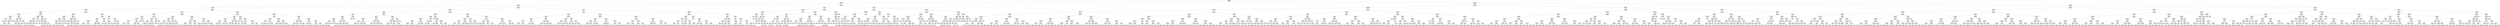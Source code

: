 digraph Tree {
node [shape=box] ;
0 [label="X[10] <= 6.5\nmse = 32865.263\nsamples = 7293\nvalue = 189.627"] ;
1 [label="X[10] <= 5.5\nmse = 1553.22\nsamples = 2141\nvalue = 32.45"] ;
0 -> 1 [labeldistance=2.5, labelangle=45, headlabel="True"] ;
2 [label="X[10] <= 1.5\nmse = 972.806\nsamples = 1827\nvalue = 25.253"] ;
1 -> 2 ;
3 [label="X[2] <= 0.5\nmse = 1690.209\nsamples = 623\nvalue = 44.888"] ;
2 -> 3 ;
4 [label="X[8] <= 4.5\nmse = 1863.204\nsamples = 195\nvalue = 84.251"] ;
3 -> 4 ;
5 [label="X[4] <= 11.89\nmse = 700.677\nsamples = 68\nvalue = 48.618"] ;
4 -> 5 ;
6 [label="X[9] <= 11.5\nmse = 291.097\nsamples = 27\nvalue = 35.704"] ;
5 -> 6 ;
7 [label="X[8] <= 1.5\nmse = 360.284\nsamples = 13\nvalue = 43.846"] ;
6 -> 7 ;
8 [label="X[10] <= 0.5\nmse = 98.0\nsamples = 3\nvalue = 27.0"] ;
7 -> 8 ;
9 [label="mse = 20.25\nsamples = 2\nvalue = 20.5"] ;
8 -> 9 ;
10 [label="mse = 0.0\nsamples = 1\nvalue = 40.0"] ;
8 -> 10 ;
11 [label="X[4] <= 11.07\nmse = 328.29\nsamples = 10\nvalue = 48.9"] ;
7 -> 11 ;
12 [label="X[10] <= 0.5\nmse = 278.859\nsamples = 8\nvalue = 53.125"] ;
11 -> 12 ;
13 [label="X[7] <= 10.0\nmse = 285.688\nsamples = 4\nvalue = 63.75"] ;
12 -> 13 ;
14 [label="mse = 108.667\nsamples = 3\nvalue = 72.0"] ;
13 -> 14 ;
15 [label="mse = 0.0\nsamples = 1\nvalue = 39.0"] ;
13 -> 15 ;
16 [label="X[8] <= 3.0\nmse = 46.25\nsamples = 4\nvalue = 42.5"] ;
12 -> 16 ;
17 [label="mse = 12.667\nsamples = 3\nvalue = 46.0"] ;
16 -> 17 ;
18 [label="mse = 0.0\nsamples = 1\nvalue = 32.0"] ;
16 -> 18 ;
19 [label="mse = 169.0\nsamples = 2\nvalue = 32.0"] ;
11 -> 19 ;
20 [label="X[1] <= 0.5\nmse = 108.122\nsamples = 14\nvalue = 28.143"] ;
6 -> 20 ;
21 [label="X[6] <= 51.0\nmse = 104.64\nsamples = 10\nvalue = 31.6"] ;
20 -> 21 ;
22 [label="mse = 9.0\nsamples = 2\nvalue = 47.0"] ;
21 -> 22 ;
23 [label="X[7] <= 8.0\nmse = 54.438\nsamples = 8\nvalue = 27.75"] ;
21 -> 23 ;
24 [label="X[4] <= 7.79\nmse = 36.4\nsamples = 5\nvalue = 32.0"] ;
23 -> 24 ;
25 [label="mse = 6.222\nsamples = 3\nvalue = 27.333"] ;
24 -> 25 ;
26 [label="mse = 0.0\nsamples = 2\nvalue = 39.0"] ;
24 -> 26 ;
27 [label="X[8] <= 2.5\nmse = 4.222\nsamples = 3\nvalue = 20.667"] ;
23 -> 27 ;
28 [label="mse = 1.0\nsamples = 2\nvalue = 22.0"] ;
27 -> 28 ;
29 [label="mse = 0.0\nsamples = 1\nvalue = 18.0"] ;
27 -> 29 ;
30 [label="X[5] <= 7.955\nmse = 12.25\nsamples = 4\nvalue = 19.5"] ;
20 -> 30 ;
31 [label="mse = 0.0\nsamples = 1\nvalue = 25.0"] ;
30 -> 31 ;
32 [label="X[6] <= 43.5\nmse = 2.889\nsamples = 3\nvalue = 17.667"] ;
30 -> 32 ;
33 [label="mse = 0.0\nsamples = 1\nvalue = 20.0"] ;
32 -> 33 ;
34 [label="mse = 0.25\nsamples = 2\nvalue = 16.5"] ;
32 -> 34 ;
35 [label="X[6] <= 59.5\nmse = 788.253\nsamples = 41\nvalue = 57.122"] ;
5 -> 35 ;
36 [label="X[7] <= 25.999\nmse = 636.052\nsamples = 18\nvalue = 70.056"] ;
35 -> 36 ;
37 [label="X[6] <= 53.0\nmse = 429.982\nsamples = 15\nvalue = 77.467"] ;
36 -> 37 ;
38 [label="X[10] <= 0.5\nmse = 217.868\nsamples = 11\nvalue = 69.636"] ;
37 -> 38 ;
39 [label="X[4] <= 15.99\nmse = 51.6\nsamples = 5\nvalue = 82.0"] ;
38 -> 39 ;
40 [label="mse = 19.5\nsamples = 4\nvalue = 79.0"] ;
39 -> 40 ;
41 [label="mse = 0.0\nsamples = 1\nvalue = 94.0"] ;
39 -> 41 ;
42 [label="X[6] <= 35.0\nmse = 122.889\nsamples = 6\nvalue = 59.333"] ;
38 -> 42 ;
43 [label="mse = 24.222\nsamples = 3\nvalue = 69.667"] ;
42 -> 43 ;
44 [label="mse = 8.0\nsamples = 3\nvalue = 49.0"] ;
42 -> 44 ;
45 [label="X[7] <= 10.0\nmse = 381.0\nsamples = 4\nvalue = 99.0"] ;
37 -> 45 ;
46 [label="mse = 169.0\nsamples = 2\nvalue = 83.0"] ;
45 -> 46 ;
47 [label="mse = 81.0\nsamples = 2\nvalue = 115.0"] ;
45 -> 47 ;
48 [label="X[6] <= 27.0\nmse = 18.667\nsamples = 3\nvalue = 33.0"] ;
36 -> 48 ;
49 [label="mse = 1.0\nsamples = 2\nvalue = 30.0"] ;
48 -> 49 ;
50 [label="mse = 0.0\nsamples = 1\nvalue = 39.0"] ;
48 -> 50 ;
51 [label="X[9] <= 17.5\nmse = 674.0\nsamples = 23\nvalue = 47.0"] ;
35 -> 51 ;
52 [label="X[9] <= 1.5\nmse = 497.636\nsamples = 22\nvalue = 44.0"] ;
51 -> 52 ;
53 [label="X[6] <= 71.0\nmse = 184.667\nsamples = 3\nvalue = 74.0"] ;
52 -> 53 ;
54 [label="mse = 0.0\nsamples = 1\nvalue = 93.0"] ;
53 -> 54 ;
55 [label="mse = 6.25\nsamples = 2\nvalue = 64.5"] ;
53 -> 55 ;
56 [label="X[6] <= 91.0\nmse = 382.51\nsamples = 19\nvalue = 39.263"] ;
52 -> 56 ;
57 [label="X[5] <= 21.59\nmse = 119.25\nsamples = 16\nvalue = 35.0"] ;
56 -> 57 ;
58 [label="mse = 72.0\nsamples = 11\nvalue = 40.0"] ;
57 -> 58 ;
59 [label="mse = 47.2\nsamples = 5\nvalue = 24.0"] ;
57 -> 59 ;
60 [label="X[9] <= 9.5\nmse = 1172.667\nsamples = 3\nvalue = 62.0"] ;
56 -> 60 ;
61 [label="mse = 0.0\nsamples = 1\nvalue = 17.0"] ;
60 -> 61 ;
62 [label="mse = 240.25\nsamples = 2\nvalue = 84.5"] ;
60 -> 62 ;
63 [label="mse = 0.0\nsamples = 1\nvalue = 113.0"] ;
51 -> 63 ;
64 [label="X[10] <= 0.5\nmse = 1441.765\nsamples = 127\nvalue = 103.331"] ;
4 -> 64 ;
65 [label="X[5] <= 25.38\nmse = 1385.149\nsamples = 63\nvalue = 119.27"] ;
64 -> 65 ;
66 [label="X[6] <= 90.0\nmse = 1628.936\nsamples = 26\nvalue = 101.577"] ;
65 -> 66 ;
67 [label="X[1] <= 0.5\nmse = 1387.127\nsamples = 23\nvalue = 108.783"] ;
66 -> 67 ;
68 [label="X[6] <= 59.0\nmse = 1250.15\nsamples = 21\nvalue = 113.571"] ;
67 -> 68 ;
69 [label="X[6] <= 55.0\nmse = 3029.84\nsamples = 5\nvalue = 143.6"] ;
68 -> 69 ;
70 [label="mse = 315.688\nsamples = 4\nvalue = 117.25"] ;
69 -> 70 ;
71 [label="mse = 0.0\nsamples = 1\nvalue = 249.0"] ;
69 -> 71 ;
72 [label="X[5] <= 14.392\nmse = 324.152\nsamples = 16\nvalue = 104.188"] ;
68 -> 72 ;
73 [label="mse = 9.0\nsamples = 2\nvalue = 74.0"] ;
72 -> 73 ;
74 [label="mse = 220.393\nsamples = 14\nvalue = 108.5"] ;
72 -> 74 ;
75 [label="mse = 56.25\nsamples = 2\nvalue = 58.5"] ;
67 -> 75 ;
76 [label="X[5] <= 24.62\nmse = 32.889\nsamples = 3\nvalue = 46.333"] ;
66 -> 76 ;
77 [label="mse = 9.0\nsamples = 2\nvalue = 50.0"] ;
76 -> 77 ;
78 [label="mse = 0.0\nsamples = 1\nvalue = 39.0"] ;
76 -> 78 ;
79 [label="X[3] <= 1.5\nmse = 839.29\nsamples = 37\nvalue = 131.703"] ;
65 -> 79 ;
80 [label="X[6] <= 52.5\nmse = 750.239\nsamples = 28\nvalue = 139.607"] ;
79 -> 80 ;
81 [label="X[6] <= 49.0\nmse = 169.556\nsamples = 3\nvalue = 97.333"] ;
80 -> 81 ;
82 [label="mse = 0.0\nsamples = 1\nvalue = 115.0"] ;
81 -> 82 ;
83 [label="mse = 20.25\nsamples = 2\nvalue = 88.5"] ;
81 -> 83 ;
84 [label="X[6] <= 54.5\nmse = 579.738\nsamples = 25\nvalue = 144.68"] ;
80 -> 84 ;
85 [label="mse = 0.0\nsamples = 1\nvalue = 206.0"] ;
84 -> 85 ;
86 [label="X[6] <= 74.0\nmse = 440.693\nsamples = 24\nvalue = 142.125"] ;
84 -> 86 ;
87 [label="mse = 119.056\nsamples = 12\nvalue = 151.333"] ;
86 -> 87 ;
88 [label="mse = 592.743\nsamples = 12\nvalue = 132.917"] ;
86 -> 88 ;
89 [label="X[7] <= 17.001\nmse = 317.21\nsamples = 9\nvalue = 107.111"] ;
79 -> 89 ;
90 [label="X[9] <= 4.5\nmse = 221.102\nsamples = 7\nvalue = 113.429"] ;
89 -> 90 ;
91 [label="mse = 81.0\nsamples = 2\nvalue = 95.0"] ;
90 -> 91 ;
92 [label="X[7] <= 14.0\nmse = 86.96\nsamples = 5\nvalue = 120.8"] ;
90 -> 92 ;
93 [label="mse = 30.688\nsamples = 4\nvalue = 124.75"] ;
92 -> 93 ;
94 [label="mse = 0.0\nsamples = 1\nvalue = 105.0"] ;
92 -> 94 ;
95 [label="mse = 25.0\nsamples = 2\nvalue = 85.0"] ;
89 -> 95 ;
96 [label="X[1] <= 0.5\nmse = 1001.23\nsamples = 64\nvalue = 87.641"] ;
64 -> 96 ;
97 [label="X[7] <= 16.0\nmse = 821.162\nsamples = 58\nvalue = 91.638"] ;
96 -> 97 ;
98 [label="X[8] <= 5.5\nmse = 689.693\nsamples = 48\nvalue = 96.125"] ;
97 -> 98 ;
99 [label="X[5] <= 25.38\nmse = 560.691\nsamples = 9\nvalue = 80.556"] ;
98 -> 99 ;
100 [label="X[6] <= 51.5\nmse = 242.472\nsamples = 6\nvalue = 67.167"] ;
99 -> 100 ;
101 [label="mse = 0.0\nsamples = 1\nvalue = 93.0"] ;
100 -> 101 ;
102 [label="mse = 130.8\nsamples = 5\nvalue = 62.0"] ;
100 -> 102 ;
103 [label="X[7] <= 12.0\nmse = 121.556\nsamples = 3\nvalue = 107.333"] ;
99 -> 103 ;
104 [label="mse = 42.25\nsamples = 2\nvalue = 100.5"] ;
103 -> 104 ;
105 [label="mse = 0.0\nsamples = 1\nvalue = 121.0"] ;
103 -> 105 ;
106 [label="X[9] <= 9.5\nmse = 650.613\nsamples = 39\nvalue = 99.718"] ;
98 -> 106 ;
107 [label="X[6] <= 58.5\nmse = 650.998\nsamples = 21\nvalue = 93.952"] ;
106 -> 107 ;
108 [label="mse = 301.2\nsamples = 5\nvalue = 111.0"] ;
107 -> 108 ;
109 [label="mse = 641.109\nsamples = 16\nvalue = 88.625"] ;
107 -> 109 ;
110 [label="X[5] <= 28.41\nmse = 566.136\nsamples = 18\nvalue = 106.444"] ;
106 -> 110 ;
111 [label="mse = 393.0\nsamples = 10\nvalue = 98.0"] ;
110 -> 111 ;
112 [label="mse = 582.0\nsamples = 8\nvalue = 117.0"] ;
110 -> 112 ;
113 [label="X[4] <= 15.58\nmse = 891.69\nsamples = 10\nvalue = 70.1"] ;
97 -> 113 ;
114 [label="X[6] <= 50.5\nmse = 522.64\nsamples = 5\nvalue = 50.6"] ;
113 -> 114 ;
115 [label="mse = 182.25\nsamples = 2\nvalue = 75.5"] ;
114 -> 115 ;
116 [label="X[4] <= 13.12\nmse = 60.667\nsamples = 3\nvalue = 34.0"] ;
114 -> 116 ;
117 [label="mse = 16.0\nsamples = 2\nvalue = 39.0"] ;
116 -> 117 ;
118 [label="mse = 0.0\nsamples = 1\nvalue = 24.0"] ;
116 -> 118 ;
119 [label="X[9] <= 6.5\nmse = 500.24\nsamples = 5\nvalue = 89.6"] ;
113 -> 119 ;
120 [label="X[4] <= 22.96\nmse = 140.667\nsamples = 3\nvalue = 73.0"] ;
119 -> 120 ;
121 [label="mse = 0.0\nsamples = 1\nvalue = 58.0"] ;
120 -> 121 ;
122 [label="mse = 42.25\nsamples = 2\nvalue = 80.5"] ;
120 -> 122 ;
123 [label="mse = 6.25\nsamples = 2\nvalue = 114.5"] ;
119 -> 123 ;
124 [label="X[8] <= 8.0\nmse = 1094.333\nsamples = 6\nvalue = 49.0"] ;
96 -> 124 ;
125 [label="mse = 0.0\nsamples = 1\nvalue = 119.0"] ;
124 -> 125 ;
126 [label="X[4] <= 23.78\nmse = 137.2\nsamples = 5\nvalue = 35.0"] ;
124 -> 126 ;
127 [label="X[4] <= 13.53\nmse = 46.5\nsamples = 4\nvalue = 30.0"] ;
126 -> 127 ;
128 [label="mse = 0.0\nsamples = 1\nvalue = 19.0"] ;
127 -> 128 ;
129 [label="X[9] <= 11.0\nmse = 8.222\nsamples = 3\nvalue = 33.667"] ;
127 -> 129 ;
130 [label="mse = 2.25\nsamples = 2\nvalue = 35.5"] ;
129 -> 130 ;
131 [label="mse = 0.0\nsamples = 1\nvalue = 30.0"] ;
129 -> 131 ;
132 [label="mse = 0.0\nsamples = 1\nvalue = 55.0"] ;
126 -> 132 ;
133 [label="X[10] <= 0.5\nmse = 583.788\nsamples = 428\nvalue = 26.953"] ;
3 -> 133 ;
134 [label="X[8] <= 4.5\nmse = 797.71\nsamples = 213\nvalue = 37.319"] ;
133 -> 134 ;
135 [label="X[5] <= 14.015\nmse = 168.628\nsamples = 71\nvalue = 20.183"] ;
134 -> 135 ;
136 [label="X[6] <= 90.0\nmse = 32.76\nsamples = 31\nvalue = 11.581"] ;
135 -> 136 ;
137 [label="X[5] <= 11.742\nmse = 29.872\nsamples = 28\nvalue = 12.357"] ;
136 -> 137 ;
138 [label="X[9] <= 13.5\nmse = 12.902\nsamples = 16\nvalue = 10.188"] ;
137 -> 138 ;
139 [label="X[6] <= 53.0\nmse = 11.136\nsamples = 13\nvalue = 9.308"] ;
138 -> 139 ;
140 [label="mse = 12.0\nsamples = 9\nvalue = 10.333"] ;
139 -> 140 ;
141 [label="mse = 1.5\nsamples = 4\nvalue = 7.0"] ;
139 -> 141 ;
142 [label="X[9] <= 18.0\nmse = 2.667\nsamples = 3\nvalue = 14.0"] ;
138 -> 142 ;
143 [label="mse = 1.0\nsamples = 2\nvalue = 13.0"] ;
142 -> 143 ;
144 [label="mse = 0.0\nsamples = 1\nvalue = 16.0"] ;
142 -> 144 ;
145 [label="X[9] <= 5.5\nmse = 37.854\nsamples = 12\nvalue = 15.25"] ;
137 -> 145 ;
146 [label="X[6] <= 54.0\nmse = 9.556\nsamples = 3\nvalue = 8.667"] ;
145 -> 146 ;
147 [label="mse = 0.0\nsamples = 1\nvalue = 13.0"] ;
146 -> 147 ;
148 [label="mse = 0.25\nsamples = 2\nvalue = 6.5"] ;
146 -> 148 ;
149 [label="X[6] <= 70.0\nmse = 28.025\nsamples = 9\nvalue = 17.444"] ;
145 -> 149 ;
150 [label="mse = 13.889\nsamples = 6\nvalue = 15.333"] ;
149 -> 150 ;
151 [label="mse = 29.556\nsamples = 3\nvalue = 21.667"] ;
149 -> 151 ;
152 [label="X[4] <= 9.84\nmse = 1.556\nsamples = 3\nvalue = 4.333"] ;
136 -> 152 ;
153 [label="mse = 0.25\nsamples = 2\nvalue = 3.5"] ;
152 -> 153 ;
154 [label="mse = 0.0\nsamples = 1\nvalue = 6.0"] ;
152 -> 154 ;
155 [label="X[6] <= 90.0\nmse = 172.127\nsamples = 40\nvalue = 26.85"] ;
135 -> 155 ;
156 [label="X[7] <= 16.0\nmse = 145.219\nsamples = 36\nvalue = 28.944"] ;
155 -> 156 ;
157 [label="X[4] <= 26.24\nmse = 111.481\nsamples = 22\nvalue = 24.136"] ;
156 -> 157 ;
158 [label="X[6] <= 51.5\nmse = 99.039\nsamples = 21\nvalue = 23.238"] ;
157 -> 158 ;
159 [label="mse = 49.688\nsamples = 4\nvalue = 16.75"] ;
158 -> 159 ;
160 [label="mse = 98.415\nsamples = 17\nvalue = 24.765"] ;
158 -> 160 ;
161 [label="mse = 0.0\nsamples = 1\nvalue = 43.0"] ;
157 -> 161 ;
162 [label="X[4] <= 20.5\nmse = 104.821\nsamples = 14\nvalue = 36.5"] ;
156 -> 162 ;
163 [label="X[4] <= 15.99\nmse = 86.056\nsamples = 12\nvalue = 34.333"] ;
162 -> 163 ;
164 [label="mse = 38.25\nsamples = 4\nvalue = 28.5"] ;
163 -> 164 ;
165 [label="mse = 84.438\nsamples = 8\nvalue = 37.25"] ;
163 -> 165 ;
166 [label="mse = 20.25\nsamples = 2\nvalue = 49.5"] ;
162 -> 166 ;
167 [label="X[0] <= 1.5\nmse = 19.5\nsamples = 4\nvalue = 8.0"] ;
155 -> 167 ;
168 [label="X[8] <= 2.0\nmse = 4.222\nsamples = 3\nvalue = 5.667"] ;
167 -> 168 ;
169 [label="mse = 0.0\nsamples = 1\nvalue = 3.0"] ;
168 -> 169 ;
170 [label="mse = 1.0\nsamples = 2\nvalue = 7.0"] ;
168 -> 170 ;
171 [label="mse = 0.0\nsamples = 1\nvalue = 15.0"] ;
167 -> 171 ;
172 [label="X[6] <= 74.5\nmse = 892.015\nsamples = 142\nvalue = 45.887"] ;
134 -> 172 ;
173 [label="X[4] <= 11.89\nmse = 1194.746\nsamples = 81\nvalue = 53.914"] ;
172 -> 173 ;
174 [label="X[6] <= 62.5\nmse = 138.889\nsamples = 9\nvalue = 29.0"] ;
173 -> 174 ;
175 [label="X[9] <= 11.0\nmse = 25.84\nsamples = 5\nvalue = 21.6"] ;
174 -> 175 ;
176 [label="X[9] <= 7.0\nmse = 4.667\nsamples = 3\nvalue = 18.0"] ;
175 -> 176 ;
177 [label="mse = 0.25\nsamples = 2\nvalue = 19.5"] ;
176 -> 177 ;
178 [label="mse = 0.0\nsamples = 1\nvalue = 15.0"] ;
176 -> 178 ;
179 [label="mse = 9.0\nsamples = 2\nvalue = 27.0"] ;
175 -> 179 ;
180 [label="X[4] <= 8.61\nmse = 126.188\nsamples = 4\nvalue = 38.25"] ;
174 -> 180 ;
181 [label="mse = 0.0\nsamples = 1\nvalue = 20.0"] ;
180 -> 181 ;
182 [label="X[9] <= 4.5\nmse = 20.222\nsamples = 3\nvalue = 44.333"] ;
180 -> 182 ;
183 [label="mse = 0.0\nsamples = 1\nvalue = 38.0"] ;
182 -> 183 ;
184 [label="mse = 0.25\nsamples = 2\nvalue = 47.5"] ;
182 -> 184 ;
185 [label="X[5] <= 14.773\nmse = 1239.444\nsamples = 72\nvalue = 57.028"] ;
173 -> 185 ;
186 [label="mse = 16900.0\nsamples = 2\nvalue = 153.0"] ;
185 -> 186 ;
187 [label="X[6] <= 71.0\nmse = 521.318\nsamples = 70\nvalue = 54.286"] ;
185 -> 187 ;
188 [label="X[5] <= 31.44\nmse = 253.077\nsamples = 52\nvalue = 51.0"] ;
187 -> 188 ;
189 [label="mse = 192.652\nsamples = 32\nvalue = 47.312"] ;
188 -> 189 ;
190 [label="mse = 293.19\nsamples = 20\nvalue = 56.9"] ;
188 -> 190 ;
191 [label="X[4] <= 19.68\nmse = 1174.951\nsamples = 18\nvalue = 63.778"] ;
187 -> 191 ;
192 [label="mse = 0.0\nsamples = 1\nvalue = 177.0"] ;
191 -> 192 ;
193 [label="mse = 445.633\nsamples = 17\nvalue = 57.118"] ;
191 -> 193 ;
194 [label="X[5] <= 28.41\nmse = 290.898\nsamples = 61\nvalue = 35.23"] ;
172 -> 194 ;
195 [label="X[8] <= 10.5\nmse = 202.074\nsamples = 40\nvalue = 30.025"] ;
194 -> 195 ;
196 [label="X[4] <= 21.73\nmse = 242.431\nsamples = 27\nvalue = 33.704"] ;
195 -> 196 ;
197 [label="X[7] <= 6.502\nmse = 154.391\nsamples = 13\nvalue = 43.615"] ;
196 -> 197 ;
198 [label="mse = 49.0\nsamples = 2\nvalue = 60.0"] ;
197 -> 198 ;
199 [label="mse = 115.868\nsamples = 11\nvalue = 40.636"] ;
197 -> 199 ;
200 [label="X[7] <= 7.501\nmse = 148.25\nsamples = 14\nvalue = 24.5"] ;
196 -> 200 ;
201 [label="mse = 90.16\nsamples = 5\nvalue = 36.8"] ;
200 -> 201 ;
202 [label="mse = 49.778\nsamples = 9\nvalue = 17.667"] ;
200 -> 202 ;
203 [label="X[5] <= 19.318\nmse = 31.775\nsamples = 13\nvalue = 22.385"] ;
195 -> 203 ;
204 [label="X[5] <= 18.56\nmse = 10.667\nsamples = 6\nvalue = 18.0"] ;
203 -> 204 ;
205 [label="mse = 6.8\nsamples = 5\nvalue = 19.0"] ;
204 -> 205 ;
206 [label="mse = 0.0\nsamples = 1\nvalue = 13.0"] ;
204 -> 206 ;
207 [label="X[9] <= 17.5\nmse = 19.265\nsamples = 7\nvalue = 26.143"] ;
203 -> 207 ;
208 [label="mse = 9.583\nsamples = 6\nvalue = 27.5"] ;
207 -> 208 ;
209 [label="mse = 0.0\nsamples = 1\nvalue = 18.0"] ;
207 -> 209 ;
210 [label="X[5] <= 29.168\nmse = 310.218\nsamples = 21\nvalue = 45.143"] ;
194 -> 210 ;
211 [label="X[9] <= 3.0\nmse = 271.04\nsamples = 5\nvalue = 68.4"] ;
210 -> 211 ;
212 [label="mse = 4.0\nsamples = 2\nvalue = 49.0"] ;
211 -> 212 ;
213 [label="X[7] <= 15.5\nmse = 30.889\nsamples = 3\nvalue = 81.333"] ;
211 -> 213 ;
214 [label="mse = 2.25\nsamples = 2\nvalue = 77.5"] ;
213 -> 214 ;
215 [label="mse = 0.0\nsamples = 1\nvalue = 89.0"] ;
213 -> 215 ;
216 [label="X[7] <= 3.002\nmse = 100.609\nsamples = 16\nvalue = 37.875"] ;
210 -> 216 ;
217 [label="mse = 0.0\nsamples = 1\nvalue = 58.0"] ;
216 -> 217 ;
218 [label="X[5] <= 35.227\nmse = 78.516\nsamples = 15\nvalue = 36.533"] ;
216 -> 218 ;
219 [label="mse = 57.018\nsamples = 13\nvalue = 34.462"] ;
218 -> 219 ;
220 [label="mse = 9.0\nsamples = 2\nvalue = 50.0"] ;
218 -> 220 ;
221 [label="X[8] <= 4.5\nmse = 159.937\nsamples = 215\nvalue = 16.684"] ;
133 -> 221 ;
222 [label="X[4] <= 14.35\nmse = 53.528\nsamples = 70\nvalue = 9.414"] ;
221 -> 222 ;
223 [label="X[5] <= 14.773\nmse = 11.204\nsamples = 42\nvalue = 5.714"] ;
222 -> 223 ;
224 [label="X[8] <= 2.5\nmse = 4.722\nsamples = 31\nvalue = 4.71"] ;
223 -> 224 ;
225 [label="X[9] <= 2.5\nmse = 4.059\nsamples = 21\nvalue = 5.524"] ;
224 -> 225 ;
226 [label="mse = 0.0\nsamples = 2\nvalue = 3.0"] ;
225 -> 226 ;
227 [label="X[8] <= 1.5\nmse = 3.745\nsamples = 19\nvalue = 5.789"] ;
225 -> 227 ;
228 [label="mse = 2.743\nsamples = 12\nvalue = 5.083"] ;
227 -> 228 ;
229 [label="mse = 3.143\nsamples = 7\nvalue = 7.0"] ;
227 -> 229 ;
230 [label="X[7] <= 21.001\nmse = 1.8\nsamples = 10\nvalue = 3.0"] ;
224 -> 230 ;
231 [label="X[5] <= 14.015\nmse = 1.484\nsamples = 8\nvalue = 3.375"] ;
230 -> 231 ;
232 [label="mse = 0.776\nsamples = 7\nvalue = 3.714"] ;
231 -> 232 ;
233 [label="mse = 0.0\nsamples = 1\nvalue = 1.0"] ;
231 -> 233 ;
234 [label="mse = 0.25\nsamples = 2\nvalue = 1.5"] ;
230 -> 234 ;
235 [label="X[6] <= 58.5\nmse = 18.612\nsamples = 11\nvalue = 8.545"] ;
223 -> 235 ;
236 [label="X[8] <= 3.5\nmse = 10.56\nsamples = 5\nvalue = 6.2"] ;
235 -> 236 ;
237 [label="X[8] <= 2.5\nmse = 2.688\nsamples = 4\nvalue = 4.75"] ;
236 -> 237 ;
238 [label="mse = 0.222\nsamples = 3\nvalue = 5.667"] ;
237 -> 238 ;
239 [label="mse = 0.0\nsamples = 1\nvalue = 2.0"] ;
237 -> 239 ;
240 [label="mse = 0.0\nsamples = 1\nvalue = 12.0"] ;
236 -> 240 ;
241 [label="X[9] <= 16.5\nmse = 16.917\nsamples = 6\nvalue = 10.5"] ;
235 -> 241 ;
242 [label="X[5] <= 15.908\nmse = 6.8\nsamples = 5\nvalue = 9.0"] ;
241 -> 242 ;
243 [label="mse = 2.25\nsamples = 2\nvalue = 11.5"] ;
242 -> 243 ;
244 [label="mse = 2.889\nsamples = 3\nvalue = 7.333"] ;
242 -> 244 ;
245 [label="mse = 0.0\nsamples = 1\nvalue = 18.0"] ;
241 -> 245 ;
246 [label="X[4] <= 15.17\nmse = 65.677\nsamples = 28\nvalue = 14.964"] ;
222 -> 246 ;
247 [label="X[6] <= 66.5\nmse = 118.222\nsamples = 3\nvalue = 26.667"] ;
246 -> 247 ;
248 [label="mse = 16.0\nsamples = 2\nvalue = 34.0"] ;
247 -> 248 ;
249 [label="mse = 0.0\nsamples = 1\nvalue = 12.0"] ;
247 -> 249 ;
250 [label="X[4] <= 20.09\nmse = 40.966\nsamples = 25\nvalue = 13.56"] ;
246 -> 250 ;
251 [label="X[9] <= 15.0\nmse = 27.706\nsamples = 19\nvalue = 11.632"] ;
250 -> 251 ;
252 [label="X[4] <= 18.45\nmse = 15.026\nsamples = 14\nvalue = 10.214"] ;
251 -> 252 ;
253 [label="mse = 7.938\nsamples = 8\nvalue = 8.75"] ;
252 -> 253 ;
254 [label="mse = 17.806\nsamples = 6\nvalue = 12.167"] ;
252 -> 254 ;
255 [label="X[8] <= 2.5\nmse = 41.84\nsamples = 5\nvalue = 15.6"] ;
251 -> 255 ;
256 [label="mse = 1.0\nsamples = 2\nvalue = 9.0"] ;
255 -> 256 ;
257 [label="mse = 20.667\nsamples = 3\nvalue = 20.0"] ;
255 -> 257 ;
258 [label="X[8] <= 3.5\nmse = 33.889\nsamples = 6\nvalue = 19.667"] ;
250 -> 258 ;
259 [label="X[5] <= 24.62\nmse = 2.889\nsamples = 3\nvalue = 25.333"] ;
258 -> 259 ;
260 [label="mse = 0.0\nsamples = 1\nvalue = 23.0"] ;
259 -> 260 ;
261 [label="mse = 0.25\nsamples = 2\nvalue = 26.5"] ;
259 -> 261 ;
262 [label="X[9] <= 8.5\nmse = 0.667\nsamples = 3\nvalue = 14.0"] ;
258 -> 262 ;
263 [label="mse = 0.0\nsamples = 1\nvalue = 15.0"] ;
262 -> 263 ;
264 [label="mse = 0.25\nsamples = 2\nvalue = 13.5"] ;
262 -> 264 ;
265 [label="X[6] <= 79.5\nmse = 173.48\nsamples = 145\nvalue = 20.193"] ;
221 -> 265 ;
266 [label="X[7] <= 10.0\nmse = 220.227\nsamples = 92\nvalue = 23.109"] ;
265 -> 266 ;
267 [label="X[8] <= 5.5\nmse = 324.195\nsamples = 46\nvalue = 27.391"] ;
266 -> 267 ;
268 [label="X[9] <= 3.0\nmse = 974.24\nsamples = 5\nvalue = 55.4"] ;
267 -> 268 ;
269 [label="mse = 0.0\nsamples = 1\nvalue = 114.0"] ;
268 -> 269 ;
270 [label="X[3] <= 1.5\nmse = 144.688\nsamples = 4\nvalue = 40.75"] ;
268 -> 270 ;
271 [label="mse = 1.556\nsamples = 3\nvalue = 47.667"] ;
270 -> 271 ;
272 [label="mse = 0.0\nsamples = 1\nvalue = 20.0"] ;
270 -> 272 ;
273 [label="X[5] <= 12.5\nmse = 137.585\nsamples = 41\nvalue = 23.976"] ;
267 -> 273 ;
274 [label="mse = 0.0\nsamples = 1\nvalue = 54.0"] ;
273 -> 274 ;
275 [label="X[5] <= 32.955\nmse = 117.924\nsamples = 40\nvalue = 23.225"] ;
273 -> 275 ;
276 [label="mse = 135.647\nsamples = 28\nvalue = 25.321"] ;
275 -> 276 ;
277 [label="mse = 42.389\nsamples = 12\nvalue = 18.333"] ;
275 -> 277 ;
278 [label="X[5] <= 26.895\nmse = 79.578\nsamples = 46\nvalue = 18.826"] ;
266 -> 278 ;
279 [label="X[7] <= 19.5\nmse = 44.059\nsamples = 21\nvalue = 15.81"] ;
278 -> 279 ;
280 [label="X[8] <= 9.5\nmse = 49.049\nsamples = 15\nvalue = 17.467"] ;
279 -> 280 ;
281 [label="mse = 4.16\nsamples = 5\nvalue = 11.8"] ;
280 -> 281 ;
282 [label="mse = 47.41\nsamples = 10\nvalue = 20.3"] ;
280 -> 282 ;
283 [label="X[5] <= 25.757\nmse = 7.556\nsamples = 6\nvalue = 11.667"] ;
279 -> 283 ;
284 [label="mse = 2.24\nsamples = 5\nvalue = 10.6"] ;
283 -> 284 ;
285 [label="mse = 0.0\nsamples = 1\nvalue = 17.0"] ;
283 -> 285 ;
286 [label="X[5] <= 28.033\nmse = 95.35\nsamples = 25\nvalue = 21.36"] ;
278 -> 286 ;
287 [label="mse = 121.0\nsamples = 2\nvalue = 40.0"] ;
286 -> 287 ;
288 [label="X[9] <= 7.0\nmse = 60.28\nsamples = 23\nvalue = 19.739"] ;
286 -> 288 ;
289 [label="mse = 88.0\nsamples = 5\nvalue = 29.0"] ;
288 -> 289 ;
290 [label="mse = 22.139\nsamples = 18\nvalue = 17.167"] ;
288 -> 290 ;
291 [label="X[5] <= 26.137\nmse = 51.964\nsamples = 53\nvalue = 15.132"] ;
265 -> 291 ;
292 [label="X[3] <= 1.5\nmse = 47.205\nsamples = 31\nvalue = 12.613"] ;
291 -> 292 ;
293 [label="X[5] <= 20.832\nmse = 57.515\nsamples = 14\nvalue = 15.643"] ;
292 -> 293 ;
294 [label="X[7] <= 8.0\nmse = 2.484\nsamples = 8\nvalue = 11.625"] ;
293 -> 294 ;
295 [label="mse = 0.56\nsamples = 5\nvalue = 10.8"] ;
294 -> 295 ;
296 [label="mse = 2.667\nsamples = 3\nvalue = 13.0"] ;
294 -> 296 ;
297 [label="X[6] <= 91.0\nmse = 80.667\nsamples = 6\nvalue = 21.0"] ;
293 -> 297 ;
298 [label="mse = 22.25\nsamples = 4\nvalue = 26.5"] ;
297 -> 298 ;
299 [label="mse = 16.0\nsamples = 2\nvalue = 10.0"] ;
297 -> 299 ;
300 [label="X[9] <= 3.5\nmse = 24.927\nsamples = 17\nvalue = 10.118"] ;
292 -> 300 ;
301 [label="mse = 0.0\nsamples = 1\nvalue = 24.0"] ;
300 -> 301 ;
302 [label="X[3] <= 2.5\nmse = 13.688\nsamples = 16\nvalue = 9.25"] ;
300 -> 302 ;
303 [label="mse = 12.198\nsamples = 11\nvalue = 10.273"] ;
302 -> 303 ;
304 [label="mse = 9.6\nsamples = 5\nvalue = 7.0"] ;
302 -> 304 ;
305 [label="X[9] <= 4.5\nmse = 37.126\nsamples = 22\nvalue = 18.682"] ;
291 -> 305 ;
306 [label="X[6] <= 83.5\nmse = 31.917\nsamples = 6\nvalue = 22.5"] ;
305 -> 306 ;
307 [label="mse = 20.25\nsamples = 2\nvalue = 28.5"] ;
306 -> 307 ;
308 [label="X[8] <= 9.0\nmse = 10.75\nsamples = 4\nvalue = 19.5"] ;
306 -> 308 ;
309 [label="mse = 0.0\nsamples = 2\nvalue = 17.0"] ;
308 -> 309 ;
310 [label="mse = 9.0\nsamples = 2\nvalue = 22.0"] ;
308 -> 310 ;
311 [label="X[9] <= 13.0\nmse = 31.562\nsamples = 16\nvalue = 17.25"] ;
305 -> 311 ;
312 [label="X[6] <= 91.5\nmse = 35.64\nsamples = 10\nvalue = 15.6"] ;
311 -> 312 ;
313 [label="mse = 22.988\nsamples = 9\nvalue = 16.889"] ;
312 -> 313 ;
314 [label="mse = 0.0\nsamples = 1\nvalue = 4.0"] ;
312 -> 314 ;
315 [label="X[3] <= 2.5\nmse = 12.667\nsamples = 6\nvalue = 20.0"] ;
311 -> 315 ;
316 [label="mse = 1.556\nsamples = 3\nvalue = 22.667"] ;
315 -> 316 ;
317 [label="mse = 9.556\nsamples = 3\nvalue = 17.333"] ;
315 -> 317 ;
318 [label="X[2] <= 0.5\nmse = 298.883\nsamples = 1204\nvalue = 15.093"] ;
2 -> 318 ;
319 [label="X[10] <= 2.5\nmse = 551.786\nsamples = 392\nvalue = 24.166"] ;
318 -> 319 ;
320 [label="X[8] <= 4.5\nmse = 652.582\nsamples = 100\nvalue = 52.72"] ;
319 -> 320 ;
321 [label="X[1] <= 0.5\nmse = 151.759\nsamples = 28\nvalue = 26.75"] ;
320 -> 321 ;
322 [label="X[6] <= 51.0\nmse = 143.75\nsamples = 25\nvalue = 28.36"] ;
321 -> 322 ;
323 [label="X[4] <= 16.4\nmse = 90.609\nsamples = 8\nvalue = 35.125"] ;
322 -> 323 ;
324 [label="X[3] <= 1.5\nmse = 17.44\nsamples = 5\nvalue = 41.4"] ;
323 -> 324 ;
325 [label="X[7] <= 20.499\nmse = 6.222\nsamples = 3\nvalue = 38.667"] ;
324 -> 325 ;
326 [label="mse = 4.0\nsamples = 2\nvalue = 40.0"] ;
325 -> 326 ;
327 [label="mse = 0.0\nsamples = 1\nvalue = 36.0"] ;
325 -> 327 ;
328 [label="mse = 6.25\nsamples = 2\nvalue = 45.5"] ;
324 -> 328 ;
329 [label="X[6] <= 18.5\nmse = 37.556\nsamples = 3\nvalue = 24.667"] ;
323 -> 329 ;
330 [label="mse = 0.0\nsamples = 1\nvalue = 17.0"] ;
329 -> 330 ;
331 [label="mse = 12.25\nsamples = 2\nvalue = 28.5"] ;
329 -> 331 ;
332 [label="X[5] <= 12.5\nmse = 137.087\nsamples = 17\nvalue = 25.176"] ;
322 -> 332 ;
333 [label="X[4] <= 4.92\nmse = 17.143\nsamples = 7\nvalue = 19.0"] ;
332 -> 333 ;
334 [label="mse = 0.0\nsamples = 1\nvalue = 27.0"] ;
333 -> 334 ;
335 [label="X[9] <= 7.0\nmse = 7.556\nsamples = 6\nvalue = 17.667"] ;
333 -> 335 ;
336 [label="mse = 0.25\nsamples = 2\nvalue = 20.5"] ;
335 -> 336 ;
337 [label="mse = 5.188\nsamples = 4\nvalue = 16.25"] ;
335 -> 337 ;
338 [label="X[8] <= 1.5\nmse = 175.65\nsamples = 10\nvalue = 29.5"] ;
332 -> 338 ;
339 [label="X[5] <= 14.015\nmse = 92.667\nsamples = 3\nvalue = 19.0"] ;
338 -> 339 ;
340 [label="mse = 0.0\nsamples = 1\nvalue = 32.0"] ;
339 -> 340 ;
341 [label="mse = 12.25\nsamples = 2\nvalue = 12.5"] ;
339 -> 341 ;
342 [label="X[6] <= 76.0\nmse = 143.714\nsamples = 7\nvalue = 34.0"] ;
338 -> 342 ;
343 [label="mse = 122.0\nsamples = 3\nvalue = 43.0"] ;
342 -> 343 ;
344 [label="mse = 53.688\nsamples = 4\nvalue = 27.25"] ;
342 -> 344 ;
345 [label="X[8] <= 2.5\nmse = 16.889\nsamples = 3\nvalue = 13.333"] ;
321 -> 345 ;
346 [label="mse = 0.0\nsamples = 1\nvalue = 8.0"] ;
345 -> 346 ;
347 [label="mse = 4.0\nsamples = 2\nvalue = 16.0"] ;
345 -> 347 ;
348 [label="X[0] <= 3.5\nmse = 483.065\nsamples = 72\nvalue = 62.819"] ;
320 -> 348 ;
349 [label="X[9] <= 8.5\nmse = 359.81\nsamples = 41\nvalue = 72.463"] ;
348 -> 349 ;
350 [label="X[5] <= 26.517\nmse = 207.556\nsamples = 18\nvalue = 63.0"] ;
349 -> 350 ;
351 [label="X[4] <= 20.91\nmse = 41.25\nsamples = 4\nvalue = 50.5"] ;
350 -> 351 ;
352 [label="X[5] <= 22.347\nmse = 14.889\nsamples = 3\nvalue = 53.667"] ;
351 -> 352 ;
353 [label="mse = 1.0\nsamples = 2\nvalue = 51.0"] ;
352 -> 353 ;
354 [label="mse = 0.0\nsamples = 1\nvalue = 59.0"] ;
352 -> 354 ;
355 [label="mse = 0.0\nsamples = 1\nvalue = 41.0"] ;
351 -> 355 ;
356 [label="X[7] <= 10.0\nmse = 197.673\nsamples = 14\nvalue = 66.571"] ;
350 -> 356 ;
357 [label="X[4] <= 26.65\nmse = 244.24\nsamples = 5\nvalue = 74.6"] ;
356 -> 357 ;
358 [label="mse = 88.222\nsamples = 3\nvalue = 63.333"] ;
357 -> 358 ;
359 [label="mse = 2.25\nsamples = 2\nvalue = 91.5"] ;
357 -> 359 ;
360 [label="X[1] <= 0.5\nmse = 116.099\nsamples = 9\nvalue = 62.111"] ;
356 -> 360 ;
361 [label="mse = 55.5\nsamples = 8\nvalue = 65.0"] ;
360 -> 361 ;
362 [label="mse = 0.0\nsamples = 1\nvalue = 39.0"] ;
360 -> 362 ;
363 [label="X[8] <= 6.5\nmse = 354.026\nsamples = 23\nvalue = 79.87"] ;
349 -> 363 ;
364 [label="X[6] <= 81.0\nmse = 117.359\nsamples = 8\nvalue = 66.125"] ;
363 -> 364 ;
365 [label="X[5] <= 23.483\nmse = 60.667\nsamples = 6\nvalue = 71.0"] ;
364 -> 365 ;
366 [label="mse = 0.0\nsamples = 1\nvalue = 56.0"] ;
365 -> 366 ;
367 [label="mse = 18.8\nsamples = 5\nvalue = 74.0"] ;
365 -> 367 ;
368 [label="mse = 2.25\nsamples = 2\nvalue = 51.5"] ;
364 -> 368 ;
369 [label="X[5] <= 29.925\nmse = 325.76\nsamples = 15\nvalue = 87.2"] ;
363 -> 369 ;
370 [label="X[4] <= 24.19\nmse = 239.609\nsamples = 8\nvalue = 77.875"] ;
369 -> 370 ;
371 [label="mse = 32.96\nsamples = 5\nvalue = 89.2"] ;
370 -> 371 ;
372 [label="mse = 14.0\nsamples = 3\nvalue = 59.0"] ;
370 -> 372 ;
373 [label="X[3] <= 1.5\nmse = 211.265\nsamples = 7\nvalue = 97.857"] ;
369 -> 373 ;
374 [label="mse = 74.75\nsamples = 4\nvalue = 87.5"] ;
373 -> 374 ;
375 [label="mse = 59.556\nsamples = 3\nvalue = 111.667"] ;
373 -> 375 ;
376 [label="X[1] <= 0.5\nmse = 360.383\nsamples = 31\nvalue = 50.065"] ;
348 -> 376 ;
377 [label="X[9] <= 6.5\nmse = 217.402\nsamples = 27\nvalue = 55.074"] ;
376 -> 377 ;
378 [label="X[4] <= 16.4\nmse = 191.5\nsamples = 8\nvalue = 44.0"] ;
377 -> 378 ;
379 [label="X[8] <= 11.5\nmse = 132.49\nsamples = 7\nvalue = 40.714"] ;
378 -> 379 ;
380 [label="mse = 40.24\nsamples = 5\nvalue = 34.6"] ;
379 -> 380 ;
381 [label="mse = 36.0\nsamples = 2\nvalue = 56.0"] ;
379 -> 381 ;
382 [label="mse = 0.0\nsamples = 1\nvalue = 67.0"] ;
378 -> 382 ;
383 [label="X[5] <= 13.638\nmse = 154.931\nsamples = 19\nvalue = 59.737"] ;
377 -> 383 ;
384 [label="X[7] <= 12.0\nmse = 13.36\nsamples = 5\nvalue = 46.8"] ;
383 -> 384 ;
385 [label="mse = 5.556\nsamples = 3\nvalue = 44.333"] ;
384 -> 385 ;
386 [label="mse = 2.25\nsamples = 2\nvalue = 50.5"] ;
384 -> 386 ;
387 [label="X[7] <= 3.002\nmse = 124.372\nsamples = 14\nvalue = 64.357"] ;
383 -> 387 ;
388 [label="mse = 101.188\nsamples = 4\nvalue = 53.25"] ;
387 -> 388 ;
389 [label="mse = 64.56\nsamples = 10\nvalue = 68.8"] ;
387 -> 389 ;
390 [label="X[4] <= 15.17\nmse = 12.688\nsamples = 4\nvalue = 16.25"] ;
376 -> 390 ;
391 [label="mse = 4.0\nsamples = 2\nvalue = 13.0"] ;
390 -> 391 ;
392 [label="mse = 0.25\nsamples = 2\nvalue = 19.5"] ;
390 -> 392 ;
393 [label="X[10] <= 3.5\nmse = 142.415\nsamples = 292\nvalue = 14.387"] ;
319 -> 393 ;
394 [label="X[5] <= 23.105\nmse = 166.313\nsamples = 98\nvalue = 24.847"] ;
393 -> 394 ;
395 [label="X[1] <= 0.5\nmse = 136.243\nsamples = 60\nvalue = 19.583"] ;
394 -> 395 ;
396 [label="X[5] <= 14.773\nmse = 127.306\nsamples = 54\nvalue = 21.093"] ;
395 -> 396 ;
397 [label="X[6] <= 64.5\nmse = 132.809\nsamples = 23\nvalue = 16.13"] ;
396 -> 397 ;
398 [label="X[6] <= 59.5\nmse = 231.339\nsamples = 11\nvalue = 20.455"] ;
397 -> 398 ;
399 [label="mse = 16.617\nsamples = 9\nvalue = 14.778"] ;
398 -> 399 ;
400 [label="mse = 400.0\nsamples = 2\nvalue = 46.0"] ;
398 -> 400 ;
401 [label="X[5] <= 12.5\nmse = 9.639\nsamples = 12\nvalue = 12.167"] ;
397 -> 401 ;
402 [label="mse = 1.333\nsamples = 6\nvalue = 10.0"] ;
401 -> 402 ;
403 [label="mse = 8.556\nsamples = 6\nvalue = 14.333"] ;
401 -> 403 ;
404 [label="X[7] <= 18.0\nmse = 91.401\nsamples = 31\nvalue = 24.774"] ;
396 -> 404 ;
405 [label="X[6] <= 91.0\nmse = 76.71\nsamples = 26\nvalue = 26.462"] ;
404 -> 405 ;
406 [label="mse = 62.362\nsamples = 25\nvalue = 27.28"] ;
405 -> 406 ;
407 [label="mse = 0.0\nsamples = 1\nvalue = 6.0"] ;
405 -> 407 ;
408 [label="X[0] <= 2.5\nmse = 76.0\nsamples = 5\nvalue = 16.0"] ;
404 -> 408 ;
409 [label="mse = 4.0\nsamples = 2\nvalue = 9.0"] ;
408 -> 409 ;
410 [label="mse = 69.556\nsamples = 3\nvalue = 20.667"] ;
408 -> 410 ;
411 [label="X[6] <= 78.5\nmse = 11.667\nsamples = 6\nvalue = 6.0"] ;
395 -> 411 ;
412 [label="X[9] <= 11.5\nmse = 2.188\nsamples = 4\nvalue = 3.75"] ;
411 -> 412 ;
413 [label="mse = 0.0\nsamples = 1\nvalue = 6.0"] ;
412 -> 413 ;
414 [label="X[6] <= 46.5\nmse = 0.667\nsamples = 3\nvalue = 3.0"] ;
412 -> 414 ;
415 [label="mse = 0.0\nsamples = 1\nvalue = 2.0"] ;
414 -> 415 ;
416 [label="mse = 0.25\nsamples = 2\nvalue = 3.5"] ;
414 -> 416 ;
417 [label="mse = 0.25\nsamples = 2\nvalue = 10.5"] ;
411 -> 417 ;
418 [label="X[8] <= 3.5\nmse = 100.975\nsamples = 38\nvalue = 33.158"] ;
394 -> 418 ;
419 [label="mse = 0.0\nsamples = 1\nvalue = 8.0"] ;
418 -> 419 ;
420 [label="X[7] <= 10.0\nmse = 86.136\nsamples = 37\nvalue = 33.838"] ;
418 -> 420 ;
421 [label="X[8] <= 4.5\nmse = 44.691\nsamples = 27\nvalue = 31.222"] ;
420 -> 421 ;
422 [label="mse = 0.0\nsamples = 1\nvalue = 45.0"] ;
421 -> 422 ;
423 [label="X[8] <= 7.5\nmse = 38.828\nsamples = 26\nvalue = 30.692"] ;
421 -> 423 ;
424 [label="mse = 19.444\nsamples = 18\nvalue = 28.667"] ;
423 -> 424 ;
425 [label="mse = 52.438\nsamples = 8\nvalue = 35.25"] ;
423 -> 425 ;
426 [label="X[5] <= 29.168\nmse = 129.69\nsamples = 10\nvalue = 40.9"] ;
420 -> 426 ;
427 [label="X[3] <= 1.5\nmse = 65.688\nsamples = 4\nvalue = 29.75"] ;
426 -> 427 ;
428 [label="mse = 0.0\nsamples = 1\nvalue = 43.0"] ;
427 -> 428 ;
429 [label="mse = 9.556\nsamples = 3\nvalue = 25.333"] ;
427 -> 429 ;
430 [label="X[9] <= 11.5\nmse = 34.222\nsamples = 6\nvalue = 48.333"] ;
426 -> 430 ;
431 [label="mse = 6.222\nsamples = 3\nvalue = 43.667"] ;
430 -> 431 ;
432 [label="mse = 18.667\nsamples = 3\nvalue = 53.0"] ;
430 -> 432 ;
433 [label="X[8] <= 3.5\nmse = 47.154\nsamples = 194\nvalue = 9.103"] ;
393 -> 433 ;
434 [label="X[6] <= 93.5\nmse = 14.701\nsamples = 47\nvalue = 4.255"] ;
433 -> 434 ;
435 [label="X[7] <= 10.0\nmse = 13.312\nsamples = 41\nvalue = 3.829"] ;
434 -> 435 ;
436 [label="X[10] <= 4.5\nmse = 23.765\nsamples = 18\nvalue = 5.111"] ;
435 -> 436 ;
437 [label="X[8] <= 2.5\nmse = 41.061\nsamples = 7\nvalue = 7.714"] ;
436 -> 437 ;
438 [label="mse = 8.222\nsamples = 6\nvalue = 5.333"] ;
437 -> 438 ;
439 [label="mse = 0.0\nsamples = 1\nvalue = 22.0"] ;
437 -> 439 ;
440 [label="X[3] <= 1.5\nmse = 5.702\nsamples = 11\nvalue = 3.455"] ;
436 -> 440 ;
441 [label="mse = 6.109\nsamples = 8\nvalue = 4.125"] ;
440 -> 441 ;
442 [label="mse = 0.222\nsamples = 3\nvalue = 1.667"] ;
440 -> 442 ;
443 [label="X[9] <= 11.5\nmse = 2.839\nsamples = 23\nvalue = 2.826"] ;
435 -> 443 ;
444 [label="X[6] <= 90.0\nmse = 3.917\nsamples = 12\nvalue = 3.5"] ;
443 -> 444 ;
445 [label="mse = 3.654\nsamples = 9\nvalue = 4.111"] ;
444 -> 445 ;
446 [label="mse = 0.222\nsamples = 3\nvalue = 1.667"] ;
444 -> 446 ;
447 [label="X[6] <= 43.5\nmse = 0.628\nsamples = 11\nvalue = 2.091"] ;
443 -> 447 ;
448 [label="mse = 0.188\nsamples = 4\nvalue = 2.75"] ;
447 -> 448 ;
449 [label="mse = 0.49\nsamples = 7\nvalue = 1.714"] ;
447 -> 449 ;
450 [label="X[9] <= 11.0\nmse = 14.472\nsamples = 6\nvalue = 7.167"] ;
434 -> 450 ;
451 [label="X[4] <= 10.25\nmse = 8.0\nsamples = 3\nvalue = 5.0"] ;
450 -> 451 ;
452 [label="mse = 0.0\nsamples = 1\nvalue = 9.0"] ;
451 -> 452 ;
453 [label="mse = 0.0\nsamples = 2\nvalue = 3.0"] ;
451 -> 453 ;
454 [label="X[7] <= 9.001\nmse = 11.556\nsamples = 3\nvalue = 9.333"] ;
450 -> 454 ;
455 [label="mse = 1.0\nsamples = 2\nvalue = 7.0"] ;
454 -> 455 ;
456 [label="mse = 0.0\nsamples = 1\nvalue = 14.0"] ;
454 -> 456 ;
457 [label="X[5] <= 23.105\nmse = 47.614\nsamples = 147\nvalue = 10.653"] ;
433 -> 457 ;
458 [label="X[1] <= 0.5\nmse = 19.73\nsamples = 70\nvalue = 8.686"] ;
457 -> 458 ;
459 [label="X[9] <= 1.5\nmse = 13.043\nsamples = 63\nvalue = 8.143"] ;
458 -> 459 ;
460 [label="X[5] <= 21.212\nmse = 13.04\nsamples = 5\nvalue = 13.6"] ;
459 -> 460 ;
461 [label="mse = 6.5\nsamples = 4\nvalue = 15.0"] ;
460 -> 461 ;
462 [label="mse = 0.0\nsamples = 1\nvalue = 8.0"] ;
460 -> 462 ;
463 [label="X[5] <= 12.5\nmse = 10.255\nsamples = 58\nvalue = 7.672"] ;
459 -> 463 ;
464 [label="mse = 3.222\nsamples = 6\nvalue = 4.333"] ;
463 -> 464 ;
465 [label="mse = 9.631\nsamples = 52\nvalue = 8.058"] ;
463 -> 465 ;
466 [label="X[10] <= 4.5\nmse = 53.388\nsamples = 7\nvalue = 13.571"] ;
458 -> 466 ;
467 [label="X[6] <= 68.5\nmse = 2.667\nsamples = 3\nvalue = 6.0"] ;
466 -> 467 ;
468 [label="mse = 0.0\nsamples = 1\nvalue = 8.0"] ;
467 -> 468 ;
469 [label="mse = 1.0\nsamples = 2\nvalue = 5.0"] ;
467 -> 469 ;
470 [label="X[9] <= 13.5\nmse = 16.188\nsamples = 4\nvalue = 19.25"] ;
466 -> 470 ;
471 [label="mse = 4.222\nsamples = 3\nvalue = 21.333"] ;
470 -> 471 ;
472 [label="mse = 0.0\nsamples = 1\nvalue = 13.0"] ;
470 -> 472 ;
473 [label="X[4] <= 25.01\nmse = 66.247\nsamples = 77\nvalue = 12.442"] ;
457 -> 473 ;
474 [label="X[8] <= 8.5\nmse = 115.981\nsamples = 29\nvalue = 15.138"] ;
473 -> 474 ;
475 [label="X[1] <= 0.5\nmse = 43.994\nsamples = 22\nvalue = 13.227"] ;
474 -> 475 ;
476 [label="mse = 14.328\nsamples = 20\nvalue = 12.35"] ;
475 -> 476 ;
477 [label="mse = 256.0\nsamples = 2\nvalue = 22.0"] ;
475 -> 477 ;
478 [label="X[7] <= 14.998\nmse = 294.694\nsamples = 7\nvalue = 21.143"] ;
474 -> 478 ;
479 [label="mse = 368.188\nsamples = 4\nvalue = 28.75"] ;
478 -> 479 ;
480 [label="mse = 16.667\nsamples = 3\nvalue = 11.0"] ;
478 -> 480 ;
481 [label="X[9] <= 18.5\nmse = 29.152\nsamples = 48\nvalue = 10.812"] ;
473 -> 481 ;
482 [label="X[3] <= 2.5\nmse = 23.69\nsamples = 46\nvalue = 10.304"] ;
481 -> 482 ;
483 [label="mse = 21.599\nsamples = 42\nvalue = 10.857"] ;
482 -> 483 ;
484 [label="mse = 8.75\nsamples = 4\nvalue = 4.5"] ;
482 -> 484 ;
485 [label="mse = 12.25\nsamples = 2\nvalue = 22.5"] ;
481 -> 485 ;
486 [label="X[10] <= 4.5\nmse = 117.87\nsamples = 812\nvalue = 10.713"] ;
318 -> 486 ;
487 [label="X[8] <= 4.5\nmse = 25.257\nsamples = 610\nvalue = 6.226"] ;
486 -> 487 ;
488 [label="X[4] <= 16.81\nmse = 9.409\nsamples = 187\nvalue = 3.631"] ;
487 -> 488 ;
489 [label="X[4] <= 9.43\nmse = 4.76\nsamples = 145\nvalue = 2.924"] ;
488 -> 489 ;
490 [label="X[8] <= 1.5\nmse = 1.41\nsamples = 62\nvalue = 2.097"] ;
489 -> 490 ;
491 [label="X[4] <= 7.79\nmse = 1.679\nsamples = 23\nvalue = 2.87"] ;
490 -> 491 ;
492 [label="X[6] <= 59.0\nmse = 1.182\nsamples = 15\nvalue = 2.467"] ;
491 -> 492 ;
493 [label="mse = 1.058\nsamples = 11\nvalue = 2.818"] ;
492 -> 493 ;
494 [label="mse = 0.25\nsamples = 4\nvalue = 1.5"] ;
492 -> 494 ;
495 [label="X[3] <= 1.5\nmse = 1.734\nsamples = 8\nvalue = 3.625"] ;
491 -> 495 ;
496 [label="mse = 0.24\nsamples = 5\nvalue = 4.4"] ;
495 -> 496 ;
497 [label="mse = 1.556\nsamples = 3\nvalue = 2.333"] ;
495 -> 497 ;
498 [label="X[10] <= 2.5\nmse = 0.692\nsamples = 39\nvalue = 1.641"] ;
490 -> 498 ;
499 [label="X[9] <= 5.0\nmse = 0.413\nsamples = 11\nvalue = 2.364"] ;
498 -> 499 ;
500 [label="mse = 0.333\nsamples = 6\nvalue = 2.0"] ;
499 -> 500 ;
501 [label="mse = 0.16\nsamples = 5\nvalue = 2.8"] ;
499 -> 501 ;
502 [label="X[9] <= 2.5\nmse = 0.515\nsamples = 28\nvalue = 1.357"] ;
498 -> 502 ;
503 [label="mse = 1.061\nsamples = 7\nvalue = 1.714"] ;
502 -> 503 ;
504 [label="mse = 0.277\nsamples = 21\nvalue = 1.238"] ;
502 -> 504 ;
505 [label="X[10] <= 2.5\nmse = 6.369\nsamples = 83\nvalue = 3.542"] ;
489 -> 505 ;
506 [label="X[9] <= 16.0\nmse = 9.743\nsamples = 29\nvalue = 4.655"] ;
505 -> 506 ;
507 [label="X[7] <= 16.0\nmse = 8.296\nsamples = 27\nvalue = 4.333"] ;
506 -> 507 ;
508 [label="mse = 10.34\nsamples = 16\nvalue = 5.312"] ;
507 -> 508 ;
509 [label="mse = 1.901\nsamples = 11\nvalue = 2.909"] ;
507 -> 509 ;
510 [label="mse = 9.0\nsamples = 2\nvalue = 9.0"] ;
506 -> 510 ;
511 [label="X[6] <= 63.0\nmse = 3.534\nsamples = 54\nvalue = 2.944"] ;
505 -> 511 ;
512 [label="X[8] <= 3.5\nmse = 4.627\nsamples = 20\nvalue = 3.85"] ;
511 -> 512 ;
513 [label="mse = 2.122\nsamples = 14\nvalue = 3.143"] ;
512 -> 513 ;
514 [label="mse = 6.583\nsamples = 6\nvalue = 5.5"] ;
512 -> 514 ;
515 [label="X[9] <= 17.5\nmse = 2.125\nsamples = 34\nvalue = 2.412"] ;
511 -> 515 ;
516 [label="mse = 1.608\nsamples = 32\nvalue = 2.219"] ;
515 -> 516 ;
517 [label="mse = 0.25\nsamples = 2\nvalue = 5.5"] ;
515 -> 517 ;
518 [label="X[10] <= 2.5\nmse = 17.781\nsamples = 42\nvalue = 6.071"] ;
488 -> 518 ;
519 [label="X[3] <= 1.5\nmse = 26.796\nsamples = 17\nvalue = 8.706"] ;
518 -> 519 ;
520 [label="X[5] <= 23.483\nmse = 26.25\nsamples = 8\nvalue = 11.5"] ;
519 -> 520 ;
521 [label="X[7] <= 28.003\nmse = 20.816\nsamples = 7\nvalue = 10.429"] ;
520 -> 521 ;
522 [label="mse = 13.139\nsamples = 6\nvalue = 9.167"] ;
521 -> 522 ;
523 [label="mse = 0.0\nsamples = 1\nvalue = 18.0"] ;
521 -> 523 ;
524 [label="mse = 0.0\nsamples = 1\nvalue = 19.0"] ;
520 -> 524 ;
525 [label="X[5] <= 28.03\nmse = 14.173\nsamples = 9\nvalue = 6.222"] ;
519 -> 525 ;
526 [label="X[7] <= 19.5\nmse = 7.438\nsamples = 8\nvalue = 5.25"] ;
525 -> 526 ;
527 [label="mse = 3.583\nsamples = 6\nvalue = 6.5"] ;
526 -> 527 ;
528 [label="mse = 0.25\nsamples = 2\nvalue = 1.5"] ;
526 -> 528 ;
529 [label="mse = 0.0\nsamples = 1\nvalue = 14.0"] ;
525 -> 529 ;
530 [label="X[6] <= 85.5\nmse = 3.722\nsamples = 25\nvalue = 4.28"] ;
518 -> 530 ;
531 [label="X[5] <= 23.863\nmse = 3.31\nsamples = 20\nvalue = 4.7"] ;
530 -> 531 ;
532 [label="X[6] <= 74.5\nmse = 3.049\nsamples = 15\nvalue = 4.133"] ;
531 -> 532 ;
533 [label="mse = 2.638\nsamples = 14\nvalue = 3.929"] ;
532 -> 533 ;
534 [label="mse = 0.0\nsamples = 1\nvalue = 7.0"] ;
532 -> 534 ;
535 [label="X[4] <= 21.73\nmse = 0.24\nsamples = 5\nvalue = 6.4"] ;
531 -> 535 ;
536 [label="mse = 0.222\nsamples = 3\nvalue = 6.667"] ;
535 -> 536 ;
537 [label="mse = 0.0\nsamples = 2\nvalue = 6.0"] ;
535 -> 537 ;
538 [label="X[9] <= 3.0\nmse = 1.84\nsamples = 5\nvalue = 2.6"] ;
530 -> 538 ;
539 [label="mse = 0.0\nsamples = 1\nvalue = 5.0"] ;
538 -> 539 ;
540 [label="X[7] <= 3.002\nmse = 0.5\nsamples = 4\nvalue = 2.0"] ;
538 -> 540 ;
541 [label="mse = 0.0\nsamples = 1\nvalue = 3.0"] ;
540 -> 541 ;
542 [label="mse = 0.222\nsamples = 3\nvalue = 1.667"] ;
540 -> 542 ;
543 [label="X[10] <= 2.5\nmse = 27.969\nsamples = 423\nvalue = 7.374"] ;
487 -> 543 ;
544 [label="X[6] <= 63.5\nmse = 55.089\nsamples = 143\nvalue = 9.79"] ;
543 -> 544 ;
545 [label="X[3] <= 1.5\nmse = 144.889\nsamples = 30\nvalue = 13.667"] ;
544 -> 545 ;
546 [label="X[6] <= 60.5\nmse = 20.29\nsamples = 24\nvalue = 11.292"] ;
545 -> 546 ;
547 [label="X[9] <= 9.0\nmse = 16.343\nsamples = 19\nvalue = 10.158"] ;
546 -> 547 ;
548 [label="mse = 16.408\nsamples = 7\nvalue = 13.143"] ;
547 -> 548 ;
549 [label="mse = 8.076\nsamples = 12\nvalue = 8.417"] ;
547 -> 549 ;
550 [label="X[8] <= 6.5\nmse = 11.84\nsamples = 5\nvalue = 15.6"] ;
546 -> 550 ;
551 [label="mse = 12.25\nsamples = 2\nvalue = 12.5"] ;
550 -> 551 ;
552 [label="mse = 0.889\nsamples = 3\nvalue = 17.667"] ;
550 -> 552 ;
553 [label="X[5] <= 14.015\nmse = 530.472\nsamples = 6\nvalue = 23.167"] ;
545 -> 553 ;
554 [label="mse = 0.0\nsamples = 1\nvalue = 74.0"] ;
553 -> 554 ;
555 [label="X[8] <= 7.5\nmse = 16.4\nsamples = 5\nvalue = 13.0"] ;
553 -> 555 ;
556 [label="mse = 0.667\nsamples = 3\nvalue = 16.0"] ;
555 -> 556 ;
557 [label="mse = 6.25\nsamples = 2\nvalue = 8.5"] ;
555 -> 557 ;
558 [label="X[6] <= 78.5\nmse = 26.2\nsamples = 113\nvalue = 8.761"] ;
544 -> 558 ;
559 [label="X[7] <= 10.0\nmse = 31.276\nsamples = 58\nvalue = 10.0"] ;
558 -> 559 ;
560 [label="X[6] <= 65.5\nmse = 39.583\nsamples = 36\nvalue = 11.5"] ;
559 -> 560 ;
561 [label="mse = 9.25\nsamples = 4\nvalue = 5.5"] ;
560 -> 561 ;
562 [label="mse = 38.312\nsamples = 32\nvalue = 12.25"] ;
560 -> 562 ;
563 [label="X[6] <= 66.5\nmse = 7.975\nsamples = 22\nvalue = 7.545"] ;
559 -> 563 ;
564 [label="mse = 1.139\nsamples = 6\nvalue = 5.167"] ;
563 -> 564 ;
565 [label="mse = 7.621\nsamples = 16\nvalue = 8.438"] ;
563 -> 565 ;
566 [label="X[8] <= 5.5\nmse = 17.521\nsamples = 55\nvalue = 7.455"] ;
558 -> 566 ;
567 [label="X[4] <= 22.14\nmse = 18.204\nsamples = 7\nvalue = 12.286"] ;
566 -> 567 ;
568 [label="mse = 11.5\nsamples = 4\nvalue = 10.0"] ;
567 -> 568 ;
569 [label="mse = 10.889\nsamples = 3\nvalue = 15.333"] ;
567 -> 569 ;
570 [label="X[4] <= 25.01\nmse = 13.521\nsamples = 48\nvalue = 6.75"] ;
566 -> 570 ;
571 [label="mse = 10.422\nsamples = 25\nvalue = 5.24"] ;
570 -> 571 ;
572 [label="mse = 11.716\nsamples = 23\nvalue = 8.391"] ;
570 -> 572 ;
573 [label="X[6] <= 85.0\nmse = 9.613\nsamples = 280\nvalue = 6.139"] ;
543 -> 573 ;
574 [label="X[4] <= 11.07\nmse = 10.178\nsamples = 208\nvalue = 6.62"] ;
573 -> 574 ;
575 [label="X[7] <= 3.002\nmse = 8.582\nsamples = 25\nvalue = 4.76"] ;
574 -> 575 ;
576 [label="X[9] <= 5.5\nmse = 2.109\nsamples = 8\nvalue = 3.125"] ;
575 -> 576 ;
577 [label="mse = 1.0\nsamples = 2\nvalue = 2.0"] ;
576 -> 577 ;
578 [label="mse = 1.917\nsamples = 6\nvalue = 3.5"] ;
576 -> 578 ;
579 [label="X[7] <= 8.0\nmse = 9.779\nsamples = 17\nvalue = 5.529"] ;
575 -> 579 ;
580 [label="mse = 4.222\nsamples = 3\nvalue = 9.667"] ;
579 -> 580 ;
581 [label="mse = 6.515\nsamples = 14\nvalue = 4.643"] ;
579 -> 581 ;
582 [label="X[7] <= 23.001\nmse = 9.859\nsamples = 183\nvalue = 6.874"] ;
574 -> 582 ;
583 [label="X[5] <= 35.227\nmse = 9.744\nsamples = 177\nvalue = 6.797"] ;
582 -> 583 ;
584 [label="mse = 9.668\nsamples = 176\nvalue = 6.824"] ;
583 -> 584 ;
585 [label="mse = 0.0\nsamples = 1\nvalue = 2.0"] ;
583 -> 585 ;
586 [label="X[8] <= 8.0\nmse = 7.806\nsamples = 6\nvalue = 9.167"] ;
582 -> 586 ;
587 [label="mse = 1.0\nsamples = 2\nvalue = 6.0"] ;
586 -> 587 ;
588 [label="mse = 3.688\nsamples = 4\nvalue = 10.75"] ;
586 -> 588 ;
589 [label="X[3] <= 2.5\nmse = 5.382\nsamples = 72\nvalue = 4.75"] ;
573 -> 589 ;
590 [label="X[4] <= 22.55\nmse = 5.303\nsamples = 56\nvalue = 5.268"] ;
589 -> 590 ;
591 [label="X[4] <= 17.63\nmse = 3.903\nsamples = 38\nvalue = 4.789"] ;
590 -> 591 ;
592 [label="mse = 4.91\nsamples = 20\nvalue = 5.3"] ;
591 -> 592 ;
593 [label="mse = 2.173\nsamples = 18\nvalue = 4.222"] ;
591 -> 593 ;
594 [label="X[8] <= 9.5\nmse = 6.756\nsamples = 18\nvalue = 6.278"] ;
590 -> 594 ;
595 [label="mse = 6.49\nsamples = 14\nvalue = 5.714"] ;
594 -> 595 ;
596 [label="mse = 2.688\nsamples = 4\nvalue = 8.25"] ;
594 -> 596 ;
597 [label="X[9] <= 13.5\nmse = 1.434\nsamples = 16\nvalue = 2.938"] ;
589 -> 597 ;
598 [label="X[5] <= 26.895\nmse = 0.777\nsamples = 11\nvalue = 2.364"] ;
597 -> 598 ;
599 [label="mse = 0.571\nsamples = 7\nvalue = 2.0"] ;
598 -> 599 ;
600 [label="mse = 0.5\nsamples = 4\nvalue = 3.0"] ;
598 -> 600 ;
601 [label="X[7] <= 8.499\nmse = 0.56\nsamples = 5\nvalue = 4.2"] ;
597 -> 601 ;
602 [label="mse = 0.0\nsamples = 2\nvalue = 5.0"] ;
601 -> 602 ;
603 [label="mse = 0.222\nsamples = 3\nvalue = 3.667"] ;
601 -> 603 ;
604 [label="X[8] <= 4.5\nmse = 153.164\nsamples = 202\nvalue = 24.262"] ;
486 -> 604 ;
605 [label="X[5] <= 20.075\nmse = 87.858\nsamples = 72\nvalue = 14.556"] ;
604 -> 605 ;
606 [label="X[5] <= 10.227\nmse = 63.972\nsamples = 55\nvalue = 11.655"] ;
605 -> 606 ;
607 [label="X[9] <= 17.5\nmse = 36.515\nsamples = 19\nvalue = 7.895"] ;
606 -> 607 ;
608 [label="X[7] <= 17.5\nmse = 31.312\nsamples = 18\nvalue = 7.278"] ;
607 -> 608 ;
609 [label="X[8] <= 2.5\nmse = 33.905\nsamples = 13\nvalue = 8.692"] ;
608 -> 609 ;
610 [label="mse = 13.868\nsamples = 11\nvalue = 7.364"] ;
609 -> 610 ;
611 [label="mse = 81.0\nsamples = 2\nvalue = 16.0"] ;
609 -> 611 ;
612 [label="X[6] <= 41.5\nmse = 5.84\nsamples = 5\nvalue = 3.6"] ;
608 -> 612 ;
613 [label="mse = 4.0\nsamples = 2\nvalue = 6.0"] ;
612 -> 613 ;
614 [label="mse = 0.667\nsamples = 3\nvalue = 2.0"] ;
612 -> 614 ;
615 [label="mse = 0.0\nsamples = 1\nvalue = 19.0"] ;
607 -> 615 ;
616 [label="X[6] <= 80.5\nmse = 67.064\nsamples = 36\nvalue = 13.639"] ;
606 -> 616 ;
617 [label="X[6] <= 46.5\nmse = 65.92\nsamples = 25\nvalue = 16.2"] ;
616 -> 617 ;
618 [label="mse = 0.0\nsamples = 2\nvalue = 29.0"] ;
617 -> 618 ;
619 [label="X[6] <= 55.5\nmse = 56.166\nsamples = 23\nvalue = 15.087"] ;
617 -> 619 ;
620 [label="mse = 46.56\nsamples = 5\nvalue = 9.2"] ;
619 -> 620 ;
621 [label="mse = 46.534\nsamples = 18\nvalue = 16.722"] ;
619 -> 621 ;
622 [label="X[5] <= 12.5\nmse = 20.876\nsamples = 11\nvalue = 7.818"] ;
616 -> 622 ;
623 [label="X[8] <= 2.5\nmse = 6.889\nsamples = 3\nvalue = 4.333"] ;
622 -> 623 ;
624 [label="mse = 0.25\nsamples = 2\nvalue = 2.5"] ;
623 -> 624 ;
625 [label="mse = 0.0\nsamples = 1\nvalue = 8.0"] ;
623 -> 625 ;
626 [label="X[8] <= 2.5\nmse = 19.859\nsamples = 8\nvalue = 9.125"] ;
622 -> 626 ;
627 [label="mse = 15.188\nsamples = 4\nvalue = 12.25"] ;
626 -> 627 ;
628 [label="mse = 5.0\nsamples = 4\nvalue = 6.0"] ;
626 -> 628 ;
629 [label="X[6] <= 43.0\nmse = 49.82\nsamples = 17\nvalue = 23.941"] ;
605 -> 629 ;
630 [label="mse = 1.0\nsamples = 2\nvalue = 33.0"] ;
629 -> 630 ;
631 [label="X[9] <= 6.5\nmse = 43.929\nsamples = 15\nvalue = 22.733"] ;
629 -> 631 ;
632 [label="X[6] <= 64.5\nmse = 46.8\nsamples = 5\nvalue = 19.0"] ;
631 -> 632 ;
633 [label="mse = 30.25\nsamples = 2\nvalue = 12.5"] ;
632 -> 633 ;
634 [label="X[8] <= 3.0\nmse = 10.889\nsamples = 3\nvalue = 23.333"] ;
632 -> 634 ;
635 [label="mse = 0.0\nsamples = 1\nvalue = 19.0"] ;
634 -> 635 ;
636 [label="mse = 2.25\nsamples = 2\nvalue = 25.5"] ;
634 -> 636 ;
637 [label="X[6] <= 79.0\nmse = 32.04\nsamples = 10\nvalue = 24.6"] ;
631 -> 637 ;
638 [label="X[6] <= 67.5\nmse = 30.816\nsamples = 7\nvalue = 22.571"] ;
637 -> 638 ;
639 [label="mse = 7.5\nsamples = 4\nvalue = 27.0"] ;
638 -> 639 ;
640 [label="mse = 0.889\nsamples = 3\nvalue = 16.667"] ;
638 -> 640 ;
641 [label="X[9] <= 16.5\nmse = 2.889\nsamples = 3\nvalue = 29.333"] ;
637 -> 641 ;
642 [label="mse = 0.0\nsamples = 1\nvalue = 27.0"] ;
641 -> 642 ;
643 [label="mse = 0.25\nsamples = 2\nvalue = 30.5"] ;
641 -> 643 ;
644 [label="X[6] <= 91.5\nmse = 108.246\nsamples = 130\nvalue = 29.638"] ;
604 -> 644 ;
645 [label="X[8] <= 5.5\nmse = 88.177\nsamples = 118\nvalue = 30.975"] ;
644 -> 645 ;
646 [label="X[9] <= 14.0\nmse = 33.809\nsamples = 16\nvalue = 24.938"] ;
645 -> 646 ;
647 [label="X[6] <= 89.0\nmse = 23.673\nsamples = 14\nvalue = 23.571"] ;
646 -> 647 ;
648 [label="X[6] <= 69.0\nmse = 18.13\nsamples = 13\nvalue = 22.846"] ;
647 -> 648 ;
649 [label="mse = 2.889\nsamples = 3\nvalue = 28.333"] ;
648 -> 649 ;
650 [label="mse = 10.96\nsamples = 10\nvalue = 21.2"] ;
648 -> 650 ;
651 [label="mse = 0.0\nsamples = 1\nvalue = 33.0"] ;
647 -> 651 ;
652 [label="mse = 0.25\nsamples = 2\nvalue = 34.5"] ;
646 -> 652 ;
653 [label="X[4] <= 14.35\nmse = 90.092\nsamples = 102\nvalue = 31.922"] ;
645 -> 653 ;
654 [label="X[6] <= 69.5\nmse = 57.673\nsamples = 19\nvalue = 27.895"] ;
653 -> 654 ;
655 [label="X[6] <= 58.0\nmse = 40.21\nsamples = 10\nvalue = 33.3"] ;
654 -> 655 ;
656 [label="mse = 37.333\nsamples = 6\nvalue = 30.0"] ;
655 -> 656 ;
657 [label="mse = 3.688\nsamples = 4\nvalue = 38.25"] ;
655 -> 657 ;
658 [label="X[3] <= 1.5\nmse = 8.543\nsamples = 9\nvalue = 21.889"] ;
654 -> 658 ;
659 [label="mse = 3.36\nsamples = 5\nvalue = 19.8"] ;
658 -> 659 ;
660 [label="mse = 2.75\nsamples = 4\nvalue = 24.5"] ;
658 -> 660 ;
661 [label="X[8] <= 8.5\nmse = 92.951\nsamples = 83\nvalue = 32.843"] ;
653 -> 661 ;
662 [label="X[6] <= 88.5\nmse = 66.688\nsamples = 48\nvalue = 31.25"] ;
661 -> 662 ;
663 [label="mse = 63.483\nsamples = 43\nvalue = 30.651"] ;
662 -> 663 ;
664 [label="mse = 64.64\nsamples = 5\nvalue = 36.4"] ;
662 -> 664 ;
665 [label="X[7] <= 14.0\nmse = 120.713\nsamples = 35\nvalue = 35.029"] ;
661 -> 665 ;
666 [label="mse = 109.578\nsamples = 25\nvalue = 32.68"] ;
665 -> 666 ;
667 [label="mse = 100.29\nsamples = 10\nvalue = 40.9"] ;
665 -> 667 ;
668 [label="X[7] <= 3.002\nmse = 115.417\nsamples = 12\nvalue = 16.5"] ;
644 -> 668 ;
669 [label="mse = 56.25\nsamples = 2\nvalue = 33.5"] ;
668 -> 669 ;
670 [label="X[4] <= 18.04\nmse = 57.89\nsamples = 10\nvalue = 13.1"] ;
668 -> 670 ;
671 [label="mse = 16.0\nsamples = 2\nvalue = 25.0"] ;
670 -> 671 ;
672 [label="X[4] <= 21.73\nmse = 24.109\nsamples = 8\nvalue = 10.125"] ;
670 -> 672 ;
673 [label="X[6] <= 97.0\nmse = 18.0\nsamples = 4\nvalue = 7.0"] ;
672 -> 673 ;
674 [label="mse = 0.0\nsamples = 1\nvalue = 13.0"] ;
673 -> 674 ;
675 [label="mse = 8.0\nsamples = 3\nvalue = 5.0"] ;
673 -> 675 ;
676 [label="X[0] <= 2.5\nmse = 10.688\nsamples = 4\nvalue = 13.25"] ;
672 -> 676 ;
677 [label="mse = 0.0\nsamples = 1\nvalue = 8.0"] ;
676 -> 677 ;
678 [label="mse = 2.0\nsamples = 3\nvalue = 15.0"] ;
676 -> 678 ;
679 [label="X[2] <= 0.5\nmse = 2875.182\nsamples = 314\nvalue = 74.328"] ;
1 -> 679 ;
680 [label="X[0] <= 1.5\nmse = 338.151\nsamples = 102\nvalue = 20.745"] ;
679 -> 680 ;
681 [label="X[6] <= 93.5\nmse = 38.326\nsamples = 24\nvalue = 7.083"] ;
680 -> 681 ;
682 [label="X[6] <= 46.5\nmse = 15.754\nsamples = 22\nvalue = 5.864"] ;
681 -> 682 ;
683 [label="X[9] <= 13.5\nmse = 11.84\nsamples = 5\nvalue = 9.4"] ;
682 -> 683 ;
684 [label="mse = 1.0\nsamples = 2\nvalue = 13.0"] ;
683 -> 684 ;
685 [label="X[5] <= 21.212\nmse = 4.667\nsamples = 3\nvalue = 7.0"] ;
683 -> 685 ;
686 [label="mse = 0.25\nsamples = 2\nvalue = 5.5"] ;
685 -> 686 ;
687 [label="mse = 0.0\nsamples = 1\nvalue = 10.0"] ;
685 -> 687 ;
688 [label="X[1] <= 0.5\nmse = 12.145\nsamples = 17\nvalue = 4.824"] ;
682 -> 688 ;
689 [label="X[8] <= 1.5\nmse = 8.465\nsamples = 16\nvalue = 4.312"] ;
688 -> 689 ;
690 [label="X[7] <= 10.0\nmse = 0.472\nsamples = 6\nvalue = 1.833"] ;
689 -> 690 ;
691 [label="X[9] <= 11.5\nmse = 0.188\nsamples = 4\nvalue = 2.25"] ;
690 -> 691 ;
692 [label="mse = 0.0\nsamples = 3\nvalue = 2.0"] ;
691 -> 692 ;
693 [label="mse = 0.0\nsamples = 1\nvalue = 3.0"] ;
691 -> 693 ;
694 [label="mse = 0.0\nsamples = 2\nvalue = 1.0"] ;
690 -> 694 ;
695 [label="X[9] <= 11.5\nmse = 7.36\nsamples = 10\nvalue = 5.8"] ;
689 -> 695 ;
696 [label="X[9] <= 7.5\nmse = 3.688\nsamples = 4\nvalue = 7.75"] ;
695 -> 696 ;
697 [label="mse = 1.0\nsamples = 2\nvalue = 6.0"] ;
696 -> 697 ;
698 [label="mse = 0.25\nsamples = 2\nvalue = 9.5"] ;
696 -> 698 ;
699 [label="X[9] <= 15.5\nmse = 5.583\nsamples = 6\nvalue = 4.5"] ;
695 -> 699 ;
700 [label="X[3] <= 1.5\nmse = 1.688\nsamples = 4\nvalue = 3.25"] ;
699 -> 700 ;
701 [label="mse = 0.889\nsamples = 3\nvalue = 2.667"] ;
700 -> 701 ;
702 [label="mse = 0.0\nsamples = 1\nvalue = 5.0"] ;
700 -> 702 ;
703 [label="mse = 4.0\nsamples = 2\nvalue = 7.0"] ;
699 -> 703 ;
704 [label="mse = 0.0\nsamples = 1\nvalue = 13.0"] ;
688 -> 704 ;
705 [label="mse = 90.25\nsamples = 2\nvalue = 20.5"] ;
681 -> 705 ;
706 [label="X[1] <= 0.5\nmse = 355.305\nsamples = 78\nvalue = 24.949"] ;
680 -> 706 ;
707 [label="X[4] <= 16.81\nmse = 153.943\nsamples = 71\nvalue = 22.028"] ;
706 -> 707 ;
708 [label="X[7] <= 8.0\nmse = 42.8\nsamples = 25\nvalue = 15.6"] ;
707 -> 708 ;
709 [label="X[8] <= 4.5\nmse = 26.864\nsamples = 13\nvalue = 12.538"] ;
708 -> 709 ;
710 [label="mse = 0.0\nsamples = 1\nvalue = 4.0"] ;
709 -> 710 ;
711 [label="X[8] <= 11.5\nmse = 22.521\nsamples = 12\nvalue = 13.25"] ;
709 -> 711 ;
712 [label="X[9] <= 10.5\nmse = 6.16\nsamples = 5\nvalue = 16.8"] ;
711 -> 712 ;
713 [label="X[3] <= 1.5\nmse = 2.0\nsamples = 3\nvalue = 15.0"] ;
712 -> 713 ;
714 [label="mse = 0.0\nsamples = 2\nvalue = 16.0"] ;
713 -> 714 ;
715 [label="mse = 0.0\nsamples = 1\nvalue = 13.0"] ;
713 -> 715 ;
716 [label="mse = 0.25\nsamples = 2\nvalue = 19.5"] ;
712 -> 716 ;
717 [label="X[9] <= 8.5\nmse = 18.776\nsamples = 7\nvalue = 10.714"] ;
711 -> 717 ;
718 [label="mse = 20.25\nsamples = 2\nvalue = 15.5"] ;
717 -> 718 ;
719 [label="X[5] <= 16.288\nmse = 5.36\nsamples = 5\nvalue = 8.8"] ;
717 -> 719 ;
720 [label="mse = 0.222\nsamples = 3\nvalue = 10.667"] ;
719 -> 720 ;
721 [label="mse = 0.0\nsamples = 2\nvalue = 6.0"] ;
719 -> 721 ;
722 [label="X[9] <= 15.0\nmse = 38.91\nsamples = 12\nvalue = 18.917"] ;
708 -> 722 ;
723 [label="X[4] <= 11.89\nmse = 31.143\nsamples = 7\nvalue = 22.0"] ;
722 -> 723 ;
724 [label="mse = 0.0\nsamples = 1\nvalue = 33.0"] ;
723 -> 724 ;
725 [label="X[5] <= 15.153\nmse = 12.806\nsamples = 6\nvalue = 20.167"] ;
723 -> 725 ;
726 [label="mse = 0.0\nsamples = 1\nvalue = 13.0"] ;
725 -> 726 ;
727 [label="X[5] <= 16.288\nmse = 3.04\nsamples = 5\nvalue = 21.6"] ;
725 -> 727 ;
728 [label="mse = 1.0\nsamples = 2\nvalue = 20.0"] ;
727 -> 728 ;
729 [label="mse = 1.556\nsamples = 3\nvalue = 22.667"] ;
727 -> 729 ;
730 [label="X[4] <= 13.53\nmse = 17.84\nsamples = 5\nvalue = 14.6"] ;
722 -> 730 ;
731 [label="X[5] <= 11.742\nmse = 6.222\nsamples = 3\nvalue = 17.667"] ;
730 -> 731 ;
732 [label="mse = 0.0\nsamples = 1\nvalue = 21.0"] ;
731 -> 732 ;
733 [label="mse = 1.0\nsamples = 2\nvalue = 16.0"] ;
731 -> 733 ;
734 [label="mse = 0.0\nsamples = 2\nvalue = 10.0"] ;
730 -> 734 ;
735 [label="X[6] <= 78.5\nmse = 179.684\nsamples = 46\nvalue = 25.522"] ;
707 -> 735 ;
736 [label="X[0] <= 2.5\nmse = 193.972\nsamples = 24\nvalue = 29.667"] ;
735 -> 736 ;
737 [label="X[6] <= 63.5\nmse = 281.139\nsamples = 12\nvalue = 34.833"] ;
736 -> 737 ;
738 [label="X[7] <= 3.501\nmse = 24.222\nsamples = 3\nvalue = 21.667"] ;
737 -> 738 ;
739 [label="mse = 0.0\nsamples = 1\nvalue = 28.0"] ;
738 -> 739 ;
740 [label="mse = 6.25\nsamples = 2\nvalue = 18.5"] ;
738 -> 740 ;
741 [label="X[6] <= 65.5\nmse = 289.728\nsamples = 9\nvalue = 39.222"] ;
737 -> 741 ;
742 [label="mse = 0.0\nsamples = 1\nvalue = 80.0"] ;
741 -> 742 ;
743 [label="X[5] <= 24.62\nmse = 92.109\nsamples = 8\nvalue = 34.125"] ;
741 -> 743 ;
744 [label="mse = 54.889\nsamples = 3\nvalue = 39.667"] ;
743 -> 744 ;
745 [label="mse = 84.96\nsamples = 5\nvalue = 30.8"] ;
743 -> 745 ;
746 [label="X[7] <= 8.0\nmse = 53.417\nsamples = 12\nvalue = 24.5"] ;
736 -> 746 ;
747 [label="X[9] <= 13.5\nmse = 28.56\nsamples = 5\nvalue = 29.8"] ;
746 -> 747 ;
748 [label="X[9] <= 6.0\nmse = 17.556\nsamples = 3\nvalue = 26.333"] ;
747 -> 748 ;
749 [label="mse = 0.0\nsamples = 1\nvalue = 32.0"] ;
748 -> 749 ;
750 [label="mse = 2.25\nsamples = 2\nvalue = 23.5"] ;
748 -> 750 ;
751 [label="mse = 0.0\nsamples = 2\nvalue = 35.0"] ;
747 -> 751 ;
752 [label="X[7] <= 25.001\nmse = 36.776\nsamples = 7\nvalue = 20.714"] ;
746 -> 752 ;
753 [label="X[6] <= 75.0\nmse = 13.556\nsamples = 6\nvalue = 18.667"] ;
752 -> 753 ;
754 [label="mse = 5.6\nsamples = 5\nvalue = 20.0"] ;
753 -> 754 ;
755 [label="mse = 0.0\nsamples = 1\nvalue = 12.0"] ;
753 -> 755 ;
756 [label="mse = 0.0\nsamples = 1\nvalue = 33.0"] ;
752 -> 756 ;
757 [label="X[5] <= 29.168\nmse = 124.909\nsamples = 22\nvalue = 21.0"] ;
735 -> 757 ;
758 [label="X[9] <= 4.5\nmse = 99.684\nsamples = 16\nvalue = 19.062"] ;
757 -> 758 ;
759 [label="X[0] <= 2.5\nmse = 80.222\nsamples = 3\nvalue = 9.333"] ;
758 -> 759 ;
760 [label="mse = 0.0\nsamples = 1\nvalue = 22.0"] ;
759 -> 760 ;
761 [label="mse = 0.0\nsamples = 2\nvalue = 3.0"] ;
759 -> 761 ;
762 [label="X[9] <= 5.5\nmse = 77.29\nsamples = 13\nvalue = 21.308"] ;
758 -> 762 ;
763 [label="mse = 0.0\nsamples = 1\nvalue = 42.0"] ;
762 -> 763 ;
764 [label="X[8] <= 7.0\nmse = 45.076\nsamples = 12\nvalue = 19.583"] ;
762 -> 764 ;
765 [label="mse = 17.2\nsamples = 5\nvalue = 13.0"] ;
764 -> 765 ;
766 [label="mse = 11.918\nsamples = 7\nvalue = 24.286"] ;
764 -> 766 ;
767 [label="X[7] <= 13.001\nmse = 155.472\nsamples = 6\nvalue = 26.167"] ;
757 -> 767 ;
768 [label="X[9] <= 1.5\nmse = 38.222\nsamples = 3\nvalue = 18.333"] ;
767 -> 768 ;
769 [label="mse = 0.0\nsamples = 1\nvalue = 27.0"] ;
768 -> 769 ;
770 [label="mse = 1.0\nsamples = 2\nvalue = 14.0"] ;
768 -> 770 ;
771 [label="X[6] <= 81.5\nmse = 150.0\nsamples = 3\nvalue = 34.0"] ;
767 -> 771 ;
772 [label="mse = 0.0\nsamples = 1\nvalue = 19.0"] ;
771 -> 772 ;
773 [label="mse = 56.25\nsamples = 2\nvalue = 41.5"] ;
771 -> 773 ;
774 [label="X[9] <= 15.5\nmse = 1433.673\nsamples = 7\nvalue = 54.571"] ;
706 -> 774 ;
775 [label="X[5] <= 24.62\nmse = 476.583\nsamples = 6\nvalue = 41.5"] ;
774 -> 775 ;
776 [label="X[6] <= 84.0\nmse = 103.688\nsamples = 4\nvalue = 55.75"] ;
775 -> 776 ;
777 [label="X[9] <= 9.5\nmse = 34.889\nsamples = 3\nvalue = 50.667"] ;
776 -> 777 ;
778 [label="mse = 0.0\nsamples = 1\nvalue = 59.0"] ;
777 -> 778 ;
779 [label="mse = 0.25\nsamples = 2\nvalue = 46.5"] ;
777 -> 779 ;
780 [label="mse = 0.0\nsamples = 1\nvalue = 71.0"] ;
776 -> 780 ;
781 [label="mse = 4.0\nsamples = 2\nvalue = 13.0"] ;
775 -> 781 ;
782 [label="mse = 0.0\nsamples = 1\nvalue = 133.0"] ;
774 -> 782 ;
783 [label="X[8] <= 4.5\nmse = 2049.804\nsamples = 212\nvalue = 100.108"] ;
679 -> 783 ;
784 [label="X[4] <= 11.07\nmse = 1076.489\nsamples = 76\nvalue = 66.224"] ;
783 -> 784 ;
785 [label="X[5] <= 14.015\nmse = 532.999\nsamples = 39\nvalue = 47.974"] ;
784 -> 785 ;
786 [label="X[7] <= 6.502\nmse = 440.25\nsamples = 37\nvalue = 45.486"] ;
785 -> 786 ;
787 [label="X[5] <= 8.332\nmse = 84.0\nsamples = 8\nvalue = 30.0"] ;
786 -> 787 ;
788 [label="mse = 0.0\nsamples = 1\nvalue = 43.0"] ;
787 -> 788 ;
789 [label="X[4] <= 7.38\nmse = 68.408\nsamples = 7\nvalue = 28.143"] ;
787 -> 789 ;
790 [label="X[4] <= 6.15\nmse = 18.8\nsamples = 5\nvalue = 24.0"] ;
789 -> 790 ;
791 [label="X[9] <= 12.5\nmse = 8.667\nsamples = 3\nvalue = 21.0"] ;
790 -> 791 ;
792 [label="mse = 1.0\nsamples = 2\nvalue = 23.0"] ;
791 -> 792 ;
793 [label="mse = 0.0\nsamples = 1\nvalue = 17.0"] ;
791 -> 793 ;
794 [label="mse = 0.25\nsamples = 2\nvalue = 28.5"] ;
790 -> 794 ;
795 [label="mse = 42.25\nsamples = 2\nvalue = 38.5"] ;
789 -> 795 ;
796 [label="X[7] <= 14.0\nmse = 454.114\nsamples = 29\nvalue = 49.759"] ;
786 -> 796 ;
797 [label="X[6] <= 61.0\nmse = 474.559\nsamples = 16\nvalue = 58.062"] ;
796 -> 797 ;
798 [label="X[8] <= 2.5\nmse = 188.5\nsamples = 4\nvalue = 75.0"] ;
797 -> 798 ;
799 [label="X[9] <= 14.5\nmse = 137.556\nsamples = 3\nvalue = 69.667"] ;
798 -> 799 ;
800 [label="mse = 6.25\nsamples = 2\nvalue = 61.5"] ;
799 -> 800 ;
801 [label="mse = 0.0\nsamples = 1\nvalue = 86.0"] ;
799 -> 801 ;
802 [label="mse = 0.0\nsamples = 1\nvalue = 91.0"] ;
798 -> 802 ;
803 [label="X[9] <= 11.5\nmse = 442.41\nsamples = 12\nvalue = 52.417"] ;
797 -> 803 ;
804 [label="X[4] <= 6.15\nmse = 266.988\nsamples = 9\nvalue = 61.111"] ;
803 -> 804 ;
805 [label="mse = 0.0\nsamples = 2\nvalue = 36.0"] ;
804 -> 805 ;
806 [label="mse = 111.633\nsamples = 7\nvalue = 68.286"] ;
804 -> 806 ;
807 [label="X[8] <= 2.0\nmse = 61.556\nsamples = 3\nvalue = 26.333"] ;
803 -> 807 ;
808 [label="mse = 0.0\nsamples = 1\nvalue = 16.0"] ;
807 -> 808 ;
809 [label="mse = 12.25\nsamples = 2\nvalue = 31.5"] ;
807 -> 809 ;
810 [label="X[5] <= 12.122\nmse = 239.633\nsamples = 13\nvalue = 39.538"] ;
796 -> 810 ;
811 [label="X[6] <= 54.5\nmse = 158.521\nsamples = 12\nvalue = 36.75"] ;
810 -> 811 ;
812 [label="X[6] <= 48.5\nmse = 14.857\nsamples = 7\nvalue = 32.0"] ;
811 -> 812 ;
813 [label="mse = 10.688\nsamples = 4\nvalue = 34.25"] ;
812 -> 813 ;
814 [label="mse = 4.667\nsamples = 3\nvalue = 29.0"] ;
812 -> 814 ;
815 [label="X[9] <= 8.5\nmse = 283.84\nsamples = 5\nvalue = 43.4"] ;
811 -> 815 ;
816 [label="mse = 22.688\nsamples = 4\nvalue = 35.25"] ;
815 -> 816 ;
817 [label="mse = 0.0\nsamples = 1\nvalue = 76.0"] ;
815 -> 817 ;
818 [label="mse = 0.0\nsamples = 1\nvalue = 73.0"] ;
810 -> 818 ;
819 [label="mse = 16.0\nsamples = 2\nvalue = 94.0"] ;
785 -> 819 ;
820 [label="X[4] <= 16.81\nmse = 928.302\nsamples = 37\nvalue = 85.459"] ;
784 -> 820 ;
821 [label="X[6] <= 73.0\nmse = 669.286\nsamples = 25\nvalue = 76.56"] ;
820 -> 821 ;
822 [label="X[6] <= 55.0\nmse = 392.515\nsamples = 14\nvalue = 86.357"] ;
821 -> 822 ;
823 [label="X[7] <= 21.999\nmse = 518.16\nsamples = 5\nvalue = 69.2"] ;
822 -> 823 ;
824 [label="mse = 420.25\nsamples = 2\nvalue = 46.5"] ;
823 -> 824 ;
825 [label="X[5] <= 14.015\nmse = 10.889\nsamples = 3\nvalue = 84.333"] ;
823 -> 825 ;
826 [label="mse = 0.0\nsamples = 1\nvalue = 80.0"] ;
825 -> 826 ;
827 [label="mse = 2.25\nsamples = 2\nvalue = 86.5"] ;
825 -> 827 ;
828 [label="X[9] <= 11.5\nmse = 68.321\nsamples = 9\nvalue = 95.889"] ;
822 -> 828 ;
829 [label="X[9] <= 2.5\nmse = 31.36\nsamples = 5\nvalue = 101.8"] ;
828 -> 829 ;
830 [label="mse = 0.0\nsamples = 1\nvalue = 92.0"] ;
829 -> 830 ;
831 [label="X[5] <= 15.153\nmse = 9.188\nsamples = 4\nvalue = 104.25"] ;
829 -> 831 ;
832 [label="mse = 1.0\nsamples = 2\nvalue = 107.0"] ;
831 -> 832 ;
833 [label="mse = 2.25\nsamples = 2\nvalue = 101.5"] ;
831 -> 833 ;
834 [label="X[5] <= 15.53\nmse = 16.25\nsamples = 4\nvalue = 88.5"] ;
828 -> 834 ;
835 [label="mse = 0.0\nsamples = 1\nvalue = 95.0"] ;
834 -> 835 ;
836 [label="X[7] <= 9.001\nmse = 2.889\nsamples = 3\nvalue = 86.333"] ;
834 -> 836 ;
837 [label="mse = 0.25\nsamples = 2\nvalue = 87.5"] ;
836 -> 837 ;
838 [label="mse = 0.0\nsamples = 1\nvalue = 84.0"] ;
836 -> 838 ;
839 [label="X[9] <= 18.5\nmse = 743.901\nsamples = 11\nvalue = 64.091"] ;
821 -> 839 ;
840 [label="X[7] <= 8.0\nmse = 474.45\nsamples = 10\nvalue = 58.5"] ;
839 -> 840 ;
841 [label="X[5] <= 19.318\nmse = 100.667\nsamples = 3\nvalue = 40.0"] ;
840 -> 841 ;
842 [label="mse = 4.0\nsamples = 2\nvalue = 33.0"] ;
841 -> 842 ;
843 [label="mse = 0.0\nsamples = 1\nvalue = 54.0"] ;
841 -> 843 ;
844 [label="X[7] <= 12.0\nmse = 425.102\nsamples = 7\nvalue = 66.429"] ;
840 -> 844 ;
845 [label="X[9] <= 16.5\nmse = 134.222\nsamples = 3\nvalue = 86.333"] ;
844 -> 845 ;
846 [label="mse = 25.0\nsamples = 2\nvalue = 94.0"] ;
845 -> 846 ;
847 [label="mse = 0.0\nsamples = 1\nvalue = 71.0"] ;
845 -> 847 ;
848 [label="X[6] <= 87.5\nmse = 123.25\nsamples = 4\nvalue = 51.5"] ;
844 -> 848 ;
849 [label="mse = 28.222\nsamples = 3\nvalue = 57.333"] ;
848 -> 849 ;
850 [label="mse = 0.0\nsamples = 1\nvalue = 34.0"] ;
848 -> 850 ;
851 [label="mse = 0.0\nsamples = 1\nvalue = 120.0"] ;
839 -> 851 ;
852 [label="X[8] <= 2.5\nmse = 959.167\nsamples = 12\nvalue = 104.0"] ;
820 -> 852 ;
853 [label="mse = 0.0\nsamples = 1\nvalue = 50.0"] ;
852 -> 853 ;
854 [label="X[4] <= 20.09\nmse = 757.174\nsamples = 11\nvalue = 108.909"] ;
852 -> 854 ;
855 [label="X[7] <= 18.0\nmse = 673.951\nsamples = 9\nvalue = 102.222"] ;
854 -> 855 ;
856 [label="X[4] <= 19.27\nmse = 313.688\nsamples = 8\nvalue = 109.25"] ;
855 -> 856 ;
857 [label="X[7] <= 10.998\nmse = 38.816\nsamples = 7\nvalue = 115.571"] ;
856 -> 857 ;
858 [label="mse = 38.5\nsamples = 4\nvalue = 119.0"] ;
857 -> 858 ;
859 [label="mse = 2.667\nsamples = 3\nvalue = 111.0"] ;
857 -> 859 ;
860 [label="mse = 0.0\nsamples = 1\nvalue = 65.0"] ;
856 -> 860 ;
861 [label="mse = 0.0\nsamples = 1\nvalue = 46.0"] ;
855 -> 861 ;
862 [label="mse = 25.0\nsamples = 2\nvalue = 139.0"] ;
854 -> 862 ;
863 [label="X[3] <= 2.5\nmse = 1593.527\nsamples = 136\nvalue = 119.044"] ;
783 -> 863 ;
864 [label="X[8] <= 10.5\nmse = 1287.044\nsamples = 122\nvalue = 125.148"] ;
863 -> 864 ;
865 [label="X[6] <= 82.5\nmse = 1294.616\nsamples = 87\nvalue = 133.069"] ;
864 -> 865 ;
866 [label="X[6] <= 57.0\nmse = 1275.304\nsamples = 55\nvalue = 139.509"] ;
865 -> 866 ;
867 [label="X[0] <= 2.5\nmse = 304.222\nsamples = 3\nvalue = 100.667"] ;
866 -> 867 ;
868 [label="mse = 0.0\nsamples = 2\nvalue = 113.0"] ;
867 -> 868 ;
869 [label="mse = 0.0\nsamples = 1\nvalue = 76.0"] ;
867 -> 869 ;
870 [label="X[4] <= 16.81\nmse = 1239.264\nsamples = 52\nvalue = 141.75"] ;
866 -> 870 ;
871 [label="X[7] <= 9.501\nmse = 458.688\nsamples = 4\nvalue = 109.75"] ;
870 -> 871 ;
872 [label="mse = 0.0\nsamples = 1\nvalue = 143.0"] ;
871 -> 872 ;
873 [label="X[0] <= 3.5\nmse = 120.222\nsamples = 3\nvalue = 98.667"] ;
871 -> 873 ;
874 [label="mse = 4.0\nsamples = 2\nvalue = 91.0"] ;
873 -> 874 ;
875 [label="mse = 0.0\nsamples = 1\nvalue = 114.0"] ;
873 -> 875 ;
876 [label="X[8] <= 8.5\nmse = 1211.868\nsamples = 48\nvalue = 144.417"] ;
870 -> 876 ;
877 [label="X[9] <= 12.5\nmse = 972.006\nsamples = 36\nvalue = 138.778"] ;
876 -> 877 ;
878 [label="mse = 908.603\nsamples = 22\nvalue = 131.818"] ;
877 -> 878 ;
879 [label="mse = 875.918\nsamples = 14\nvalue = 149.714"] ;
877 -> 879 ;
880 [label="X[9] <= 17.5\nmse = 1549.889\nsamples = 12\nvalue = 161.333"] ;
876 -> 880 ;
881 [label="mse = 1251.04\nsamples = 10\nvalue = 171.4"] ;
880 -> 881 ;
882 [label="mse = 4.0\nsamples = 2\nvalue = 111.0"] ;
880 -> 882 ;
883 [label="X[5] <= 22.347\nmse = 1134.0\nsamples = 32\nvalue = 122.0"] ;
865 -> 883 ;
884 [label="mse = 156.25\nsamples = 2\nvalue = 74.5"] ;
883 -> 884 ;
885 [label="X[6] <= 97.0\nmse = 1038.739\nsamples = 30\nvalue = 125.167"] ;
883 -> 885 ;
886 [label="X[9] <= 15.0\nmse = 908.801\nsamples = 29\nvalue = 127.517"] ;
885 -> 886 ;
887 [label="X[7] <= 16.0\nmse = 896.125\nsamples = 23\nvalue = 131.696"] ;
886 -> 887 ;
888 [label="mse = 740.24\nsamples = 20\nvalue = 137.4"] ;
887 -> 888 ;
889 [label="mse = 272.222\nsamples = 3\nvalue = 93.667"] ;
887 -> 889 ;
890 [label="X[8] <= 8.5\nmse = 633.917\nsamples = 6\nvalue = 111.5"] ;
886 -> 890 ;
891 [label="mse = 21.44\nsamples = 5\nvalue = 100.4"] ;
890 -> 891 ;
892 [label="mse = 0.0\nsamples = 1\nvalue = 167.0"] ;
890 -> 892 ;
893 [label="mse = 0.0\nsamples = 1\nvalue = 57.0"] ;
885 -> 893 ;
894 [label="X[6] <= 73.5\nmse = 724.534\nsamples = 35\nvalue = 105.457"] ;
864 -> 894 ;
895 [label="X[6] <= 46.5\nmse = 539.796\nsamples = 15\nvalue = 119.067"] ;
894 -> 895 ;
896 [label="X[9] <= 12.0\nmse = 521.556\nsamples = 3\nvalue = 92.333"] ;
895 -> 896 ;
897 [label="mse = 0.0\nsamples = 1\nvalue = 124.0"] ;
896 -> 897 ;
898 [label="mse = 30.25\nsamples = 2\nvalue = 76.5"] ;
896 -> 898 ;
899 [label="X[8] <= 11.5\nmse = 321.021\nsamples = 12\nvalue = 125.75"] ;
895 -> 899 ;
900 [label="X[5] <= 18.94\nmse = 155.438\nsamples = 8\nvalue = 134.25"] ;
899 -> 900 ;
901 [label="X[6] <= 63.0\nmse = 110.694\nsamples = 7\nvalue = 137.143"] ;
900 -> 901 ;
902 [label="mse = 74.0\nsamples = 3\nvalue = 129.0"] ;
901 -> 902 ;
903 [label="mse = 51.188\nsamples = 4\nvalue = 143.25"] ;
901 -> 903 ;
904 [label="mse = 0.0\nsamples = 1\nvalue = 114.0"] ;
900 -> 904 ;
905 [label="X[3] <= 1.5\nmse = 218.688\nsamples = 4\nvalue = 108.75"] ;
899 -> 905 ;
906 [label="mse = 6.25\nsamples = 2\nvalue = 94.5"] ;
905 -> 906 ;
907 [label="mse = 25.0\nsamples = 2\nvalue = 123.0"] ;
905 -> 907 ;
908 [label="X[6] <= 90.0\nmse = 619.987\nsamples = 20\nvalue = 95.25"] ;
894 -> 908 ;
909 [label="X[4] <= 9.43\nmse = 247.222\nsamples = 12\nvalue = 85.333"] ;
908 -> 909 ;
910 [label="X[7] <= 3.002\nmse = 149.36\nsamples = 5\nvalue = 74.8"] ;
909 -> 910 ;
911 [label="mse = 6.25\nsamples = 2\nvalue = 89.5"] ;
910 -> 911 ;
912 [label="X[9] <= 15.5\nmse = 4.667\nsamples = 3\nvalue = 65.0"] ;
910 -> 912 ;
913 [label="mse = 0.25\nsamples = 2\nvalue = 63.5"] ;
912 -> 913 ;
914 [label="mse = 0.0\nsamples = 1\nvalue = 68.0"] ;
912 -> 914 ;
915 [label="X[3] <= 1.5\nmse = 181.265\nsamples = 7\nvalue = 92.857"] ;
909 -> 915 ;
916 [label="X[5] <= 14.773\nmse = 42.8\nsamples = 5\nvalue = 100.0"] ;
915 -> 916 ;
917 [label="mse = 0.0\nsamples = 1\nvalue = 112.0"] ;
916 -> 917 ;
918 [label="mse = 8.5\nsamples = 4\nvalue = 97.0"] ;
916 -> 918 ;
919 [label="mse = 81.0\nsamples = 2\nvalue = 75.0"] ;
915 -> 919 ;
920 [label="X[4] <= 16.81\nmse = 810.359\nsamples = 8\nvalue = 110.125"] ;
908 -> 920 ;
921 [label="X[9] <= 5.5\nmse = 325.139\nsamples = 6\nvalue = 123.167"] ;
920 -> 921 ;
922 [label="mse = 56.25\nsamples = 2\nvalue = 145.5"] ;
921 -> 922 ;
923 [label="X[7] <= 10.0\nmse = 85.5\nsamples = 4\nvalue = 112.0"] ;
921 -> 923 ;
924 [label="mse = 20.25\nsamples = 2\nvalue = 103.5"] ;
923 -> 924 ;
925 [label="mse = 6.25\nsamples = 2\nvalue = 120.5"] ;
923 -> 925 ;
926 [label="mse = 225.0\nsamples = 2\nvalue = 71.0"] ;
920 -> 926 ;
927 [label="X[6] <= 88.5\nmse = 1110.837\nsamples = 14\nvalue = 65.857"] ;
863 -> 927 ;
928 [label="X[5] <= 25.757\nmse = 1007.432\nsamples = 9\nvalue = 79.889"] ;
927 -> 928 ;
929 [label="X[9] <= 7.0\nmse = 488.188\nsamples = 4\nvalue = 58.25"] ;
928 -> 929 ;
930 [label="mse = 0.0\nsamples = 1\nvalue = 26.0"] ;
929 -> 930 ;
931 [label="X[4] <= 13.94\nmse = 188.667\nsamples = 3\nvalue = 69.0"] ;
929 -> 931 ;
932 [label="mse = 0.0\nsamples = 1\nvalue = 50.0"] ;
931 -> 932 ;
933 [label="mse = 12.25\nsamples = 2\nvalue = 78.5"] ;
931 -> 933 ;
934 [label="X[8] <= 7.0\nmse = 748.56\nsamples = 5\nvalue = 97.2"] ;
928 -> 934 ;
935 [label="mse = 210.25\nsamples = 2\nvalue = 126.5"] ;
934 -> 935 ;
936 [label="X[5] <= 26.895\nmse = 153.556\nsamples = 3\nvalue = 77.667"] ;
934 -> 936 ;
937 [label="mse = 0.0\nsamples = 1\nvalue = 94.0"] ;
936 -> 937 ;
938 [label="mse = 30.25\nsamples = 2\nvalue = 69.5"] ;
936 -> 938 ;
939 [label="X[4] <= 20.5\nmse = 304.64\nsamples = 5\nvalue = 40.6"] ;
927 -> 939 ;
940 [label="mse = 0.0\nsamples = 1\nvalue = 18.0"] ;
939 -> 940 ;
941 [label="X[9] <= 14.5\nmse = 221.188\nsamples = 4\nvalue = 46.25"] ;
939 -> 941 ;
942 [label="X[8] <= 6.5\nmse = 74.889\nsamples = 3\nvalue = 53.667"] ;
941 -> 942 ;
943 [label="mse = 0.0\nsamples = 1\nvalue = 65.0"] ;
942 -> 943 ;
944 [label="mse = 16.0\nsamples = 2\nvalue = 48.0"] ;
942 -> 944 ;
945 [label="mse = 0.0\nsamples = 1\nvalue = 24.0"] ;
941 -> 945 ;
946 [label="X[4] <= 19.27\nmse = 31344.702\nsamples = 5152\nvalue = 254.945"] ;
0 -> 946 [labeldistance=2.5, labelangle=-45, headlabel="False"] ;
947 [label="X[8] <= 4.5\nmse = 19633.213\nsamples = 2289\nvalue = 181.81"] ;
946 -> 947 ;
948 [label="X[10] <= 19.5\nmse = 12588.45\nsamples = 1364\nvalue = 140.085"] ;
947 -> 948 ;
949 [label="X[5] <= 14.773\nmse = 14110.555\nsamples = 1022\nvalue = 160.649"] ;
948 -> 949 ;
950 [label="X[10] <= 9.5\nmse = 8187.872\nsamples = 487\nvalue = 125.154"] ;
949 -> 950 ;
951 [label="X[2] <= 0.5\nmse = 15168.32\nsamples = 161\nvalue = 151.671"] ;
950 -> 951 ;
952 [label="X[10] <= 8.5\nmse = 1581.768\nsamples = 53\nvalue = 45.075"] ;
951 -> 952 ;
953 [label="X[6] <= 46.5\nmse = 733.548\nsamples = 34\nvalue = 28.265"] ;
952 -> 953 ;
954 [label="mse = 0.0\nsamples = 1\nvalue = 111.0"] ;
953 -> 954 ;
955 [label="X[10] <= 7.5\nmse = 542.062\nsamples = 33\nvalue = 25.758"] ;
953 -> 955 ;
956 [label="X[5] <= 14.015\nmse = 107.164\nsamples = 18\nvalue = 14.944"] ;
955 -> 956 ;
957 [label="mse = 71.183\nsamples = 17\nvalue = 13.412"] ;
956 -> 957 ;
958 [label="mse = 0.0\nsamples = 1\nvalue = 41.0"] ;
956 -> 958 ;
959 [label="X[9] <= 2.5\nmse = 755.262\nsamples = 15\nvalue = 38.733"] ;
955 -> 959 ;
960 [label="mse = 9.0\nsamples = 2\nvalue = 11.0"] ;
959 -> 960 ;
961 [label="mse = 733.538\nsamples = 13\nvalue = 43.0"] ;
959 -> 961 ;
962 [label="X[8] <= 2.5\nmse = 1688.975\nsamples = 19\nvalue = 75.158"] ;
952 -> 962 ;
963 [label="X[6] <= 67.0\nmse = 1421.287\nsamples = 17\nvalue = 68.353"] ;
962 -> 963 ;
964 [label="X[7] <= 27.5\nmse = 640.793\nsamples = 11\nvalue = 57.545"] ;
963 -> 964 ;
965 [label="mse = 541.44\nsamples = 10\nvalue = 61.4"] ;
964 -> 965 ;
966 [label="mse = 0.0\nsamples = 1\nvalue = 19.0"] ;
964 -> 966 ;
967 [label="X[6] <= 87.0\nmse = 2245.472\nsamples = 6\nvalue = 88.167"] ;
963 -> 967 ;
968 [label="mse = 710.889\nsamples = 3\nvalue = 126.333"] ;
967 -> 968 ;
969 [label="mse = 866.667\nsamples = 3\nvalue = 50.0"] ;
967 -> 969 ;
970 [label="mse = 225.0\nsamples = 2\nvalue = 133.0"] ;
962 -> 970 ;
971 [label="X[4] <= 11.07\nmse = 13523.314\nsamples = 108\nvalue = 203.981"] ;
951 -> 971 ;
972 [label="X[10] <= 7.5\nmse = 9913.205\nsamples = 96\nvalue = 188.656"] ;
971 -> 972 ;
973 [label="X[4] <= 6.15\nmse = 4609.159\nsamples = 35\nvalue = 141.429"] ;
972 -> 973 ;
974 [label="X[7] <= 14.998\nmse = 968.4\nsamples = 10\nvalue = 92.0"] ;
973 -> 974 ;
975 [label="mse = 234.98\nsamples = 7\nvalue = 77.143"] ;
974 -> 975 ;
976 [label="mse = 962.889\nsamples = 3\nvalue = 126.667"] ;
974 -> 976 ;
977 [label="X[6] <= 69.5\nmse = 4697.28\nsamples = 25\nvalue = 161.2"] ;
973 -> 977 ;
978 [label="mse = 4161.529\nsamples = 15\nvalue = 185.933"] ;
977 -> 978 ;
979 [label="mse = 3206.89\nsamples = 10\nvalue = 124.1"] ;
977 -> 979 ;
980 [label="X[10] <= 8.5\nmse = 10942.448\nsamples = 61\nvalue = 215.754"] ;
972 -> 980 ;
981 [label="X[7] <= 10.0\nmse = 12989.681\nsamples = 29\nvalue = 273.793"] ;
980 -> 981 ;
982 [label="mse = 14827.785\nsamples = 11\nvalue = 351.182"] ;
981 -> 982 ;
983 [label="mse = 5969.806\nsamples = 18\nvalue = 226.5"] ;
981 -> 983 ;
984 [label="X[7] <= 14.0\nmse = 3267.882\nsamples = 32\nvalue = 163.156"] ;
980 -> 984 ;
985 [label="mse = 3044.249\nsamples = 17\nvalue = 195.471"] ;
984 -> 985 ;
986 [label="mse = 996.649\nsamples = 15\nvalue = 126.533"] ;
984 -> 986 ;
987 [label="X[10] <= 7.5\nmse = 25494.076\nsamples = 12\nvalue = 326.583"] ;
971 -> 987 ;
988 [label="X[3] <= 2.5\nmse = 2826.688\nsamples = 4\nvalue = 215.25"] ;
987 -> 988 ;
989 [label="X[6] <= 71.0\nmse = 228.667\nsamples = 3\nvalue = 245.0"] ;
988 -> 989 ;
990 [label="mse = 72.25\nsamples = 2\nvalue = 254.5"] ;
989 -> 990 ;
991 [label="mse = 0.0\nsamples = 1\nvalue = 226.0"] ;
989 -> 991 ;
992 [label="mse = 0.0\nsamples = 1\nvalue = 126.0"] ;
988 -> 992 ;
993 [label="X[10] <= 8.5\nmse = 27531.438\nsamples = 8\nvalue = 382.25"] ;
987 -> 993 ;
994 [label="X[6] <= 65.5\nmse = 14130.56\nsamples = 5\nvalue = 484.8"] ;
993 -> 994 ;
995 [label="mse = 1730.188\nsamples = 4\nvalue = 541.25"] ;
994 -> 995 ;
996 [label="mse = 0.0\nsamples = 1\nvalue = 259.0"] ;
994 -> 996 ;
997 [label="X[7] <= 28.502\nmse = 3126.222\nsamples = 3\nvalue = 211.333"] ;
993 -> 997 ;
998 [label="mse = 729.0\nsamples = 2\nvalue = 175.0"] ;
997 -> 998 ;
999 [label="mse = 0.0\nsamples = 1\nvalue = 284.0"] ;
997 -> 999 ;
1000 [label="X[10] <= 16.5\nmse = 4221.717\nsamples = 326\nvalue = 112.058"] ;
950 -> 1000 ;
1001 [label="X[2] <= 0.5\nmse = 3319.924\nsamples = 233\nvalue = 99.506"] ;
1000 -> 1001 ;
1002 [label="X[4] <= 9.43\nmse = 5059.822\nsamples = 68\nvalue = 148.176"] ;
1001 -> 1002 ;
1003 [label="X[9] <= 10.0\nmse = 2935.405\nsamples = 32\nvalue = 109.969"] ;
1002 -> 1003 ;
1004 [label="X[10] <= 11.5\nmse = 263.883\nsamples = 14\nvalue = 66.786"] ;
1003 -> 1004 ;
1005 [label="mse = 91.688\nsamples = 4\nvalue = 47.75"] ;
1004 -> 1005 ;
1006 [label="mse = 129.84\nsamples = 10\nvalue = 74.4"] ;
1004 -> 1006 ;
1007 [label="X[9] <= 16.5\nmse = 2434.802\nsamples = 18\nvalue = 143.556"] ;
1003 -> 1007 ;
1008 [label="mse = 1952.062\nsamples = 15\nvalue = 156.067"] ;
1007 -> 1008 ;
1009 [label="mse = 152.667\nsamples = 3\nvalue = 81.0"] ;
1007 -> 1009 ;
1010 [label="X[8] <= 1.5\nmse = 4497.12\nsamples = 36\nvalue = 182.139"] ;
1002 -> 1010 ;
1011 [label="X[5] <= 10.985\nmse = 2233.087\nsamples = 17\nvalue = 143.176"] ;
1010 -> 1011 ;
1012 [label="mse = 545.5\nsamples = 4\nvalue = 206.0"] ;
1011 -> 1012 ;
1013 [label="mse = 1164.284\nsamples = 13\nvalue = 123.846"] ;
1011 -> 1013 ;
1014 [label="X[9] <= 10.5\nmse = 3949.263\nsamples = 19\nvalue = 217.0"] ;
1010 -> 1014 ;
1015 [label="mse = 1800.25\nsamples = 8\nvalue = 264.0"] ;
1014 -> 1015 ;
1016 [label="mse = 2737.24\nsamples = 11\nvalue = 182.818"] ;
1014 -> 1016 ;
1017 [label="X[4] <= 10.25\nmse = 1224.332\nsamples = 165\nvalue = 79.448"] ;
1001 -> 1017 ;
1018 [label="X[9] <= 18.5\nmse = 528.815\nsamples = 106\nvalue = 67.528"] ;
1017 -> 1018 ;
1019 [label="X[7] <= 37.999\nmse = 469.555\nsamples = 103\nvalue = 66.087"] ;
1018 -> 1019 ;
1020 [label="mse = 409.774\nsamples = 100\nvalue = 64.84"] ;
1019 -> 1020 ;
1021 [label="mse = 681.556\nsamples = 3\nvalue = 107.667"] ;
1019 -> 1021 ;
1022 [label="X[6] <= 53.0\nmse = 44.667\nsamples = 3\nvalue = 117.0"] ;
1018 -> 1022 ;
1023 [label="mse = 6.25\nsamples = 2\nvalue = 121.5"] ;
1022 -> 1023 ;
1024 [label="mse = 0.0\nsamples = 1\nvalue = 108.0"] ;
1022 -> 1024 ;
1025 [label="X[7] <= 30.502\nmse = 1759.982\nsamples = 59\nvalue = 100.864"] ;
1017 -> 1025 ;
1026 [label="X[6] <= 39.5\nmse = 1320.13\nsamples = 51\nvalue = 92.784"] ;
1025 -> 1026 ;
1027 [label="mse = 247.025\nsamples = 18\nvalue = 72.556"] ;
1026 -> 1027 ;
1028 [label="mse = 1560.512\nsamples = 33\nvalue = 103.818"] ;
1026 -> 1028 ;
1029 [label="X[6] <= 31.5\nmse = 1494.484\nsamples = 8\nvalue = 152.375"] ;
1025 -> 1029 ;
1030 [label="mse = 812.25\nsamples = 2\nvalue = 204.5"] ;
1029 -> 1030 ;
1031 [label="mse = 514.333\nsamples = 6\nvalue = 135.0"] ;
1029 -> 1031 ;
1032 [label="X[2] <= 0.5\nmse = 5097.411\nsamples = 93\nvalue = 143.505"] ;
1000 -> 1032 ;
1033 [label="X[6] <= 35.5\nmse = 2876.138\nsamples = 36\nvalue = 103.028"] ;
1032 -> 1033 ;
1034 [label="X[4] <= 13.53\nmse = 2100.49\nsamples = 7\nvalue = 161.286"] ;
1033 -> 1034 ;
1035 [label="X[8] <= 2.5\nmse = 438.889\nsamples = 6\nvalue = 144.333"] ;
1034 -> 1035 ;
1036 [label="mse = 149.04\nsamples = 5\nvalue = 136.4"] ;
1035 -> 1036 ;
1037 [label="mse = 0.0\nsamples = 1\nvalue = 184.0"] ;
1035 -> 1037 ;
1038 [label="mse = 0.0\nsamples = 1\nvalue = 263.0"] ;
1034 -> 1038 ;
1039 [label="X[9] <= 13.0\nmse = 2046.378\nsamples = 29\nvalue = 88.966"] ;
1033 -> 1039 ;
1040 [label="X[7] <= 26.003\nmse = 1261.0\nsamples = 16\nvalue = 67.5"] ;
1039 -> 1040 ;
1041 [label="mse = 339.21\nsamples = 9\nvalue = 50.889"] ;
1040 -> 1041 ;
1042 [label="mse = 1635.265\nsamples = 7\nvalue = 88.857"] ;
1040 -> 1042 ;
1043 [label="X[5] <= 10.985\nmse = 1747.929\nsamples = 13\nvalue = 115.385"] ;
1039 -> 1043 ;
1044 [label="mse = 426.204\nsamples = 7\nvalue = 82.286"] ;
1043 -> 1044 ;
1045 [label="mse = 520.667\nsamples = 6\nvalue = 154.0"] ;
1043 -> 1045 ;
1046 [label="X[10] <= 18.5\nmse = 4811.96\nsamples = 57\nvalue = 169.07"] ;
1032 -> 1046 ;
1047 [label="X[4] <= 10.25\nmse = 4668.104\nsamples = 34\nvalue = 192.882"] ;
1046 -> 1047 ;
1048 [label="X[9] <= 5.5\nmse = 1731.357\nsamples = 28\nvalue = 171.0"] ;
1047 -> 1048 ;
1049 [label="mse = 2077.775\nsamples = 13\nvalue = 196.385"] ;
1048 -> 1049 ;
1050 [label="mse = 388.667\nsamples = 15\nvalue = 149.0"] ;
1048 -> 1050 ;
1051 [label="X[7] <= 16.499\nmse = 5710.333\nsamples = 6\nvalue = 295.0"] ;
1047 -> 1051 ;
1052 [label="mse = 132.25\nsamples = 2\nvalue = 193.5"] ;
1051 -> 1052 ;
1053 [label="mse = 772.688\nsamples = 4\nvalue = 345.75"] ;
1051 -> 1053 ;
1054 [label="X[6] <= 54.5\nmse = 2947.331\nsamples = 23\nvalue = 133.87"] ;
1046 -> 1054 ;
1055 [label="X[9] <= 16.5\nmse = 2797.556\nsamples = 15\nvalue = 153.667"] ;
1054 -> 1055 ;
1056 [label="mse = 1728.544\nsamples = 13\nvalue = 139.615"] ;
1055 -> 1056 ;
1057 [label="mse = 121.0\nsamples = 2\nvalue = 245.0"] ;
1055 -> 1057 ;
1058 [label="X[6] <= 90.0\nmse = 1115.438\nsamples = 8\nvalue = 96.75"] ;
1054 -> 1058 ;
1059 [label="mse = 596.889\nsamples = 6\nvalue = 111.667"] ;
1058 -> 1059 ;
1060 [label="mse = 1.0\nsamples = 2\nvalue = 52.0"] ;
1058 -> 1060 ;
1061 [label="X[3] <= 1.5\nmse = 17311.071\nsamples = 535\nvalue = 192.959"] ;
949 -> 1061 ;
1062 [label="X[10] <= 8.5\nmse = 18016.384\nsamples = 318\nvalue = 222.431"] ;
1061 -> 1062 ;
1063 [label="X[2] <= 0.5\nmse = 50970.702\nsamples = 41\nvalue = 316.073"] ;
1062 -> 1063 ;
1064 [label="X[1] <= 0.5\nmse = 1511.006\nsamples = 13\nvalue = 57.385"] ;
1063 -> 1064 ;
1065 [label="X[10] <= 7.5\nmse = 879.188\nsamples = 12\nvalue = 49.75"] ;
1064 -> 1065 ;
1066 [label="X[7] <= 9.001\nmse = 293.139\nsamples = 6\nvalue = 30.833"] ;
1065 -> 1066 ;
1067 [label="mse = 0.0\nsamples = 1\nvalue = 64.0"] ;
1066 -> 1067 ;
1068 [label="mse = 87.76\nsamples = 5\nvalue = 24.2"] ;
1066 -> 1068 ;
1069 [label="X[0] <= 1.5\nmse = 749.556\nsamples = 6\nvalue = 68.667"] ;
1065 -> 1069 ;
1070 [label="mse = 26.0\nsamples = 3\nvalue = 50.0"] ;
1069 -> 1070 ;
1071 [label="mse = 776.222\nsamples = 3\nvalue = 87.333"] ;
1069 -> 1071 ;
1072 [label="mse = 0.0\nsamples = 1\nvalue = 149.0"] ;
1064 -> 1072 ;
1073 [label="X[10] <= 7.5\nmse = 28438.932\nsamples = 28\nvalue = 436.179"] ;
1063 -> 1073 ;
1074 [label="X[6] <= 70.5\nmse = 8872.0\nsamples = 10\nvalue = 281.0"] ;
1073 -> 1074 ;
1075 [label="X[9] <= 13.5\nmse = 5541.917\nsamples = 6\nvalue = 220.5"] ;
1074 -> 1075 ;
1076 [label="mse = 354.667\nsamples = 3\nvalue = 288.0"] ;
1075 -> 1076 ;
1077 [label="mse = 1616.667\nsamples = 3\nvalue = 153.0"] ;
1075 -> 1077 ;
1078 [label="X[6] <= 77.0\nmse = 141.188\nsamples = 4\nvalue = 371.75"] ;
1074 -> 1078 ;
1079 [label="mse = 2.25\nsamples = 2\nvalue = 382.5"] ;
1078 -> 1079 ;
1080 [label="mse = 49.0\nsamples = 2\nvalue = 361.0"] ;
1078 -> 1080 ;
1081 [label="X[4] <= 17.63\nmse = 18499.238\nsamples = 18\nvalue = 522.389"] ;
1073 -> 1081 ;
1082 [label="X[9] <= 13.5\nmse = 21614.222\nsamples = 12\nvalue = 478.667"] ;
1081 -> 1082 ;
1083 [label="mse = 15560.543\nsamples = 9\nvalue = 535.889"] ;
1082 -> 1083 ;
1084 [label="mse = 482.667\nsamples = 3\nvalue = 307.0"] ;
1082 -> 1084 ;
1085 [label="X[7] <= 3.501\nmse = 799.472\nsamples = 6\nvalue = 609.833"] ;
1081 -> 1085 ;
1086 [label="mse = 0.0\nsamples = 1\nvalue = 662.0"] ;
1085 -> 1086 ;
1087 [label="mse = 306.24\nsamples = 5\nvalue = 599.4"] ;
1085 -> 1087 ;
1088 [label="X[10] <= 16.5\nmse = 11648.635\nsamples = 277\nvalue = 208.57"] ;
1062 -> 1088 ;
1089 [label="X[2] <= 0.5\nmse = 8269.289\nsamples = 192\nvalue = 183.885"] ;
1088 -> 1089 ;
1090 [label="X[6] <= 43.5\nmse = 11132.329\nsamples = 61\nvalue = 234.361"] ;
1089 -> 1090 ;
1091 [label="X[9] <= 11.5\nmse = 10296.786\nsamples = 34\nvalue = 276.912"] ;
1090 -> 1091 ;
1092 [label="mse = 3695.472\nsamples = 18\nvalue = 347.167"] ;
1091 -> 1092 ;
1093 [label="mse = 5923.734\nsamples = 16\nvalue = 197.875"] ;
1091 -> 1093 ;
1094 [label="X[4] <= 18.04\nmse = 7033.358\nsamples = 27\nvalue = 180.778"] ;
1090 -> 1094 ;
1095 [label="mse = 5145.37\nsamples = 25\nvalue = 168.48"] ;
1094 -> 1095 ;
1096 [label="mse = 5112.25\nsamples = 2\nvalue = 334.5"] ;
1094 -> 1096 ;
1097 [label="X[8] <= 3.5\nmse = 5197.335\nsamples = 131\nvalue = 160.382"] ;
1089 -> 1097 ;
1098 [label="X[10] <= 9.5\nmse = 3518.947\nsamples = 104\nvalue = 144.269"] ;
1097 -> 1098 ;
1099 [label="mse = 4799.673\nsamples = 7\nvalue = 220.429"] ;
1098 -> 1099 ;
1100 [label="mse = 2977.742\nsamples = 97\nvalue = 138.773"] ;
1098 -> 1100 ;
1101 [label="X[6] <= 45.0\nmse = 6810.469\nsamples = 27\nvalue = 222.444"] ;
1097 -> 1101 ;
1102 [label="mse = 1528.225\nsamples = 13\nvalue = 279.923"] ;
1101 -> 1102 ;
1103 [label="mse = 5798.923\nsamples = 14\nvalue = 169.071"] ;
1101 -> 1103 ;
1104 [label="X[2] <= 0.5\nmse = 14796.503\nsamples = 85\nvalue = 264.329"] ;
1088 -> 1104 ;
1105 [label="X[5] <= 22.347\nmse = 3833.096\nsamples = 23\nvalue = 156.652"] ;
1104 -> 1105 ;
1106 [label="X[8] <= 2.5\nmse = 3406.693\nsamples = 19\nvalue = 142.211"] ;
1105 -> 1106 ;
1107 [label="mse = 2581.111\nsamples = 9\nvalue = 114.0"] ;
1106 -> 1107 ;
1108 [label="mse = 2788.84\nsamples = 10\nvalue = 167.6"] ;
1106 -> 1108 ;
1109 [label="X[8] <= 2.5\nmse = 162.188\nsamples = 4\nvalue = 225.25"] ;
1105 -> 1109 ;
1110 [label="mse = 0.0\nsamples = 1\nvalue = 246.0"] ;
1109 -> 1110 ;
1111 [label="mse = 24.889\nsamples = 3\nvalue = 218.333"] ;
1109 -> 1111 ;
1112 [label="X[5] <= 20.075\nmse = 12966.844\nsamples = 62\nvalue = 304.274"] ;
1104 -> 1112 ;
1113 [label="X[6] <= 47.5\nmse = 8226.419\nsamples = 34\nvalue = 256.588"] ;
1112 -> 1113 ;
1114 [label="mse = 7348.781\nsamples = 28\nvalue = 276.929"] ;
1113 -> 1114 ;
1115 [label="mse = 1381.222\nsamples = 6\nvalue = 161.667"] ;
1113 -> 1115 ;
1116 [label="X[8] <= 2.5\nmse = 12608.932\nsamples = 28\nvalue = 362.179"] ;
1112 -> 1116 ;
1117 [label="mse = 9666.802\nsamples = 18\nvalue = 404.556"] ;
1116 -> 1117 ;
1118 [label="mse = 8853.89\nsamples = 10\nvalue = 285.9"] ;
1116 -> 1118 ;
1119 [label="X[3] <= 2.5\nmse = 13139.293\nsamples = 217\nvalue = 149.77"] ;
1061 -> 1119 ;
1120 [label="X[9] <= 17.5\nmse = 13656.866\nsamples = 158\nvalue = 171.329"] ;
1119 -> 1120 ;
1121 [label="X[10] <= 16.5\nmse = 10486.964\nsamples = 146\nvalue = 158.849"] ;
1120 -> 1121 ;
1122 [label="X[9] <= 15.5\nmse = 10191.443\nsamples = 124\nvalue = 148.524"] ;
1121 -> 1122 ;
1123 [label="X[6] <= 90.5\nmse = 7604.598\nsamples = 100\nvalue = 137.61"] ;
1122 -> 1123 ;
1124 [label="mse = 7103.689\nsamples = 87\nvalue = 147.736"] ;
1123 -> 1124 ;
1125 [label="mse = 5678.746\nsamples = 13\nvalue = 69.846"] ;
1123 -> 1125 ;
1126 [label="X[10] <= 9.5\nmse = 18405.583\nsamples = 24\nvalue = 194.0"] ;
1122 -> 1126 ;
1127 [label="mse = 22157.686\nsamples = 11\nvalue = 273.636"] ;
1126 -> 1127 ;
1128 [label="mse = 5323.775\nsamples = 13\nvalue = 126.615"] ;
1126 -> 1128 ;
1129 [label="X[9] <= 3.5\nmse = 8164.952\nsamples = 22\nvalue = 217.045"] ;
1121 -> 1129 ;
1130 [label="X[0] <= 1.5\nmse = 2523.5\nsamples = 4\nvalue = 109.0"] ;
1129 -> 1130 ;
1131 [label="mse = 49.0\nsamples = 2\nvalue = 60.0"] ;
1130 -> 1131 ;
1132 [label="mse = 196.0\nsamples = 2\nvalue = 158.0"] ;
1130 -> 1132 ;
1133 [label="X[6] <= 48.0\nmse = 6247.941\nsamples = 18\nvalue = 241.056"] ;
1129 -> 1133 ;
1134 [label="mse = 9.0\nsamples = 2\nvalue = 409.0"] ;
1133 -> 1134 ;
1135 [label="mse = 3061.434\nsamples = 16\nvalue = 220.062"] ;
1133 -> 1135 ;
1136 [label="X[8] <= 2.5\nmse = 27274.472\nsamples = 12\nvalue = 323.167"] ;
1120 -> 1136 ;
1137 [label="X[6] <= 79.0\nmse = 5659.5\nsamples = 4\nvalue = 132.0"] ;
1136 -> 1137 ;
1138 [label="mse = 1156.0\nsamples = 2\nvalue = 203.0"] ;
1137 -> 1138 ;
1139 [label="mse = 81.0\nsamples = 2\nvalue = 61.0"] ;
1137 -> 1139 ;
1140 [label="X[7] <= 14.0\nmse = 10673.438\nsamples = 8\nvalue = 418.75"] ;
1136 -> 1140 ;
1141 [label="X[6] <= 74.5\nmse = 6685.714\nsamples = 7\nvalue = 445.0"] ;
1140 -> 1141 ;
1142 [label="mse = 0.0\nsamples = 1\nvalue = 301.0"] ;
1141 -> 1142 ;
1143 [label="mse = 3768.0\nsamples = 6\nvalue = 469.0"] ;
1141 -> 1143 ;
1144 [label="mse = 0.0\nsamples = 1\nvalue = 235.0"] ;
1140 -> 1144 ;
1145 [label="X[9] <= 1.5\nmse = 7175.084\nsamples = 59\nvalue = 92.034"] ;
1119 -> 1145 ;
1146 [label="X[5] <= 18.938\nmse = 34152.188\nsamples = 4\nvalue = 217.75"] ;
1145 -> 1146 ;
1147 [label="mse = 0.0\nsamples = 1\nvalue = 520.0"] ;
1146 -> 1147 ;
1148 [label="X[2] <= 0.5\nmse = 4934.0\nsamples = 3\nvalue = 117.0"] ;
1146 -> 1148 ;
1149 [label="mse = 1190.25\nsamples = 2\nvalue = 71.5"] ;
1148 -> 1149 ;
1150 [label="mse = 0.0\nsamples = 1\nvalue = 208.0"] ;
1148 -> 1150 ;
1151 [label="X[10] <= 16.5\nmse = 3980.097\nsamples = 55\nvalue = 82.891"] ;
1145 -> 1151 ;
1152 [label="X[10] <= 9.5\nmse = 2749.486\nsamples = 46\nvalue = 68.761"] ;
1151 -> 1152 ;
1153 [label="X[9] <= 2.5\nmse = 4800.76\nsamples = 10\nvalue = 106.8"] ;
1152 -> 1153 ;
1154 [label="mse = 0.0\nsamples = 1\nvalue = 228.0"] ;
1153 -> 1154 ;
1155 [label="mse = 3520.667\nsamples = 9\nvalue = 93.333"] ;
1153 -> 1155 ;
1156 [label="X[9] <= 10.5\nmse = 1666.101\nsamples = 36\nvalue = 58.194"] ;
1152 -> 1156 ;
1157 [label="mse = 764.007\nsamples = 17\nvalue = 37.412"] ;
1156 -> 1157 ;
1158 [label="mse = 1741.008\nsamples = 19\nvalue = 76.789"] ;
1156 -> 1158 ;
1159 [label="X[9] <= 11.5\nmse = 4033.654\nsamples = 9\nvalue = 155.111"] ;
1151 -> 1159 ;
1160 [label="X[9] <= 9.0\nmse = 1108.122\nsamples = 7\nvalue = 126.143"] ;
1159 -> 1160 ;
1161 [label="mse = 284.75\nsamples = 4\nvalue = 152.5"] ;
1160 -> 1161 ;
1162 [label="mse = 44.667\nsamples = 3\nvalue = 91.0"] ;
1160 -> 1162 ;
1163 [label="mse = 1056.25\nsamples = 2\nvalue = 256.5"] ;
1159 -> 1163 ;
1164 [label="X[4] <= 13.53\nmse = 3000.121\nsamples = 342\nvalue = 78.635"] ;
948 -> 1164 ;
1165 [label="X[10] <= 21.5\nmse = 1399.638\nsamples = 211\nvalue = 59.73"] ;
1164 -> 1165 ;
1166 [label="X[5] <= 15.53\nmse = 1565.164\nsamples = 91\nvalue = 78.407"] ;
1165 -> 1166 ;
1167 [label="X[4] <= 7.79\nmse = 1256.182\nsamples = 79\nvalue = 72.633"] ;
1166 -> 1167 ;
1168 [label="X[6] <= 38.0\nmse = 347.134\nsamples = 21\nvalue = 54.095"] ;
1167 -> 1168 ;
1169 [label="X[9] <= 9.0\nmse = 392.667\nsamples = 3\nvalue = 82.0"] ;
1168 -> 1169 ;
1170 [label="mse = 0.0\nsamples = 1\nvalue = 54.0"] ;
1169 -> 1170 ;
1171 [label="mse = 1.0\nsamples = 2\nvalue = 96.0"] ;
1169 -> 1171 ;
1172 [label="X[3] <= 2.5\nmse = 188.136\nsamples = 18\nvalue = 49.444"] ;
1168 -> 1172 ;
1173 [label="X[5] <= 6.44\nmse = 111.822\nsamples = 15\nvalue = 53.667"] ;
1172 -> 1173 ;
1174 [label="mse = 109.583\nsamples = 6\nvalue = 46.5"] ;
1173 -> 1174 ;
1175 [label="mse = 56.247\nsamples = 9\nvalue = 58.444"] ;
1173 -> 1175 ;
1176 [label="X[10] <= 20.5\nmse = 34.889\nsamples = 3\nvalue = 28.333"] ;
1172 -> 1176 ;
1177 [label="mse = 0.25\nsamples = 2\nvalue = 32.5"] ;
1176 -> 1177 ;
1178 [label="mse = 0.0\nsamples = 1\nvalue = 20.0"] ;
1176 -> 1178 ;
1179 [label="X[5] <= 11.742\nmse = 1415.847\nsamples = 58\nvalue = 79.345"] ;
1167 -> 1179 ;
1180 [label="X[4] <= 10.25\nmse = 1583.823\nsamples = 19\nvalue = 96.579"] ;
1179 -> 1180 ;
1181 [label="X[6] <= 47.5\nmse = 658.24\nsamples = 15\nvalue = 81.6"] ;
1180 -> 1181 ;
1182 [label="mse = 382.765\nsamples = 9\nvalue = 97.111"] ;
1181 -> 1182 ;
1183 [label="mse = 169.222\nsamples = 6\nvalue = 58.333"] ;
1181 -> 1183 ;
1184 [label="X[10] <= 20.5\nmse = 1058.188\nsamples = 4\nvalue = 152.75"] ;
1180 -> 1184 ;
1185 [label="mse = 36.0\nsamples = 2\nvalue = 185.0"] ;
1184 -> 1185 ;
1186 [label="mse = 0.25\nsamples = 2\nvalue = 120.5"] ;
1184 -> 1186 ;
1187 [label="X[7] <= 21.001\nmse = 1118.818\nsamples = 39\nvalue = 70.949"] ;
1179 -> 1187 ;
1188 [label="X[10] <= 20.5\nmse = 1101.527\nsamples = 32\nvalue = 76.688"] ;
1187 -> 1188 ;
1189 [label="mse = 1773.143\nsamples = 14\nvalue = 87.0"] ;
1188 -> 1189 ;
1190 [label="mse = 432.111\nsamples = 18\nvalue = 68.667"] ;
1188 -> 1190 ;
1191 [label="X[9] <= 7.0\nmse = 359.061\nsamples = 7\nvalue = 44.714"] ;
1187 -> 1191 ;
1192 [label="mse = 30.25\nsamples = 2\nvalue = 16.5"] ;
1191 -> 1192 ;
1193 [label="mse = 44.8\nsamples = 5\nvalue = 56.0"] ;
1191 -> 1193 ;
1194 [label="X[6] <= 59.0\nmse = 1935.076\nsamples = 12\nvalue = 116.417"] ;
1166 -> 1194 ;
1195 [label="X[0] <= 1.5\nmse = 879.633\nsamples = 7\nvalue = 147.286"] ;
1194 -> 1195 ;
1196 [label="X[6] <= 41.0\nmse = 453.222\nsamples = 6\nvalue = 156.333"] ;
1195 -> 1196 ;
1197 [label="mse = 0.0\nsamples = 1\nvalue = 121.0"] ;
1196 -> 1197 ;
1198 [label="X[10] <= 20.5\nmse = 244.24\nsamples = 5\nvalue = 163.4"] ;
1196 -> 1198 ;
1199 [label="mse = 230.222\nsamples = 3\nvalue = 171.667"] ;
1198 -> 1199 ;
1200 [label="mse = 9.0\nsamples = 2\nvalue = 151.0"] ;
1198 -> 1200 ;
1201 [label="mse = 0.0\nsamples = 1\nvalue = 93.0"] ;
1195 -> 1201 ;
1202 [label="X[9] <= 9.0\nmse = 210.96\nsamples = 5\nvalue = 73.2"] ;
1194 -> 1202 ;
1203 [label="X[10] <= 20.5\nmse = 22.222\nsamples = 3\nvalue = 84.667"] ;
1202 -> 1203 ;
1204 [label="mse = 0.0\nsamples = 2\nvalue = 88.0"] ;
1203 -> 1204 ;
1205 [label="mse = 0.0\nsamples = 1\nvalue = 78.0"] ;
1203 -> 1205 ;
1206 [label="mse = 1.0\nsamples = 2\nvalue = 56.0"] ;
1202 -> 1206 ;
1207 [label="X[4] <= 9.43\nmse = 808.996\nsamples = 120\nvalue = 45.567"] ;
1165 -> 1207 ;
1208 [label="X[10] <= 22.5\nmse = 263.79\nsamples = 52\nvalue = 32.308"] ;
1207 -> 1208 ;
1209 [label="X[4] <= 6.15\nmse = 233.962\nsamples = 25\nvalue = 39.28"] ;
1208 -> 1209 ;
1210 [label="X[6] <= 41.0\nmse = 107.8\nsamples = 10\nvalue = 31.0"] ;
1209 -> 1210 ;
1211 [label="X[6] <= 37.5\nmse = 78.5\nsamples = 4\nvalue = 40.0"] ;
1210 -> 1211 ;
1212 [label="mse = 6.25\nsamples = 2\nvalue = 31.5"] ;
1211 -> 1212 ;
1213 [label="mse = 6.25\nsamples = 2\nvalue = 48.5"] ;
1211 -> 1213 ;
1214 [label="X[4] <= 4.92\nmse = 37.333\nsamples = 6\nvalue = 25.0"] ;
1210 -> 1214 ;
1215 [label="mse = 0.0\nsamples = 1\nvalue = 33.0"] ;
1214 -> 1215 ;
1216 [label="mse = 29.44\nsamples = 5\nvalue = 23.4"] ;
1214 -> 1216 ;
1217 [label="X[7] <= 25.001\nmse = 241.893\nsamples = 15\nvalue = 44.8"] ;
1209 -> 1217 ;
1218 [label="X[5] <= 9.47\nmse = 166.49\nsamples = 14\nvalue = 47.286"] ;
1217 -> 1218 ;
1219 [label="mse = 0.25\nsamples = 2\nvalue = 65.5"] ;
1218 -> 1219 ;
1220 [label="mse = 129.688\nsamples = 12\nvalue = 44.25"] ;
1218 -> 1220 ;
1221 [label="mse = 0.0\nsamples = 1\nvalue = 10.0"] ;
1217 -> 1221 ;
1222 [label="X[5] <= 7.955\nmse = 204.719\nsamples = 27\nvalue = 25.852"] ;
1208 -> 1222 ;
1223 [label="X[9] <= 17.5\nmse = 111.959\nsamples = 7\nvalue = 16.429"] ;
1222 -> 1223 ;
1224 [label="X[7] <= 26.003\nmse = 40.139\nsamples = 6\nvalue = 12.833"] ;
1223 -> 1224 ;
1225 [label="mse = 28.0\nsamples = 5\nvalue = 11.0"] ;
1224 -> 1225 ;
1226 [label="mse = 0.0\nsamples = 1\nvalue = 22.0"] ;
1224 -> 1226 ;
1227 [label="mse = 0.0\nsamples = 1\nvalue = 38.0"] ;
1223 -> 1227 ;
1228 [label="X[9] <= 8.0\nmse = 195.228\nsamples = 20\nvalue = 29.15"] ;
1222 -> 1228 ;
1229 [label="X[6] <= 49.0\nmse = 76.81\nsamples = 11\nvalue = 22.909"] ;
1228 -> 1229 ;
1230 [label="mse = 39.806\nsamples = 6\nvalue = 29.167"] ;
1229 -> 1230 ;
1231 [label="mse = 17.84\nsamples = 5\nvalue = 15.4"] ;
1229 -> 1231 ;
1232 [label="X[9] <= 13.5\nmse = 234.173\nsamples = 9\nvalue = 36.778"] ;
1228 -> 1232 ;
1233 [label="mse = 140.25\nsamples = 4\nvalue = 50.5"] ;
1232 -> 1233 ;
1234 [label="mse = 38.16\nsamples = 5\nvalue = 25.8"] ;
1232 -> 1234 ;
1235 [label="X[10] <= 22.5\nmse = 988.678\nsamples = 68\nvalue = 55.706"] ;
1207 -> 1235 ;
1236 [label="X[9] <= 11.5\nmse = 1182.999\nsamples = 37\nvalue = 66.973"] ;
1235 -> 1236 ;
1237 [label="X[9] <= 4.5\nmse = 1318.282\nsamples = 25\nvalue = 74.72"] ;
1236 -> 1237 ;
1238 [label="X[8] <= 1.5\nmse = 490.667\nsamples = 9\nvalue = 53.333"] ;
1237 -> 1238 ;
1239 [label="mse = 0.0\nsamples = 1\nvalue = 9.0"] ;
1238 -> 1239 ;
1240 [label="mse = 275.609\nsamples = 8\nvalue = 58.875"] ;
1238 -> 1240 ;
1241 [label="X[6] <= 75.5\nmse = 1381.812\nsamples = 16\nvalue = 86.75"] ;
1237 -> 1241 ;
1242 [label="mse = 1328.379\nsamples = 13\nvalue = 92.923"] ;
1241 -> 1242 ;
1243 [label="mse = 732.667\nsamples = 3\nvalue = 60.0"] ;
1241 -> 1243 ;
1244 [label="X[4] <= 11.48\nmse = 515.639\nsamples = 12\nvalue = 50.833"] ;
1236 -> 1244 ;
1245 [label="X[7] <= 6.502\nmse = 611.44\nsamples = 5\nvalue = 66.6"] ;
1244 -> 1245 ;
1246 [label="mse = 34.667\nsamples = 3\nvalue = 47.0"] ;
1245 -> 1246 ;
1247 [label="mse = 36.0\nsamples = 2\nvalue = 96.0"] ;
1245 -> 1247 ;
1248 [label="X[3] <= 1.5\nmse = 142.816\nsamples = 7\nvalue = 39.571"] ;
1244 -> 1248 ;
1249 [label="mse = 63.188\nsamples = 4\nvalue = 46.75"] ;
1248 -> 1249 ;
1250 [label="mse = 88.667\nsamples = 3\nvalue = 30.0"] ;
1248 -> 1250 ;
1251 [label="X[7] <= 26.003\nmse = 424.385\nsamples = 31\nvalue = 42.258"] ;
1235 -> 1251 ;
1252 [label="X[6] <= 44.5\nmse = 432.941\nsamples = 27\nvalue = 44.852"] ;
1251 -> 1252 ;
1253 [label="X[5] <= 15.53\nmse = 524.222\nsamples = 3\nvalue = 68.333"] ;
1252 -> 1253 ;
1254 [label="mse = 2.25\nsamples = 2\nvalue = 84.5"] ;
1253 -> 1254 ;
1255 [label="mse = 0.0\nsamples = 1\nvalue = 36.0"] ;
1253 -> 1255 ;
1256 [label="X[8] <= 2.5\nmse = 343.993\nsamples = 24\nvalue = 41.917"] ;
1252 -> 1256 ;
1257 [label="mse = 390.379\nsamples = 13\nvalue = 49.077"] ;
1256 -> 1257 ;
1258 [label="mse = 156.975\nsamples = 11\nvalue = 33.455"] ;
1256 -> 1258 ;
1259 [label="X[7] <= 31.999\nmse = 14.688\nsamples = 4\nvalue = 24.75"] ;
1251 -> 1259 ;
1260 [label="mse = 0.25\nsamples = 2\nvalue = 28.5"] ;
1259 -> 1260 ;
1261 [label="mse = 1.0\nsamples = 2\nvalue = 21.0"] ;
1259 -> 1261 ;
1262 [label="X[10] <= 21.5\nmse = 4075.191\nsamples = 131\nvalue = 109.084"] ;
1164 -> 1262 ;
1263 [label="X[2] <= 0.5\nmse = 4642.338\nsamples = 66\nvalue = 137.682"] ;
1262 -> 1263 ;
1264 [label="X[6] <= 32.5\nmse = 1368.0\nsamples = 19\nvalue = 83.0"] ;
1263 -> 1264 ;
1265 [label="mse = 6.25\nsamples = 2\nvalue = 151.5"] ;
1264 -> 1265 ;
1266 [label="X[6] <= 91.0\nmse = 911.232\nsamples = 17\nvalue = 74.941"] ;
1264 -> 1266 ;
1267 [label="X[7] <= 21.001\nmse = 722.516\nsamples = 15\nvalue = 80.467"] ;
1266 -> 1267 ;
1268 [label="X[9] <= 5.0\nmse = 690.91\nsamples = 12\nvalue = 86.583"] ;
1267 -> 1268 ;
1269 [label="mse = 456.16\nsamples = 5\nvalue = 65.2"] ;
1268 -> 1269 ;
1270 [label="mse = 298.694\nsamples = 7\nvalue = 101.857"] ;
1268 -> 1270 ;
1271 [label="X[6] <= 56.0\nmse = 100.667\nsamples = 3\nvalue = 56.0"] ;
1267 -> 1271 ;
1272 [label="mse = 4.0\nsamples = 2\nvalue = 49.0"] ;
1271 -> 1272 ;
1273 [label="mse = 0.0\nsamples = 1\nvalue = 70.0"] ;
1271 -> 1273 ;
1274 [label="mse = 380.25\nsamples = 2\nvalue = 33.5"] ;
1266 -> 1274 ;
1275 [label="X[4] <= 16.81\nmse = 4268.593\nsamples = 47\nvalue = 159.787"] ;
1263 -> 1275 ;
1276 [label="X[7] <= 12.0\nmse = 3078.767\nsamples = 23\nvalue = 131.435"] ;
1275 -> 1276 ;
1277 [label="X[10] <= 20.5\nmse = 727.688\nsamples = 8\nvalue = 181.75"] ;
1276 -> 1277 ;
1278 [label="X[5] <= 18.56\nmse = 127.188\nsamples = 4\nvalue = 201.75"] ;
1277 -> 1278 ;
1279 [label="mse = 29.556\nsamples = 3\nvalue = 207.667"] ;
1278 -> 1279 ;
1280 [label="mse = 0.0\nsamples = 1\nvalue = 184.0"] ;
1278 -> 1280 ;
1281 [label="X[6] <= 51.0\nmse = 528.188\nsamples = 4\nvalue = 161.75"] ;
1277 -> 1281 ;
1282 [label="mse = 0.0\nsamples = 1\nvalue = 134.0"] ;
1281 -> 1282 ;
1283 [label="mse = 362.0\nsamples = 3\nvalue = 171.0"] ;
1281 -> 1283 ;
1284 [label="X[3] <= 2.5\nmse = 2262.373\nsamples = 15\nvalue = 104.6"] ;
1276 -> 1284 ;
1285 [label="X[8] <= 2.5\nmse = 1582.367\nsamples = 13\nvalue = 116.308"] ;
1284 -> 1285 ;
1286 [label="mse = 2195.76\nsamples = 5\nvalue = 136.8"] ;
1285 -> 1286 ;
1287 [label="mse = 772.5\nsamples = 8\nvalue = 103.5"] ;
1285 -> 1287 ;
1288 [label="mse = 0.25\nsamples = 2\nvalue = 28.5"] ;
1284 -> 1288 ;
1289 [label="X[6] <= 36.0\nmse = 3900.207\nsamples = 24\nvalue = 186.958"] ;
1275 -> 1289 ;
1290 [label="X[7] <= 15.001\nmse = 2003.688\nsamples = 4\nvalue = 267.25"] ;
1289 -> 1290 ;
1291 [label="mse = 0.0\nsamples = 1\nvalue = 329.0"] ;
1290 -> 1291 ;
1292 [label="X[5] <= 22.347\nmse = 976.889\nsamples = 3\nvalue = 246.667"] ;
1290 -> 1292 ;
1293 [label="mse = 0.0\nsamples = 1\nvalue = 206.0"] ;
1292 -> 1293 ;
1294 [label="mse = 225.0\nsamples = 2\nvalue = 267.0"] ;
1292 -> 1294 ;
1295 [label="X[7] <= 14.0\nmse = 2732.29\nsamples = 20\nvalue = 170.9"] ;
1289 -> 1295 ;
1296 [label="X[10] <= 20.5\nmse = 2194.859\nsamples = 8\nvalue = 202.875"] ;
1295 -> 1296 ;
1297 [label="mse = 418.25\nsamples = 4\nvalue = 234.5"] ;
1296 -> 1297 ;
1298 [label="mse = 1971.188\nsamples = 4\nvalue = 171.25"] ;
1296 -> 1298 ;
1299 [label="X[7] <= 21.999\nmse = 1954.576\nsamples = 12\nvalue = 149.583"] ;
1295 -> 1299 ;
1300 [label="mse = 632.0\nsamples = 9\nvalue = 129.333"] ;
1299 -> 1300 ;
1301 [label="mse = 1001.556\nsamples = 3\nvalue = 210.333"] ;
1299 -> 1301 ;
1302 [label="X[10] <= 22.5\nmse = 1825.706\nsamples = 65\nvalue = 80.046"] ;
1262 -> 1302 ;
1303 [label="X[2] <= 0.5\nmse = 1737.132\nsamples = 34\nvalue = 93.5"] ;
1302 -> 1303 ;
1304 [label="X[6] <= 29.0\nmse = 855.41\nsamples = 10\nvalue = 71.3"] ;
1303 -> 1304 ;
1305 [label="mse = 0.0\nsamples = 1\nvalue = 134.0"] ;
1304 -> 1305 ;
1306 [label="X[7] <= 8.0\nmse = 465.111\nsamples = 9\nvalue = 64.333"] ;
1304 -> 1306 ;
1307 [label="mse = 36.0\nsamples = 2\nvalue = 30.0"] ;
1306 -> 1307 ;
1308 [label="X[5] <= 20.832\nmse = 154.694\nsamples = 7\nvalue = 74.143"] ;
1306 -> 1308 ;
1309 [label="mse = 66.688\nsamples = 4\nvalue = 83.25"] ;
1308 -> 1309 ;
1310 [label="mse = 14.0\nsamples = 3\nvalue = 62.0"] ;
1308 -> 1310 ;
1311 [label="X[5] <= 20.832\nmse = 1813.604\nsamples = 24\nvalue = 102.75"] ;
1303 -> 1311 ;
1312 [label="X[3] <= 1.5\nmse = 1277.91\nsamples = 17\nvalue = 89.824"] ;
1311 -> 1312 ;
1313 [label="X[9] <= 13.0\nmse = 1025.56\nsamples = 10\nvalue = 109.8"] ;
1312 -> 1313 ;
1314 [label="mse = 157.36\nsamples = 5\nvalue = 135.8"] ;
1313 -> 1314 ;
1315 [label="mse = 541.76\nsamples = 5\nvalue = 83.8"] ;
1313 -> 1315 ;
1316 [label="X[4] <= 14.35\nmse = 253.918\nsamples = 7\nvalue = 61.286"] ;
1312 -> 1316 ;
1317 [label="mse = 56.25\nsamples = 2\nvalue = 41.5"] ;
1316 -> 1317 ;
1318 [label="mse = 113.76\nsamples = 5\nvalue = 69.2"] ;
1316 -> 1318 ;
1319 [label="X[7] <= 10.0\nmse = 1723.265\nsamples = 7\nvalue = 134.143"] ;
1311 -> 1319 ;
1320 [label="X[6] <= 69.5\nmse = 832.667\nsamples = 3\nvalue = 175.0"] ;
1319 -> 1320 ;
1321 [label="mse = 0.0\nsamples = 1\nvalue = 215.0"] ;
1320 -> 1321 ;
1322 [label="mse = 49.0\nsamples = 2\nvalue = 155.0"] ;
1320 -> 1322 ;
1323 [label="X[9] <= 4.0\nmse = 200.25\nsamples = 4\nvalue = 103.5"] ;
1319 -> 1323 ;
1324 [label="mse = 0.0\nsamples = 1\nvalue = 123.0"] ;
1323 -> 1324 ;
1325 [label="mse = 98.0\nsamples = 3\nvalue = 97.0"] ;
1323 -> 1325 ;
1326 [label="X[5] <= 20.832\nmse = 1506.593\nsamples = 31\nvalue = 65.29"] ;
1302 -> 1326 ;
1327 [label="X[3] <= 2.5\nmse = 272.024\nsamples = 13\nvalue = 43.769"] ;
1326 -> 1327 ;
1328 [label="X[5] <= 18.938\nmse = 185.556\nsamples = 12\nvalue = 46.667"] ;
1327 -> 1328 ;
1329 [label="X[6] <= 53.5\nmse = 8.222\nsamples = 3\nvalue = 60.667"] ;
1328 -> 1329 ;
1330 [label="mse = 0.0\nsamples = 1\nvalue = 57.0"] ;
1329 -> 1330 ;
1331 [label="mse = 2.25\nsamples = 2\nvalue = 62.5"] ;
1329 -> 1331 ;
1332 [label="X[8] <= 1.5\nmse = 157.556\nsamples = 9\nvalue = 42.0"] ;
1328 -> 1332 ;
1333 [label="mse = 0.0\nsamples = 1\nvalue = 67.0"] ;
1332 -> 1333 ;
1334 [label="mse = 89.359\nsamples = 8\nvalue = 38.875"] ;
1332 -> 1334 ;
1335 [label="mse = 0.0\nsamples = 1\nvalue = 9.0"] ;
1327 -> 1335 ;
1336 [label="X[4] <= 17.63\nmse = 1822.139\nsamples = 18\nvalue = 80.833"] ;
1326 -> 1336 ;
1337 [label="X[6] <= 50.0\nmse = 1365.2\nsamples = 5\nvalue = 126.0"] ;
1336 -> 1337 ;
1338 [label="X[9] <= 9.5\nmse = 86.5\nsamples = 4\nvalue = 108.0"] ;
1337 -> 1338 ;
1339 [label="mse = 28.222\nsamples = 3\nvalue = 112.667"] ;
1338 -> 1339 ;
1340 [label="mse = 0.0\nsamples = 1\nvalue = 94.0"] ;
1338 -> 1340 ;
1341 [label="mse = 0.0\nsamples = 1\nvalue = 198.0"] ;
1337 -> 1341 ;
1342 [label="X[7] <= 17.001\nmse = 911.479\nsamples = 13\nvalue = 63.462"] ;
1336 -> 1342 ;
1343 [label="X[0] <= 1.5\nmse = 927.633\nsamples = 7\nvalue = 80.286"] ;
1342 -> 1343 ;
1344 [label="mse = 210.25\nsamples = 2\nvalue = 111.5"] ;
1343 -> 1344 ;
1345 [label="mse = 668.96\nsamples = 5\nvalue = 67.8"] ;
1343 -> 1345 ;
1346 [label="X[2] <= 0.5\nmse = 177.139\nsamples = 6\nvalue = 43.833"] ;
1342 -> 1346 ;
1347 [label="mse = 31.5\nsamples = 4\nvalue = 35.0"] ;
1346 -> 1347 ;
1348 [label="mse = 0.25\nsamples = 2\nvalue = 61.5"] ;
1346 -> 1348 ;
1349 [label="X[10] <= 19.5\nmse = 23668.546\nsamples = 925\nvalue = 243.337"] ;
947 -> 1349 ;
1350 [label="X[3] <= 2.5\nmse = 25012.07\nsamples = 688\nvalue = 279.935"] ;
1349 -> 1350 ;
1351 [label="X[10] <= 16.5\nmse = 24356.848\nsamples = 627\nvalue = 292.936"] ;
1350 -> 1351 ;
1352 [label="X[10] <= 8.5\nmse = 22131.108\nsamples = 500\nvalue = 270.62"] ;
1351 -> 1352 ;
1353 [label="X[2] <= 0.5\nmse = 45934.344\nsamples = 140\nvalue = 329.279"] ;
1352 -> 1353 ;
1354 [label="X[1] <= 0.5\nmse = 7011.225\nsamples = 44\nvalue = 94.841"] ;
1353 -> 1354 ;
1355 [label="X[10] <= 7.5\nmse = 1701.319\nsamples = 40\nvalue = 77.675"] ;
1354 -> 1355 ;
1356 [label="X[8] <= 11.5\nmse = 419.691\nsamples = 18\nvalue = 47.556"] ;
1355 -> 1356 ;
1357 [label="mse = 320.021\nsamples = 12\nvalue = 56.75"] ;
1356 -> 1357 ;
1358 [label="mse = 111.806\nsamples = 6\nvalue = 29.167"] ;
1356 -> 1358 ;
1359 [label="X[8] <= 11.5\nmse = 1400.399\nsamples = 22\nvalue = 102.318"] ;
1355 -> 1359 ;
1360 [label="mse = 1188.367\nsamples = 13\nvalue = 116.308"] ;
1359 -> 1360 ;
1361 [label="mse = 1015.654\nsamples = 9\nvalue = 82.111"] ;
1359 -> 1361 ;
1362 [label="X[9] <= 11.5\nmse = 27696.75\nsamples = 4\nvalue = 266.5"] ;
1354 -> 1362 ;
1363 [label="X[7] <= 17.5\nmse = 3683.556\nsamples = 3\nvalue = 175.333"] ;
1362 -> 1363 ;
1364 [label="mse = 400.0\nsamples = 2\nvalue = 134.0"] ;
1363 -> 1364 ;
1365 [label="mse = 0.0\nsamples = 1\nvalue = 258.0"] ;
1363 -> 1365 ;
1366 [label="mse = 0.0\nsamples = 1\nvalue = 540.0"] ;
1362 -> 1366 ;
1367 [label="X[10] <= 7.5\nmse = 27038.01\nsamples = 96\nvalue = 436.729"] ;
1353 -> 1367 ;
1368 [label="X[4] <= 9.43\nmse = 7564.25\nsamples = 50\nvalue = 326.52"] ;
1367 -> 1368 ;
1369 [label="X[6] <= 73.0\nmse = 5076.61\nsamples = 10\nvalue = 259.7"] ;
1368 -> 1369 ;
1370 [label="mse = 5071.76\nsamples = 5\nvalue = 308.8"] ;
1369 -> 1370 ;
1371 [label="mse = 259.84\nsamples = 5\nvalue = 210.6"] ;
1369 -> 1371 ;
1372 [label="X[9] <= 8.5\nmse = 6790.874\nsamples = 40\nvalue = 343.225"] ;
1368 -> 1372 ;
1373 [label="mse = 6250.527\nsamples = 16\nvalue = 305.812"] ;
1372 -> 1373 ;
1374 [label="mse = 5595.889\nsamples = 24\nvalue = 368.167"] ;
1372 -> 1374 ;
1375 [label="X[9] <= 15.5\nmse = 20652.641\nsamples = 46\nvalue = 556.522"] ;
1367 -> 1375 ;
1376 [label="X[6] <= 61.5\nmse = 16172.025\nsamples = 36\nvalue = 528.444"] ;
1375 -> 1376 ;
1377 [label="mse = 11095.743\nsamples = 12\nvalue = 620.083"] ;
1376 -> 1377 ;
1378 [label="mse = 12411.901\nsamples = 24\nvalue = 482.625"] ;
1376 -> 1378 ;
1379 [label="X[5] <= 12.122\nmse = 23728.04\nsamples = 10\nvalue = 657.6"] ;
1375 -> 1379 ;
1380 [label="mse = 0.0\nsamples = 1\nvalue = 375.0"] ;
1379 -> 1380 ;
1381 [label="mse = 16504.889\nsamples = 9\nvalue = 689.0"] ;
1379 -> 1381 ;
1382 [label="X[2] <= 0.5\nmse = 11015.822\nsamples = 360\nvalue = 247.808"] ;
1352 -> 1382 ;
1383 [label="X[10] <= 10.5\nmse = 13488.239\nsamples = 126\nvalue = 317.397"] ;
1382 -> 1383 ;
1384 [label="X[5] <= 15.53\nmse = 5261.397\nsamples = 40\nvalue = 222.55"] ;
1383 -> 1384 ;
1385 [label="X[4] <= 9.43\nmse = 1913.702\nsamples = 17\nvalue = 180.941"] ;
1384 -> 1385 ;
1386 [label="mse = 169.0\nsamples = 2\nvalue = 94.0"] ;
1385 -> 1386 ;
1387 [label="mse = 1004.116\nsamples = 15\nvalue = 192.533"] ;
1385 -> 1387 ;
1388 [label="X[3] <= 1.5\nmse = 5510.299\nsamples = 23\nvalue = 253.304"] ;
1384 -> 1388 ;
1389 [label="mse = 3325.479\nsamples = 13\nvalue = 288.462"] ;
1388 -> 1389 ;
1390 [label="mse = 4654.84\nsamples = 10\nvalue = 207.6"] ;
1388 -> 1390 ;
1391 [label="X[5] <= 15.53\nmse = 11184.413\nsamples = 86\nvalue = 361.512"] ;
1383 -> 1391 ;
1392 [label="X[4] <= 13.53\nmse = 1241.243\nsamples = 12\nvalue = 245.417"] ;
1391 -> 1392 ;
1393 [label="mse = 653.333\nsamples = 9\nvalue = 229.667"] ;
1392 -> 1393 ;
1394 [label="mse = 28.222\nsamples = 3\nvalue = 292.667"] ;
1392 -> 1394 ;
1395 [label="X[4] <= 12.71\nmse = 10256.764\nsamples = 74\nvalue = 380.338"] ;
1391 -> 1395 ;
1396 [label="mse = 646.222\nsamples = 3\nvalue = 238.667"] ;
1395 -> 1396 ;
1397 [label="mse = 9778.951\nsamples = 71\nvalue = 386.324"] ;
1395 -> 1397 ;
1398 [label="X[10] <= 9.5\nmse = 5672.933\nsamples = 234\nvalue = 210.338"] ;
1382 -> 1398 ;
1399 [label="X[8] <= 9.5\nmse = 4671.469\nsamples = 40\nvalue = 274.325"] ;
1398 -> 1399 ;
1400 [label="X[9] <= 11.0\nmse = 130.667\nsamples = 3\nvalue = 194.0"] ;
1399 -> 1400 ;
1401 [label="mse = 4.0\nsamples = 2\nvalue = 186.0"] ;
1400 -> 1401 ;
1402 [label="mse = 0.0\nsamples = 1\nvalue = 210.0"] ;
1400 -> 1402 ;
1403 [label="X[6] <= 84.5\nmse = 4474.082\nsamples = 37\nvalue = 280.838"] ;
1399 -> 1403 ;
1404 [label="mse = 4165.046\nsamples = 30\nvalue = 292.767"] ;
1403 -> 1404 ;
1405 [label="mse = 2575.061\nsamples = 7\nvalue = 229.714"] ;
1403 -> 1405 ;
1406 [label="X[10] <= 15.5\nmse = 4861.154\nsamples = 194\nvalue = 197.144"] ;
1398 -> 1406 ;
1407 [label="X[10] <= 11.5\nmse = 3501.959\nsamples = 173\nvalue = 184.89"] ;
1406 -> 1407 ;
1408 [label="mse = 1830.018\nsamples = 70\nvalue = 151.557"] ;
1407 -> 1408 ;
1409 [label="mse = 3369.937\nsamples = 103\nvalue = 207.544"] ;
1407 -> 1409 ;
1410 [label="X[7] <= 18.0\nmse = 4630.181\nsamples = 21\nvalue = 298.095"] ;
1406 -> 1410 ;
1411 [label="mse = 5018.102\nsamples = 14\nvalue = 277.429"] ;
1410 -> 1411 ;
1412 [label="mse = 1291.673\nsamples = 7\nvalue = 339.429"] ;
1410 -> 1412 ;
1413 [label="X[2] <= 0.5\nmse = 23439.706\nsamples = 127\nvalue = 380.795"] ;
1351 -> 1413 ;
1414 [label="X[8] <= 10.5\nmse = 8077.569\nsamples = 40\nvalue = 252.675"] ;
1413 -> 1414 ;
1415 [label="X[10] <= 18.5\nmse = 15572.4\nsamples = 5\nvalue = 384.0"] ;
1414 -> 1415 ;
1416 [label="X[10] <= 17.5\nmse = 282.889\nsamples = 3\nvalue = 475.333"] ;
1415 -> 1416 ;
1417 [label="mse = 0.0\nsamples = 1\nvalue = 497.0"] ;
1416 -> 1417 ;
1418 [label="mse = 72.25\nsamples = 2\nvalue = 464.5"] ;
1416 -> 1418 ;
1419 [label="mse = 7225.0\nsamples = 2\nvalue = 247.0"] ;
1415 -> 1419 ;
1420 [label="X[4] <= 12.3\nmse = 4191.164\nsamples = 35\nvalue = 233.914"] ;
1414 -> 1420 ;
1421 [label="X[6] <= 42.0\nmse = 624.531\nsamples = 7\nvalue = 150.429"] ;
1420 -> 1421 ;
1422 [label="X[7] <= 18.502\nmse = 81.556\nsamples = 3\nvalue = 173.333"] ;
1421 -> 1422 ;
1423 [label="mse = 20.25\nsamples = 2\nvalue = 167.5"] ;
1422 -> 1423 ;
1424 [label="mse = 0.0\nsamples = 1\nvalue = 185.0"] ;
1422 -> 1424 ;
1425 [label="X[4] <= 9.84\nmse = 343.188\nsamples = 4\nvalue = 133.25"] ;
1421 -> 1425 ;
1426 [label="mse = 0.0\nsamples = 1\nvalue = 105.0"] ;
1425 -> 1426 ;
1427 [label="mse = 102.889\nsamples = 3\nvalue = 142.667"] ;
1425 -> 1427 ;
1428 [label="X[10] <= 18.5\nmse = 2904.74\nsamples = 28\nvalue = 254.786"] ;
1420 -> 1428 ;
1429 [label="X[4] <= 17.63\nmse = 2247.028\nsamples = 18\nvalue = 277.167"] ;
1428 -> 1429 ;
1430 [label="mse = 1962.111\nsamples = 17\nvalue = 272.353"] ;
1429 -> 1430 ;
1431 [label="mse = 0.0\nsamples = 1\nvalue = 359.0"] ;
1429 -> 1431 ;
1432 [label="X[7] <= 12.0\nmse = 1564.05\nsamples = 10\nvalue = 214.5"] ;
1428 -> 1432 ;
1433 [label="mse = 1035.609\nsamples = 8\nvalue = 227.875"] ;
1432 -> 1433 ;
1434 [label="mse = 100.0\nsamples = 2\nvalue = 161.0"] ;
1432 -> 1434 ;
1435 [label="X[10] <= 18.5\nmse = 19485.819\nsamples = 87\nvalue = 439.701"] ;
1413 -> 1435 ;
1436 [label="X[6] <= 66.5\nmse = 14441.481\nsamples = 61\nvalue = 496.377"] ;
1435 -> 1436 ;
1437 [label="X[8] <= 10.5\nmse = 13296.655\nsamples = 52\nvalue = 513.808"] ;
1436 -> 1437 ;
1438 [label="X[7] <= 23.001\nmse = 6838.889\nsamples = 3\nvalue = 723.667"] ;
1437 -> 1438 ;
1439 [label="mse = 625.0\nsamples = 2\nvalue = 667.0"] ;
1438 -> 1439 ;
1440 [label="mse = 0.0\nsamples = 1\nvalue = 837.0"] ;
1438 -> 1440 ;
1441 [label="X[7] <= 10.0\nmse = 10830.57\nsamples = 49\nvalue = 500.959"] ;
1437 -> 1441 ;
1442 [label="mse = 8611.173\nsamples = 15\nvalue = 447.6"] ;
1441 -> 1442 ;
1443 [label="mse = 9999.426\nsamples = 34\nvalue = 524.5"] ;
1441 -> 1443 ;
1444 [label="X[6] <= 94.0\nmse = 9158.0\nsamples = 9\nvalue = 395.667"] ;
1436 -> 1444 ;
1445 [label="X[4] <= 15.58\nmse = 6985.551\nsamples = 7\nvalue = 427.857"] ;
1444 -> 1445 ;
1446 [label="mse = 0.0\nsamples = 1\nvalue = 273.0"] ;
1445 -> 1446 ;
1447 [label="mse = 3486.889\nsamples = 6\nvalue = 453.667"] ;
1445 -> 1447 ;
1448 [label="mse = 441.0\nsamples = 2\nvalue = 283.0"] ;
1444 -> 1448 ;
1449 [label="X[7] <= 10.0\nmse = 6103.274\nsamples = 26\nvalue = 306.731"] ;
1435 -> 1449 ;
1450 [label="X[4] <= 15.17\nmse = 1596.44\nsamples = 10\nvalue = 267.4"] ;
1449 -> 1450 ;
1451 [label="X[7] <= 3.002\nmse = 247.5\nsamples = 4\nvalue = 225.0"] ;
1450 -> 1451 ;
1452 [label="mse = 0.0\nsamples = 1\nvalue = 199.0"] ;
1451 -> 1452 ;
1453 [label="mse = 29.556\nsamples = 3\nvalue = 233.667"] ;
1451 -> 1453 ;
1454 [label="X[7] <= 3.002\nmse = 498.222\nsamples = 6\nvalue = 295.667"] ;
1450 -> 1454 ;
1455 [label="mse = 12.25\nsamples = 2\nvalue = 311.5"] ;
1454 -> 1455 ;
1456 [label="mse = 553.188\nsamples = 4\nvalue = 287.75"] ;
1454 -> 1456 ;
1457 [label="X[6] <= 45.5\nmse = 7348.965\nsamples = 16\nvalue = 331.312"] ;
1449 -> 1457 ;
1458 [label="X[8] <= 11.5\nmse = 7587.36\nsamples = 5\nvalue = 277.8"] ;
1457 -> 1458 ;
1459 [label="mse = 110.25\nsamples = 2\nvalue = 206.5"] ;
1458 -> 1459 ;
1460 [label="mse = 6923.556\nsamples = 3\nvalue = 325.333"] ;
1458 -> 1460 ;
1461 [label="X[6] <= 64.5\nmse = 5347.322\nsamples = 11\nvalue = 355.636"] ;
1457 -> 1461 ;
1462 [label="mse = 3580.89\nsamples = 10\nvalue = 370.1"] ;
1461 -> 1462 ;
1463 [label="mse = 0.0\nsamples = 1\nvalue = 211.0"] ;
1461 -> 1463 ;
1464 [label="X[9] <= 3.5\nmse = 12149.847\nsamples = 61\nvalue = 146.295"] ;
1350 -> 1464 ;
1465 [label="X[5] <= 21.967\nmse = 17962.489\nsamples = 15\nvalue = 208.333"] ;
1464 -> 1465 ;
1466 [label="X[4] <= 16.81\nmse = 5831.102\nsamples = 14\nvalue = 178.429"] ;
1465 -> 1466 ;
1467 [label="X[7] <= 5.501\nmse = 4522.389\nsamples = 12\nvalue = 195.333"] ;
1466 -> 1467 ;
1468 [label="mse = 90.25\nsamples = 2\nvalue = 110.5"] ;
1467 -> 1468 ;
1469 [label="X[7] <= 16.0\nmse = 3681.61\nsamples = 10\nvalue = 212.3"] ;
1467 -> 1469 ;
1470 [label="X[6] <= 84.0\nmse = 3100.484\nsamples = 8\nvalue = 228.625"] ;
1469 -> 1470 ;
1471 [label="mse = 1332.56\nsamples = 5\nvalue = 263.2"] ;
1470 -> 1471 ;
1472 [label="mse = 734.0\nsamples = 3\nvalue = 171.0"] ;
1470 -> 1472 ;
1473 [label="mse = 676.0\nsamples = 2\nvalue = 147.0"] ;
1469 -> 1473 ;
1474 [label="mse = 1681.0\nsamples = 2\nvalue = 77.0"] ;
1466 -> 1474 ;
1475 [label="mse = 0.0\nsamples = 1\nvalue = 627.0"] ;
1465 -> 1475 ;
1476 [label="X[6] <= 60.0\nmse = 8590.148\nsamples = 46\nvalue = 126.065"] ;
1464 -> 1476 ;
1477 [label="X[7] <= 12.0\nmse = 27686.0\nsamples = 3\nvalue = 270.0"] ;
1476 -> 1477 ;
1478 [label="mse = 0.0\nsamples = 1\nvalue = 35.0"] ;
1477 -> 1478 ;
1479 [label="mse = 110.25\nsamples = 2\nvalue = 387.5"] ;
1477 -> 1479 ;
1480 [label="X[10] <= 14.5\nmse = 5711.651\nsamples = 43\nvalue = 116.023"] ;
1476 -> 1480 ;
1481 [label="X[4] <= 13.53\nmse = 3505.864\nsamples = 26\nvalue = 94.462"] ;
1480 -> 1481 ;
1482 [label="X[10] <= 9.0\nmse = 3187.188\nsamples = 4\nvalue = 156.75"] ;
1481 -> 1482 ;
1483 [label="X[5] <= 14.392\nmse = 2499.556\nsamples = 3\nvalue = 177.667"] ;
1482 -> 1483 ;
1484 [label="mse = 0.0\nsamples = 1\nvalue = 215.0"] ;
1483 -> 1484 ;
1485 [label="mse = 2704.0\nsamples = 2\nvalue = 159.0"] ;
1483 -> 1485 ;
1486 [label="mse = 0.0\nsamples = 1\nvalue = 94.0"] ;
1482 -> 1486 ;
1487 [label="X[9] <= 9.5\nmse = 2730.118\nsamples = 22\nvalue = 83.136"] ;
1481 -> 1487 ;
1488 [label="X[7] <= 3.501\nmse = 329.174\nsamples = 11\nvalue = 54.091"] ;
1487 -> 1488 ;
1489 [label="mse = 0.0\nsamples = 1\nvalue = 86.0"] ;
1488 -> 1489 ;
1490 [label="mse = 250.09\nsamples = 10\nvalue = 50.9"] ;
1488 -> 1490 ;
1491 [label="X[10] <= 8.5\nmse = 3443.785\nsamples = 11\nvalue = 112.182"] ;
1487 -> 1491 ;
1492 [label="mse = 1564.667\nsamples = 3\nvalue = 179.0"] ;
1491 -> 1492 ;
1493 [label="mse = 1846.359\nsamples = 8\nvalue = 87.125"] ;
1491 -> 1493 ;
1494 [label="X[10] <= 15.5\nmse = 7286.706\nsamples = 17\nvalue = 149.0"] ;
1480 -> 1494 ;
1495 [label="mse = 1640.25\nsamples = 2\nvalue = 265.5"] ;
1494 -> 1495 ;
1496 [label="X[9] <= 8.0\nmse = 5988.649\nsamples = 15\nvalue = 133.467"] ;
1494 -> 1496 ;
1497 [label="X[2] <= 0.5\nmse = 1909.556\nsamples = 6\nvalue = 68.667"] ;
1496 -> 1497 ;
1498 [label="mse = 0.0\nsamples = 1\nvalue = 157.0"] ;
1497 -> 1498 ;
1499 [label="mse = 418.8\nsamples = 5\nvalue = 51.0"] ;
1497 -> 1499 ;
1500 [label="X[9] <= 16.5\nmse = 4042.444\nsamples = 9\nvalue = 176.667"] ;
1496 -> 1500 ;
1501 [label="mse = 2338.75\nsamples = 8\nvalue = 161.0"] ;
1500 -> 1501 ;
1502 [label="mse = 0.0\nsamples = 1\nvalue = 302.0"] ;
1500 -> 1502 ;
1503 [label="X[10] <= 21.5\nmse = 4593.261\nsamples = 237\nvalue = 137.097"] ;
1349 -> 1503 ;
1504 [label="X[2] <= 0.5\nmse = 4966.934\nsamples = 117\nvalue = 172.504"] ;
1503 -> 1504 ;
1505 [label="X[5] <= 16.288\nmse = 2133.977\nsamples = 40\nvalue = 128.65"] ;
1504 -> 1505 ;
1506 [label="X[7] <= 21.999\nmse = 416.852\nsamples = 13\nvalue = 97.385"] ;
1505 -> 1506 ;
1507 [label="X[6] <= 41.5\nmse = 279.854\nsamples = 12\nvalue = 93.75"] ;
1506 -> 1507 ;
1508 [label="mse = 56.25\nsamples = 2\nvalue = 116.5"] ;
1507 -> 1508 ;
1509 [label="X[6] <= 57.5\nmse = 200.36\nsamples = 10\nvalue = 89.2"] ;
1507 -> 1509 ;
1510 [label="X[7] <= 9.001\nmse = 78.24\nsamples = 5\nvalue = 77.6"] ;
1509 -> 1510 ;
1511 [label="mse = 20.25\nsamples = 2\nvalue = 67.5"] ;
1510 -> 1511 ;
1512 [label="mse = 3.556\nsamples = 3\nvalue = 84.333"] ;
1510 -> 1512 ;
1513 [label="X[7] <= 3.002\nmse = 53.36\nsamples = 5\nvalue = 100.8"] ;
1509 -> 1513 ;
1514 [label="mse = 0.0\nsamples = 1\nvalue = 89.0"] ;
1513 -> 1514 ;
1515 [label="mse = 23.188\nsamples = 4\nvalue = 103.75"] ;
1513 -> 1515 ;
1516 [label="mse = 0.0\nsamples = 1\nvalue = 141.0"] ;
1506 -> 1516 ;
1517 [label="X[6] <= 64.0\nmse = 2263.468\nsamples = 27\nvalue = 143.704"] ;
1505 -> 1517 ;
1518 [label="X[9] <= 16.0\nmse = 1384.777\nsamples = 11\nvalue = 185.636"] ;
1517 -> 1518 ;
1519 [label="X[8] <= 10.5\nmse = 477.5\nsamples = 8\nvalue = 204.0"] ;
1518 -> 1519 ;
1520 [label="X[6] <= 56.0\nmse = 480.222\nsamples = 3\nvalue = 224.667"] ;
1519 -> 1520 ;
1521 [label="mse = 0.0\nsamples = 1\nvalue = 255.0"] ;
1520 -> 1521 ;
1522 [label="mse = 30.25\nsamples = 2\nvalue = 209.5"] ;
1520 -> 1522 ;
1523 [label="X[7] <= 10.0\nmse = 65.84\nsamples = 5\nvalue = 191.6"] ;
1519 -> 1523 ;
1524 [label="mse = 21.556\nsamples = 3\nvalue = 185.667"] ;
1523 -> 1524 ;
1525 [label="mse = 0.25\nsamples = 2\nvalue = 200.5"] ;
1523 -> 1525 ;
1526 [label="X[6] <= 59.5\nmse = 506.889\nsamples = 3\nvalue = 136.667"] ;
1518 -> 1526 ;
1527 [label="mse = 144.0\nsamples = 2\nvalue = 151.0"] ;
1526 -> 1527 ;
1528 [label="mse = 0.0\nsamples = 1\nvalue = 108.0"] ;
1526 -> 1528 ;
1529 [label="X[4] <= 13.94\nmse = 827.609\nsamples = 16\nvalue = 114.875"] ;
1517 -> 1529 ;
1530 [label="mse = 400.0\nsamples = 2\nvalue = 178.0"] ;
1529 -> 1530 ;
1531 [label="X[10] <= 20.5\nmse = 238.122\nsamples = 14\nvalue = 105.857"] ;
1529 -> 1531 ;
1532 [label="X[5] <= 17.045\nmse = 182.917\nsamples = 6\nvalue = 115.5"] ;
1531 -> 1532 ;
1533 [label="mse = 0.0\nsamples = 1\nvalue = 87.0"] ;
1532 -> 1533 ;
1534 [label="mse = 24.56\nsamples = 5\nvalue = 121.2"] ;
1532 -> 1534 ;
1535 [label="X[9] <= 6.5\nmse = 157.484\nsamples = 8\nvalue = 98.625"] ;
1531 -> 1535 ;
1536 [label="mse = 157.5\nsamples = 4\nvalue = 91.0"] ;
1535 -> 1536 ;
1537 [label="mse = 41.188\nsamples = 4\nvalue = 106.25"] ;
1535 -> 1537 ;
1538 [label="X[10] <= 20.5\nmse = 4920.542\nsamples = 77\nvalue = 195.286"] ;
1504 -> 1538 ;
1539 [label="X[8] <= 10.5\nmse = 5537.692\nsamples = 34\nvalue = 228.882"] ;
1538 -> 1539 ;
1540 [label="X[6] <= 62.5\nmse = 8068.64\nsamples = 5\nvalue = 321.4"] ;
1539 -> 1540 ;
1541 [label="X[6] <= 51.0\nmse = 3012.667\nsamples = 3\nvalue = 385.0"] ;
1540 -> 1541 ;
1542 [label="mse = 0.0\nsamples = 1\nvalue = 308.0"] ;
1541 -> 1542 ;
1543 [label="mse = 72.25\nsamples = 2\nvalue = 423.5"] ;
1541 -> 1543 ;
1544 [label="mse = 484.0\nsamples = 2\nvalue = 226.0"] ;
1540 -> 1544 ;
1545 [label="X[3] <= 2.5\nmse = 3371.099\nsamples = 29\nvalue = 212.931"] ;
1539 -> 1545 ;
1546 [label="X[7] <= 14.0\nmse = 1818.963\nsamples = 27\nvalue = 223.667"] ;
1545 -> 1546 ;
1547 [label="X[8] <= 11.5\nmse = 1365.262\nsamples = 15\nvalue = 207.067"] ;
1546 -> 1547 ;
1548 [label="mse = 1323.859\nsamples = 8\nvalue = 225.875"] ;
1547 -> 1548 ;
1549 [label="mse = 546.245\nsamples = 7\nvalue = 185.571"] ;
1547 -> 1549 ;
1550 [label="X[7] <= 18.0\nmse = 1611.076\nsamples = 12\nvalue = 244.417"] ;
1546 -> 1550 ;
1551 [label="mse = 491.429\nsamples = 7\nvalue = 266.0"] ;
1550 -> 1551 ;
1552 [label="mse = 1613.36\nsamples = 5\nvalue = 214.2"] ;
1550 -> 1552 ;
1553 [label="mse = 1764.0\nsamples = 2\nvalue = 68.0"] ;
1545 -> 1553 ;
1554 [label="X[7] <= 31.5\nmse = 2834.387\nsamples = 43\nvalue = 168.721"] ;
1538 -> 1554 ;
1555 [label="X[5] <= 22.347\nmse = 2256.431\nsamples = 42\nvalue = 172.595"] ;
1554 -> 1555 ;
1556 [label="X[6] <= 93.5\nmse = 1644.364\nsamples = 38\nvalue = 166.711"] ;
1555 -> 1556 ;
1557 [label="X[5] <= 20.832\nmse = 1590.305\nsamples = 36\nvalue = 169.472"] ;
1556 -> 1557 ;
1558 [label="mse = 1384.514\nsamples = 33\nvalue = 164.97"] ;
1557 -> 1558 ;
1559 [label="mse = 1178.0\nsamples = 3\nvalue = 219.0"] ;
1557 -> 1559 ;
1560 [label="mse = 9.0\nsamples = 2\nvalue = 117.0"] ;
1556 -> 1560 ;
1561 [label="X[6] <= 72.5\nmse = 4616.75\nsamples = 4\nvalue = 228.5"] ;
1555 -> 1561 ;
1562 [label="mse = 625.0\nsamples = 2\nvalue = 170.0"] ;
1561 -> 1562 ;
1563 [label="mse = 1764.0\nsamples = 2\nvalue = 287.0"] ;
1561 -> 1563 ;
1564 [label="mse = 0.0\nsamples = 1\nvalue = 6.0"] ;
1554 -> 1564 ;
1565 [label="X[3] <= 2.5\nmse = 1814.828\nsamples = 120\nvalue = 102.575"] ;
1503 -> 1565 ;
1566 [label="X[10] <= 22.5\nmse = 1706.323\nsamples = 108\nvalue = 107.528"] ;
1565 -> 1566 ;
1567 [label="X[6] <= 73.0\nmse = 1441.159\nsamples = 55\nvalue = 121.509"] ;
1566 -> 1567 ;
1568 [label="X[5] <= 17.045\nmse = 1170.472\nsamples = 36\nvalue = 130.5"] ;
1567 -> 1568 ;
1569 [label="X[6] <= 68.0\nmse = 674.107\nsamples = 22\nvalue = 114.727"] ;
1568 -> 1569 ;
1570 [label="X[7] <= 16.0\nmse = 610.821\nsamples = 21\nvalue = 116.81"] ;
1569 -> 1570 ;
1571 [label="mse = 459.412\nsamples = 17\nvalue = 121.0"] ;
1570 -> 1571 ;
1572 [label="mse = 862.5\nsamples = 4\nvalue = 99.0"] ;
1570 -> 1572 ;
1573 [label="mse = 0.0\nsamples = 1\nvalue = 71.0"] ;
1569 -> 1573 ;
1574 [label="X[9] <= 10.5\nmse = 945.204\nsamples = 14\nvalue = 155.286"] ;
1568 -> 1574 ;
1575 [label="X[7] <= 8.0\nmse = 226.188\nsamples = 4\nvalue = 186.75"] ;
1574 -> 1575 ;
1576 [label="mse = 0.0\nsamples = 1\nvalue = 163.0"] ;
1575 -> 1576 ;
1577 [label="mse = 50.889\nsamples = 3\nvalue = 194.667"] ;
1575 -> 1577 ;
1578 [label="X[7] <= 3.002\nmse = 678.41\nsamples = 10\nvalue = 142.7"] ;
1574 -> 1578 ;
1579 [label="mse = 0.0\nsamples = 1\nvalue = 189.0"] ;
1578 -> 1579 ;
1580 [label="mse = 489.136\nsamples = 9\nvalue = 137.556"] ;
1578 -> 1580 ;
1581 [label="X[7] <= 16.0\nmse = 1510.67\nsamples = 19\nvalue = 104.474"] ;
1567 -> 1581 ;
1582 [label="X[4] <= 13.12\nmse = 878.222\nsamples = 18\nvalue = 98.333"] ;
1581 -> 1582 ;
1583 [label="X[5] <= 12.5\nmse = 671.25\nsamples = 4\nvalue = 123.5"] ;
1582 -> 1583 ;
1584 [label="mse = 0.0\nsamples = 1\nvalue = 80.0"] ;
1583 -> 1584 ;
1585 [label="mse = 54.0\nsamples = 3\nvalue = 138.0"] ;
1583 -> 1585 ;
1586 [label="X[5] <= 20.075\nmse = 704.694\nsamples = 14\nvalue = 91.143"] ;
1582 -> 1586 ;
1587 [label="mse = 282.96\nsamples = 5\nvalue = 70.8"] ;
1586 -> 1587 ;
1588 [label="mse = 581.358\nsamples = 9\nvalue = 102.444"] ;
1586 -> 1588 ;
1589 [label="mse = 0.0\nsamples = 1\nvalue = 215.0"] ;
1581 -> 1589 ;
1590 [label="X[4] <= 15.58\nmse = 1568.132\nsamples = 53\nvalue = 93.019"] ;
1566 -> 1590 ;
1591 [label="X[7] <= 24.003\nmse = 1215.319\nsamples = 33\nvalue = 82.121"] ;
1590 -> 1591 ;
1592 [label="X[4] <= 13.53\nmse = 1112.402\nsamples = 32\nvalue = 84.188"] ;
1591 -> 1592 ;
1593 [label="X[4] <= 12.71\nmse = 953.374\nsamples = 19\nvalue = 92.316"] ;
1592 -> 1593 ;
1594 [label="mse = 553.204\nsamples = 14\nvalue = 80.286"] ;
1593 -> 1594 ;
1595 [label="mse = 534.0\nsamples = 5\nvalue = 126.0"] ;
1593 -> 1595 ;
1596 [label="X[9] <= 5.5\nmse = 1107.136\nsamples = 13\nvalue = 72.308"] ;
1592 -> 1596 ;
1597 [label="mse = 244.96\nsamples = 5\nvalue = 51.2"] ;
1596 -> 1597 ;
1598 [label="mse = 1193.5\nsamples = 8\nvalue = 85.5"] ;
1596 -> 1598 ;
1599 [label="mse = 0.0\nsamples = 1\nvalue = 16.0"] ;
1591 -> 1599 ;
1600 [label="X[7] <= 3.002\nmse = 1631.0\nsamples = 20\nvalue = 111.0"] ;
1590 -> 1600 ;
1601 [label="mse = 342.25\nsamples = 2\nvalue = 180.5"] ;
1600 -> 1601 ;
1602 [label="X[3] <= 1.5\nmse = 1177.867\nsamples = 18\nvalue = 103.278"] ;
1600 -> 1602 ;
1603 [label="X[7] <= 6.502\nmse = 966.693\nsamples = 15\nvalue = 111.8"] ;
1602 -> 1603 ;
1604 [label="mse = 493.556\nsamples = 3\nvalue = 81.333"] ;
1603 -> 1604 ;
1605 [label="mse = 794.91\nsamples = 12\nvalue = 119.417"] ;
1603 -> 1605 ;
1606 [label="X[9] <= 3.5\nmse = 54.889\nsamples = 3\nvalue = 60.667"] ;
1602 -> 1606 ;
1607 [label="mse = 0.0\nsamples = 1\nvalue = 51.0"] ;
1606 -> 1607 ;
1608 [label="mse = 12.25\nsamples = 2\nvalue = 65.5"] ;
1606 -> 1608 ;
1609 [label="X[1] <= 0.5\nmse = 583.667\nsamples = 12\nvalue = 58.0"] ;
1565 -> 1609 ;
1610 [label="X[4] <= 10.66\nmse = 398.612\nsamples = 11\nvalue = 53.545"] ;
1609 -> 1610 ;
1611 [label="mse = 0.0\nsamples = 1\nvalue = 13.0"] ;
1610 -> 1611 ;
1612 [label="X[10] <= 22.5\nmse = 257.64\nsamples = 10\nvalue = 57.6"] ;
1610 -> 1612 ;
1613 [label="X[6] <= 87.0\nmse = 117.188\nsamples = 4\nvalue = 72.25"] ;
1612 -> 1613 ;
1614 [label="mse = 4.0\nsamples = 2\nvalue = 62.0"] ;
1613 -> 1614 ;
1615 [label="mse = 20.25\nsamples = 2\nvalue = 82.5"] ;
1613 -> 1615 ;
1616 [label="X[6] <= 90.5\nmse = 112.806\nsamples = 6\nvalue = 47.833"] ;
1612 -> 1616 ;
1617 [label="mse = 20.25\nsamples = 2\nvalue = 35.5"] ;
1616 -> 1617 ;
1618 [label="X[8] <= 11.0\nmse = 45.0\nsamples = 4\nvalue = 54.0"] ;
1616 -> 1618 ;
1619 [label="mse = 0.0\nsamples = 1\nvalue = 65.0"] ;
1618 -> 1619 ;
1620 [label="mse = 6.222\nsamples = 3\nvalue = 50.333"] ;
1618 -> 1620 ;
1621 [label="mse = 0.0\nsamples = 1\nvalue = 107.0"] ;
1609 -> 1621 ;
1622 [label="X[10] <= 20.5\nmse = 33012.815\nsamples = 2863\nvalue = 313.417"] ;
946 -> 1622 ;
1623 [label="X[10] <= 15.5\nmse = 33500.175\nsamples = 2395\nvalue = 341.44"] ;
1622 -> 1623 ;
1624 [label="X[2] <= 0.5\nmse = 23665.766\nsamples = 1458\nvalue = 283.872"] ;
1623 -> 1624 ;
1625 [label="X[10] <= 9.5\nmse = 31035.364\nsamples = 428\nvalue = 355.61"] ;
1624 -> 1625 ;
1626 [label="X[10] <= 8.5\nmse = 10280.965\nsamples = 116\nvalue = 152.095"] ;
1625 -> 1626 ;
1627 [label="X[8] <= 4.5\nmse = 6927.526\nsamples = 77\nvalue = 106.922"] ;
1626 -> 1627 ;
1628 [label="X[9] <= 15.5\nmse = 51553.556\nsamples = 3\nvalue = 343.333"] ;
1627 -> 1628 ;
1629 [label="mse = 0.0\nsamples = 1\nvalue = 46.0"] ;
1628 -> 1629 ;
1630 [label="mse = 11025.0\nsamples = 2\nvalue = 492.0"] ;
1628 -> 1630 ;
1631 [label="X[10] <= 7.5\nmse = 2760.683\nsamples = 74\nvalue = 97.338"] ;
1627 -> 1631 ;
1632 [label="X[3] <= 1.5\nmse = 270.615\nsamples = 37\nvalue = 59.081"] ;
1631 -> 1632 ;
1633 [label="X[5] <= 26.895\nmse = 226.974\nsamples = 31\nvalue = 62.161"] ;
1632 -> 1633 ;
1634 [label="mse = 233.653\nsamples = 11\nvalue = 71.273"] ;
1633 -> 1634 ;
1635 [label="mse = 152.528\nsamples = 20\nvalue = 57.15"] ;
1633 -> 1635 ;
1636 [label="X[4] <= 26.65\nmse = 193.806\nsamples = 6\nvalue = 43.167"] ;
1632 -> 1636 ;
1637 [label="mse = 45.5\nsamples = 4\nvalue = 36.0"] ;
1636 -> 1637 ;
1638 [label="mse = 182.25\nsamples = 2\nvalue = 57.5"] ;
1636 -> 1638 ;
1639 [label="X[3] <= 1.5\nmse = 2323.592\nsamples = 37\nvalue = 135.595"] ;
1631 -> 1639 ;
1640 [label="X[8] <= 8.5\nmse = 2205.048\nsamples = 27\nvalue = 149.37"] ;
1639 -> 1640 ;
1641 [label="mse = 1470.81\nsamples = 20\nvalue = 135.7"] ;
1640 -> 1641 ;
1642 [label="mse = 2243.388\nsamples = 7\nvalue = 188.429"] ;
1640 -> 1642 ;
1643 [label="X[6] <= 86.5\nmse = 747.84\nsamples = 10\nvalue = 98.4"] ;
1639 -> 1643 ;
1644 [label="mse = 278.122\nsamples = 7\nvalue = 112.143"] ;
1643 -> 1644 ;
1645 [label="mse = 374.889\nsamples = 3\nvalue = 66.333"] ;
1643 -> 1645 ;
1646 [label="X[6] <= 61.5\nmse = 4918.664\nsamples = 39\nvalue = 241.282"] ;
1626 -> 1646 ;
1647 [label="X[4] <= 27.47\nmse = 3071.09\nsamples = 16\nvalue = 282.312"] ;
1646 -> 1647 ;
1648 [label="X[8] <= 9.5\nmse = 2228.0\nsamples = 11\nvalue = 304.0"] ;
1647 -> 1648 ;
1649 [label="X[8] <= 4.5\nmse = 1021.24\nsamples = 10\nvalue = 315.4"] ;
1648 -> 1649 ;
1650 [label="mse = 0.0\nsamples = 1\nvalue = 251.0"] ;
1649 -> 1650 ;
1651 [label="mse = 622.691\nsamples = 9\nvalue = 322.556"] ;
1649 -> 1651 ;
1652 [label="mse = 0.0\nsamples = 1\nvalue = 190.0"] ;
1648 -> 1652 ;
1653 [label="X[7] <= 3.002\nmse = 1614.64\nsamples = 5\nvalue = 234.6"] ;
1647 -> 1653 ;
1654 [label="mse = 182.25\nsamples = 2\nvalue = 279.5"] ;
1653 -> 1654 ;
1655 [label="X[5] <= 32.955\nmse = 329.556\nsamples = 3\nvalue = 204.667"] ;
1653 -> 1655 ;
1656 [label="mse = 0.25\nsamples = 2\nvalue = 217.5"] ;
1655 -> 1656 ;
1657 [label="mse = 0.0\nsamples = 1\nvalue = 179.0"] ;
1655 -> 1657 ;
1658 [label="X[6] <= 86.5\nmse = 4218.106\nsamples = 23\nvalue = 212.739"] ;
1646 -> 1658 ;
1659 [label="X[7] <= 16.0\nmse = 3328.889\nsamples = 21\nvalue = 223.333"] ;
1658 -> 1659 ;
1660 [label="X[7] <= 12.0\nmse = 3034.651\nsamples = 17\nvalue = 235.765"] ;
1659 -> 1660 ;
1661 [label="mse = 1007.056\nsamples = 12\nvalue = 212.333"] ;
1660 -> 1661 ;
1662 [label="mse = 3420.8\nsamples = 5\nvalue = 292.0"] ;
1660 -> 1662 ;
1663 [label="X[9] <= 12.5\nmse = 1131.25\nsamples = 4\nvalue = 170.5"] ;
1659 -> 1663 ;
1664 [label="mse = 9.0\nsamples = 2\nvalue = 204.0"] ;
1663 -> 1664 ;
1665 [label="mse = 9.0\nsamples = 2\nvalue = 137.0"] ;
1663 -> 1665 ;
1666 [label="mse = 2.25\nsamples = 2\nvalue = 101.5"] ;
1658 -> 1666 ;
1667 [label="X[6] <= 64.5\nmse = 17627.296\nsamples = 312\nvalue = 431.276"] ;
1625 -> 1667 ;
1668 [label="X[5] <= 32.955\nmse = 16106.829\nsamples = 237\nvalue = 460.443"] ;
1667 -> 1668 ;
1669 [label="X[4] <= 25.01\nmse = 19979.023\nsamples = 124\nvalue = 495.903"] ;
1668 -> 1669 ;
1670 [label="X[1] <= 0.5\nmse = 16189.879\nsamples = 58\nvalue = 421.983"] ;
1669 -> 1670 ;
1671 [label="X[9] <= 16.5\nmse = 12357.124\nsamples = 51\nvalue = 443.667"] ;
1670 -> 1671 ;
1672 [label="mse = 12688.447\nsamples = 42\nvalue = 462.071"] ;
1671 -> 1672 ;
1673 [label="mse = 1853.284\nsamples = 9\nvalue = 357.778"] ;
1671 -> 1673 ;
1674 [label="X[9] <= 13.5\nmse = 15730.0\nsamples = 7\nvalue = 264.0"] ;
1670 -> 1674 ;
1675 [label="mse = 312.667\nsamples = 3\nvalue = 407.0"] ;
1674 -> 1675 ;
1676 [label="mse = 453.688\nsamples = 4\nvalue = 156.75"] ;
1674 -> 1676 ;
1677 [label="X[9] <= 13.5\nmse = 14287.118\nsamples = 66\nvalue = 560.864"] ;
1669 -> 1677 ;
1678 [label="X[9] <= 3.5\nmse = 15502.002\nsamples = 33\nvalue = 512.424"] ;
1677 -> 1678 ;
1679 [label="mse = 365.6\nsamples = 5\nvalue = 679.0"] ;
1678 -> 1679 ;
1680 [label="mse = 12365.218\nsamples = 28\nvalue = 482.679"] ;
1678 -> 1680 ;
1681 [label="X[1] <= 0.5\nmse = 8379.484\nsamples = 33\nvalue = 609.303"] ;
1677 -> 1681 ;
1682 [label="mse = 4953.047\nsamples = 32\nvalue = 619.875"] ;
1681 -> 1682 ;
1683 [label="mse = 0.0\nsamples = 1\nvalue = 271.0"] ;
1681 -> 1683 ;
1684 [label="X[8] <= 7.5\nmse = 8963.718\nsamples = 113\nvalue = 421.531"] ;
1668 -> 1684 ;
1685 [label="X[10] <= 10.5\nmse = 6540.118\nsamples = 76\nvalue = 398.526"] ;
1684 -> 1685 ;
1686 [label="X[5] <= 35.985\nmse = 2871.484\nsamples = 8\nvalue = 326.625"] ;
1685 -> 1686 ;
1687 [label="mse = 448.96\nsamples = 5\nvalue = 296.2"] ;
1686 -> 1687 ;
1688 [label="mse = 2794.889\nsamples = 3\nvalue = 377.333"] ;
1686 -> 1688 ;
1689 [label="X[8] <= 4.5\nmse = 6291.956\nsamples = 68\nvalue = 406.985"] ;
1685 -> 1689 ;
1690 [label="mse = 36.0\nsamples = 2\nvalue = 269.0"] ;
1689 -> 1690 ;
1691 [label="mse = 5887.078\nsamples = 66\nvalue = 411.167"] ;
1689 -> 1691 ;
1692 [label="X[7] <= 29.001\nmse = 10622.061\nsamples = 37\nvalue = 468.784"] ;
1684 -> 1692 ;
1693 [label="X[6] <= 41.0\nmse = 8401.996\nsamples = 31\nvalue = 448.065"] ;
1692 -> 1693 ;
1694 [label="mse = 3604.24\nsamples = 5\nvalue = 569.6"] ;
1693 -> 1694 ;
1695 [label="mse = 5937.828\nsamples = 26\nvalue = 424.692"] ;
1693 -> 1695 ;
1696 [label="X[5] <= 39.392\nmse = 8414.806\nsamples = 6\nvalue = 575.833"] ;
1692 -> 1696 ;
1697 [label="mse = 784.889\nsamples = 3\nvalue = 662.667"] ;
1696 -> 1697 ;
1698 [label="mse = 964.667\nsamples = 3\nvalue = 489.0"] ;
1696 -> 1698 ;
1699 [label="X[7] <= 32.502\nmse = 11248.522\nsamples = 75\nvalue = 339.107"] ;
1667 -> 1699 ;
1700 [label="X[8] <= 3.5\nmse = 9524.304\nsamples = 73\nvalue = 346.466"] ;
1699 -> 1700 ;
1701 [label="X[10] <= 10.5\nmse = 3716.222\nsamples = 3\nvalue = 527.333"] ;
1700 -> 1701 ;
1702 [label="mse = 0.0\nsamples = 1\nvalue = 443.0"] ;
1701 -> 1702 ;
1703 [label="mse = 240.25\nsamples = 2\nvalue = 569.5"] ;
1701 -> 1703 ;
1704 [label="X[5] <= 33.712\nmse = 8311.147\nsamples = 70\nvalue = 338.714"] ;
1700 -> 1704 ;
1705 [label="X[6] <= 75.5\nmse = 7818.953\nsamples = 46\nvalue = 312.217"] ;
1704 -> 1705 ;
1706 [label="mse = 8033.613\nsamples = 31\nvalue = 332.0"] ;
1705 -> 1706 ;
1707 [label="mse = 4895.022\nsamples = 15\nvalue = 271.333"] ;
1705 -> 1707 ;
1708 [label="X[7] <= 8.0\nmse = 5329.667\nsamples = 24\nvalue = 389.5"] ;
1704 -> 1708 ;
1709 [label="mse = 2447.75\nsamples = 8\nvalue = 454.0"] ;
1708 -> 1709 ;
1710 [label="mse = 3650.438\nsamples = 16\nvalue = 357.25"] ;
1708 -> 1710 ;
1711 [label="mse = 56.25\nsamples = 2\nvalue = 70.5"] ;
1699 -> 1711 ;
1712 [label="X[10] <= 8.5\nmse = 17576.409\nsamples = 1030\nvalue = 254.063"] ;
1624 -> 1712 ;
1713 [label="X[10] <= 7.5\nmse = 27146.294\nsamples = 173\nvalue = 447.017"] ;
1712 -> 1713 ;
1714 [label="X[3] <= 2.5\nmse = 15131.964\nsamples = 82\nvalue = 347.634"] ;
1713 -> 1714 ;
1715 [label="X[6] <= 86.0\nmse = 11788.273\nsamples = 74\nvalue = 366.324"] ;
1714 -> 1715 ;
1716 [label="X[4] <= 21.73\nmse = 10722.443\nsamples = 64\nvalue = 380.797"] ;
1715 -> 1716 ;
1717 [label="X[8] <= 5.5\nmse = 11382.395\nsamples = 9\nvalue = 460.778"] ;
1716 -> 1717 ;
1718 [label="mse = 5810.188\nsamples = 4\nvalue = 367.75"] ;
1717 -> 1718 ;
1719 [label="mse = 3378.16\nsamples = 5\nvalue = 535.2"] ;
1717 -> 1719 ;
1720 [label="X[6] <= 65.5\nmse = 9396.388\nsamples = 55\nvalue = 367.709"] ;
1716 -> 1720 ;
1721 [label="mse = 5173.884\nsamples = 19\nvalue = 331.895"] ;
1720 -> 1721 ;
1722 [label="mse = 10590.682\nsamples = 36\nvalue = 386.611"] ;
1720 -> 1722 ;
1723 [label="X[7] <= 14.998\nmse = 8689.81\nsamples = 10\nvalue = 273.7"] ;
1715 -> 1723 ;
1724 [label="X[6] <= 91.0\nmse = 741.0\nsamples = 4\nvalue = 371.0"] ;
1723 -> 1724 ;
1725 [label="mse = 6.222\nsamples = 3\nvalue = 355.333"] ;
1724 -> 1725 ;
1726 [label="mse = 0.0\nsamples = 1\nvalue = 418.0"] ;
1724 -> 1726 ;
1727 [label="X[0] <= 2.5\nmse = 3469.806\nsamples = 6\nvalue = 208.833"] ;
1723 -> 1727 ;
1728 [label="mse = 204.222\nsamples = 3\nvalue = 151.333"] ;
1727 -> 1728 ;
1729 [label="mse = 122.889\nsamples = 3\nvalue = 266.333"] ;
1727 -> 1729 ;
1730 [label="X[5] <= 27.273\nmse = 12940.938\nsamples = 8\nvalue = 174.75"] ;
1714 -> 1730 ;
1731 [label="X[7] <= 12.0\nmse = 1913.222\nsamples = 6\nvalue = 114.667"] ;
1730 -> 1731 ;
1732 [label="X[6] <= 91.0\nmse = 1600.222\nsamples = 3\nvalue = 145.667"] ;
1731 -> 1732 ;
1733 [label="mse = 240.25\nsamples = 2\nvalue = 172.5"] ;
1732 -> 1733 ;
1734 [label="mse = 0.0\nsamples = 1\nvalue = 92.0"] ;
1732 -> 1734 ;
1735 [label="X[9] <= 11.5\nmse = 304.222\nsamples = 3\nvalue = 83.667"] ;
1731 -> 1735 ;
1736 [label="mse = 0.0\nsamples = 1\nvalue = 108.0"] ;
1735 -> 1736 ;
1737 [label="mse = 12.25\nsamples = 2\nvalue = 71.5"] ;
1735 -> 1737 ;
1738 [label="mse = 2704.0\nsamples = 2\nvalue = 355.0"] ;
1730 -> 1738 ;
1739 [label="X[7] <= 8.0\nmse = 21052.289\nsamples = 91\nvalue = 536.571"] ;
1713 -> 1739 ;
1740 [label="X[9] <= 17.5\nmse = 17524.918\nsamples = 28\nvalue = 607.714"] ;
1739 -> 1740 ;
1741 [label="X[9] <= 4.5\nmse = 16504.522\nsamples = 25\nvalue = 625.28"] ;
1740 -> 1741 ;
1742 [label="X[8] <= 7.5\nmse = 4266.556\nsamples = 6\nvalue = 702.667"] ;
1741 -> 1742 ;
1743 [label="mse = 387.556\nsamples = 3\nvalue = 643.333"] ;
1742 -> 1743 ;
1744 [label="mse = 1104.667\nsamples = 3\nvalue = 762.0"] ;
1742 -> 1744 ;
1745 [label="X[6] <= 77.5\nmse = 17880.765\nsamples = 19\nvalue = 600.842"] ;
1741 -> 1745 ;
1746 [label="mse = 16046.49\nsamples = 14\nvalue = 634.286"] ;
1745 -> 1746 ;
1747 [label="mse = 11116.16\nsamples = 5\nvalue = 507.2"] ;
1745 -> 1747 ;
1748 [label="X[5] <= 27.653\nmse = 2029.556\nsamples = 3\nvalue = 461.333"] ;
1740 -> 1748 ;
1749 [label="mse = 36.0\nsamples = 2\nvalue = 493.0"] ;
1748 -> 1749 ;
1750 [label="mse = 0.0\nsamples = 1\nvalue = 398.0"] ;
1748 -> 1750 ;
1751 [label="X[3] <= 2.5\nmse = 19370.776\nsamples = 63\nvalue = 504.952"] ;
1739 -> 1751 ;
1752 [label="X[4] <= 29.93\nmse = 17028.102\nsamples = 59\nvalue = 516.39"] ;
1751 -> 1752 ;
1753 [label="X[6] <= 85.5\nmse = 18517.062\nsamples = 48\nvalue = 533.021"] ;
1752 -> 1753 ;
1754 [label="mse = 18254.308\nsamples = 44\nvalue = 545.318"] ;
1753 -> 1754 ;
1755 [label="mse = 1445.688\nsamples = 4\nvalue = 397.75"] ;
1753 -> 1755 ;
1756 [label="X[8] <= 7.5\nmse = 4057.24\nsamples = 11\nvalue = 443.818"] ;
1752 -> 1756 ;
1757 [label="mse = 3638.333\nsamples = 6\nvalue = 480.0"] ;
1756 -> 1757 ;
1758 [label="mse = 1103.84\nsamples = 5\nvalue = 400.4"] ;
1756 -> 1758 ;
1759 [label="X[6] <= 54.5\nmse = 23535.188\nsamples = 4\nvalue = 336.25"] ;
1751 -> 1759 ;
1760 [label="mse = 0.0\nsamples = 1\nvalue = 576.0"] ;
1759 -> 1760 ;
1761 [label="X[9] <= 7.0\nmse = 5833.556\nsamples = 3\nvalue = 256.333"] ;
1759 -> 1761 ;
1762 [label="mse = 0.0\nsamples = 1\nvalue = 364.0"] ;
1761 -> 1762 ;
1763 [label="mse = 56.25\nsamples = 2\nvalue = 202.5"] ;
1761 -> 1763 ;
1764 [label="X[3] <= 2.5\nmse = 6611.6\nsamples = 857\nvalue = 215.112"] ;
1712 -> 1764 ;
1765 [label="X[10] <= 9.5\nmse = 5984.566\nsamples = 792\nvalue = 222.802"] ;
1764 -> 1765 ;
1766 [label="X[6] <= 97.0\nmse = 5743.672\nsamples = 104\nvalue = 272.894"] ;
1765 -> 1766 ;
1767 [label="X[4] <= 29.11\nmse = 5391.897\nsamples = 103\nvalue = 274.874"] ;
1766 -> 1767 ;
1768 [label="X[6] <= 40.0\nmse = 5300.562\nsamples = 64\nvalue = 290.031"] ;
1767 -> 1768 ;
1769 [label="mse = 0.0\nsamples = 2\nvalue = 400.0"] ;
1768 -> 1769 ;
1770 [label="mse = 5068.863\nsamples = 62\nvalue = 286.484"] ;
1768 -> 1770 ;
1771 [label="X[3] <= 1.5\nmse = 4546.051\nsamples = 39\nvalue = 250.0"] ;
1767 -> 1771 ;
1772 [label="mse = 3388.667\nsamples = 28\nvalue = 237.107"] ;
1771 -> 1772 ;
1773 [label="mse = 5991.967\nsamples = 11\nvalue = 282.818"] ;
1771 -> 1773 ;
1774 [label="mse = 0.0\nsamples = 1\nvalue = 69.0"] ;
1766 -> 1774 ;
1775 [label="X[10] <= 11.5\nmse = 5584.337\nsamples = 688\nvalue = 215.23"] ;
1765 -> 1775 ;
1776 [label="X[6] <= 91.0\nmse = 2931.834\nsamples = 204\nvalue = 175.098"] ;
1775 -> 1776 ;
1777 [label="X[10] <= 10.5\nmse = 2689.874\nsamples = 201\nvalue = 177.129"] ;
1776 -> 1777 ;
1778 [label="mse = 1675.025\nsamples = 97\nvalue = 162.67"] ;
1777 -> 1778 ;
1779 [label="mse = 3259.544\nsamples = 104\nvalue = 190.615"] ;
1777 -> 1779 ;
1780 [label="X[5] <= 26.895\nmse = 344.0\nsamples = 3\nvalue = 39.0"] ;
1776 -> 1780 ;
1781 [label="mse = 9.0\nsamples = 2\nvalue = 26.0"] ;
1780 -> 1781 ;
1782 [label="mse = 0.0\nsamples = 1\nvalue = 65.0"] ;
1780 -> 1782 ;
1783 [label="X[6] <= 75.5\nmse = 5737.392\nsamples = 484\nvalue = 232.145"] ;
1775 -> 1783 ;
1784 [label="X[8] <= 2.5\nmse = 5447.394\nsamples = 463\nvalue = 236.473"] ;
1783 -> 1784 ;
1785 [label="mse = 1267.633\nsamples = 7\nvalue = 111.714"] ;
1784 -> 1785 ;
1786 [label="mse = 5268.957\nsamples = 456\nvalue = 238.388"] ;
1784 -> 1786 ;
1787 [label="X[8] <= 4.5\nmse = 2611.156\nsamples = 21\nvalue = 136.714"] ;
1783 -> 1787 ;
1788 [label="mse = 289.0\nsamples = 2\nvalue = 61.0"] ;
1787 -> 1788 ;
1789 [label="mse = 2188.637\nsamples = 19\nvalue = 144.684"] ;
1787 -> 1789 ;
1790 [label="X[6] <= 80.5\nmse = 4752.212\nsamples = 65\nvalue = 121.415"] ;
1764 -> 1790 ;
1791 [label="X[10] <= 9.5\nmse = 5711.198\nsamples = 22\nvalue = 176.727"] ;
1790 -> 1791 ;
1792 [label="X[9] <= 18.5\nmse = 4891.25\nsamples = 4\nvalue = 265.5"] ;
1791 -> 1792 ;
1793 [label="X[0] <= 3.5\nmse = 1760.667\nsamples = 3\nvalue = 300.0"] ;
1792 -> 1793 ;
1794 [label="mse = 30.25\nsamples = 2\nvalue = 270.5"] ;
1793 -> 1794 ;
1795 [label="mse = 0.0\nsamples = 1\nvalue = 359.0"] ;
1793 -> 1795 ;
1796 [label="mse = 0.0\nsamples = 1\nvalue = 162.0"] ;
1792 -> 1796 ;
1797 [label="X[7] <= 7.501\nmse = 3753.0\nsamples = 18\nvalue = 157.0"] ;
1791 -> 1797 ;
1798 [label="mse = 156.25\nsamples = 2\nvalue = 55.5"] ;
1797 -> 1798 ;
1799 [label="X[10] <= 13.5\nmse = 2753.84\nsamples = 16\nvalue = 169.688"] ;
1797 -> 1799 ;
1800 [label="mse = 1777.21\nsamples = 9\nvalue = 193.111"] ;
1799 -> 1800 ;
1801 [label="mse = 2397.102\nsamples = 7\nvalue = 139.571"] ;
1799 -> 1801 ;
1802 [label="X[9] <= 17.5\nmse = 1895.452\nsamples = 43\nvalue = 93.116"] ;
1790 -> 1802 ;
1803 [label="X[7] <= 3.501\nmse = 1306.926\nsamples = 35\nvalue = 82.4"] ;
1802 -> 1803 ;
1804 [label="mse = 36.0\nsamples = 2\nvalue = 16.0"] ;
1803 -> 1804 ;
1805 [label="X[10] <= 9.5\nmse = 1100.547\nsamples = 33\nvalue = 86.424"] ;
1803 -> 1805 ;
1806 [label="mse = 121.25\nsamples = 4\nvalue = 119.5"] ;
1805 -> 1806 ;
1807 [label="mse = 1063.912\nsamples = 29\nvalue = 81.862"] ;
1805 -> 1807 ;
1808 [label="X[10] <= 9.5\nmse = 1769.75\nsamples = 8\nvalue = 140.0"] ;
1802 -> 1808 ;
1809 [label="mse = 0.0\nsamples = 2\nvalue = 202.0"] ;
1808 -> 1809 ;
1810 [label="X[9] <= 18.5\nmse = 651.222\nsamples = 6\nvalue = 119.333"] ;
1808 -> 1810 ;
1811 [label="mse = 2.25\nsamples = 2\nvalue = 89.5"] ;
1810 -> 1811 ;
1812 [label="mse = 308.188\nsamples = 4\nvalue = 134.25"] ;
1810 -> 1812 ;
1813 [label="X[6] <= 73.5\nmse = 35622.034\nsamples = 937\nvalue = 431.017"] ;
1623 -> 1813 ;
1814 [label="X[10] <= 19.5\nmse = 32176.951\nsamples = 770\nvalue = 463.908"] ;
1813 -> 1814 ;
1815 [label="X[10] <= 16.5\nmse = 31752.703\nsamples = 646\nvalue = 492.793"] ;
1814 -> 1815 ;
1816 [label="X[2] <= 0.5\nmse = 13069.123\nsamples = 171\nvalue = 386.83"] ;
1815 -> 1816 ;
1817 [label="X[6] <= 54.5\nmse = 12504.724\nsamples = 50\nvalue = 455.58"] ;
1816 -> 1817 ;
1818 [label="X[5] <= 32.955\nmse = 10834.96\nsamples = 36\nvalue = 485.389"] ;
1817 -> 1818 ;
1819 [label="X[8] <= 10.5\nmse = 10409.389\nsamples = 24\nvalue = 520.667"] ;
1818 -> 1819 ;
1820 [label="mse = 8078.537\nsamples = 22\nvalue = 537.091"] ;
1819 -> 1820 ;
1821 [label="mse = 441.0\nsamples = 2\nvalue = 340.0"] ;
1819 -> 1821 ;
1822 [label="X[8] <= 7.5\nmse = 4218.972\nsamples = 12\nvalue = 414.833"] ;
1818 -> 1822 ;
1823 [label="mse = 2034.734\nsamples = 8\nvalue = 381.375"] ;
1822 -> 1823 ;
1824 [label="mse = 1870.688\nsamples = 4\nvalue = 481.75"] ;
1822 -> 1824 ;
1825 [label="X[4] <= 22.55\nmse = 8638.066\nsamples = 14\nvalue = 378.929"] ;
1817 -> 1825 ;
1826 [label="X[9] <= 5.5\nmse = 1297.25\nsamples = 4\nvalue = 262.5"] ;
1825 -> 1826 ;
1827 [label="mse = 0.0\nsamples = 1\nvalue = 214.0"] ;
1826 -> 1827 ;
1828 [label="mse = 684.222\nsamples = 3\nvalue = 278.667"] ;
1826 -> 1828 ;
1829 [label="X[7] <= 21.5\nmse = 3983.25\nsamples = 10\nvalue = 425.5"] ;
1825 -> 1829 ;
1830 [label="mse = 2807.284\nsamples = 9\nvalue = 412.778"] ;
1829 -> 1830 ;
1831 [label="mse = 0.0\nsamples = 1\nvalue = 540.0"] ;
1829 -> 1831 ;
1832 [label="X[8] <= 5.5\nmse = 10542.178\nsamples = 121\nvalue = 358.421"] ;
1816 -> 1832 ;
1833 [label="X[7] <= 18.0\nmse = 9888.884\nsamples = 38\nvalue = 311.895"] ;
1832 -> 1833 ;
1834 [label="X[7] <= 9.001\nmse = 6222.756\nsamples = 18\nvalue = 354.722"] ;
1833 -> 1834 ;
1835 [label="mse = 7846.64\nsamples = 5\nvalue = 295.4"] ;
1834 -> 1835 ;
1836 [label="mse = 3724.095\nsamples = 13\nvalue = 377.538"] ;
1834 -> 1836 ;
1837 [label="X[9] <= 13.5\nmse = 10051.927\nsamples = 20\nvalue = 273.35"] ;
1833 -> 1837 ;
1838 [label="mse = 6746.204\nsamples = 14\nvalue = 309.286"] ;
1837 -> 1838 ;
1839 [label="mse = 7721.25\nsamples = 6\nvalue = 189.5"] ;
1837 -> 1839 ;
1840 [label="X[6] <= 37.5\nmse = 9396.441\nsamples = 83\nvalue = 379.723"] ;
1832 -> 1840 ;
1841 [label="X[9] <= 2.5\nmse = 12162.79\nsamples = 20\nvalue = 434.1"] ;
1840 -> 1841 ;
1842 [label="mse = 1261.556\nsamples = 3\nvalue = 274.333"] ;
1841 -> 1842 ;
1843 [label="mse = 8787.149\nsamples = 17\nvalue = 462.294"] ;
1841 -> 1843 ;
1844 [label="X[9] <= 6.5\nmse = 7281.55\nsamples = 63\nvalue = 362.46"] ;
1840 -> 1844 ;
1845 [label="mse = 5925.76\nsamples = 20\nvalue = 398.8"] ;
1844 -> 1845 ;
1846 [label="mse = 7012.247\nsamples = 43\nvalue = 345.558"] ;
1844 -> 1846 ;
1847 [label="X[2] <= 0.5\nmse = 32981.573\nsamples = 475\nvalue = 530.939"] ;
1815 -> 1847 ;
1848 [label="X[4] <= 21.73\nmse = 13352.703\nsamples = 147\nvalue = 404.347"] ;
1847 -> 1848 ;
1849 [label="X[3] <= 1.5\nmse = 10232.128\nsamples = 20\nvalue = 290.15"] ;
1848 -> 1849 ;
1850 [label="X[9] <= 6.5\nmse = 7446.312\nsamples = 16\nvalue = 321.25"] ;
1849 -> 1850 ;
1851 [label="mse = 4079.889\nsamples = 6\nvalue = 383.667"] ;
1850 -> 1851 ;
1852 [label="mse = 5726.16\nsamples = 10\nvalue = 283.8"] ;
1850 -> 1852 ;
1853 [label="X[4] <= 20.5\nmse = 2031.188\nsamples = 4\nvalue = 165.75"] ;
1849 -> 1853 ;
1854 [label="mse = 514.889\nsamples = 3\nvalue = 142.333"] ;
1853 -> 1854 ;
1855 [label="mse = 0.0\nsamples = 1\nvalue = 236.0"] ;
1853 -> 1855 ;
1856 [label="X[6] <= 44.5\nmse = 11467.024\nsamples = 127\nvalue = 422.331"] ;
1848 -> 1856 ;
1857 [label="X[6] <= 30.5\nmse = 12150.612\nsamples = 60\nvalue = 465.767"] ;
1856 -> 1857 ;
1858 [label="mse = 11993.609\nsamples = 16\nvalue = 398.375"] ;
1857 -> 1858 ;
1859 [label="mse = 9955.653\nsamples = 44\nvalue = 490.273"] ;
1857 -> 1859 ;
1860 [label="X[10] <= 17.5\nmse = 7652.245\nsamples = 67\nvalue = 383.433"] ;
1856 -> 1860 ;
1861 [label="mse = 7351.59\nsamples = 25\nvalue = 440.36"] ;
1860 -> 1861 ;
1862 [label="mse = 4754.01\nsamples = 42\nvalue = 349.548"] ;
1860 -> 1862 ;
1863 [label="X[10] <= 18.5\nmse = 31377.641\nsamples = 328\nvalue = 587.674"] ;
1847 -> 1863 ;
1864 [label="X[8] <= 2.5\nmse = 28619.938\nsamples = 231\nvalue = 641.823"] ;
1863 -> 1864 ;
1865 [label="X[9] <= 11.5\nmse = 15583.673\nsamples = 7\nvalue = 361.571"] ;
1864 -> 1865 ;
1866 [label="mse = 2890.889\nsamples = 3\nvalue = 494.667"] ;
1865 -> 1866 ;
1867 [label="mse = 1853.188\nsamples = 4\nvalue = 261.75"] ;
1865 -> 1867 ;
1868 [label="X[3] <= 2.5\nmse = 26496.226\nsamples = 224\nvalue = 650.58"] ;
1864 -> 1868 ;
1869 [label="mse = 25084.961\nsamples = 216\nvalue = 656.741"] ;
1868 -> 1869 ;
1870 [label="mse = 35909.938\nsamples = 8\nvalue = 484.25"] ;
1868 -> 1870 ;
1871 [label="X[4] <= 25.01\nmse = 14333.706\nsamples = 97\nvalue = 458.722"] ;
1863 -> 1871 ;
1872 [label="X[9] <= 13.0\nmse = 9689.121\nsamples = 32\nvalue = 387.438"] ;
1871 -> 1872 ;
1873 [label="mse = 4802.936\nsamples = 19\nvalue = 426.895"] ;
1872 -> 1873 ;
1874 [label="mse = 11229.408\nsamples = 13\nvalue = 329.769"] ;
1872 -> 1874 ;
1875 [label="X[7] <= 29.001\nmse = 12887.074\nsamples = 65\nvalue = 493.815"] ;
1871 -> 1875 ;
1876 [label="mse = 10775.861\nsamples = 63\nvalue = 502.413"] ;
1875 -> 1876 ;
1877 [label="mse = 3721.0\nsamples = 2\nvalue = 223.0"] ;
1875 -> 1877 ;
1878 [label="X[5] <= 29.925\nmse = 7396.212\nsamples = 124\nvalue = 313.427"] ;
1814 -> 1878 ;
1879 [label="X[2] <= 0.5\nmse = 5482.66\nsamples = 40\nvalue = 273.2"] ;
1878 -> 1879 ;
1880 [label="X[6] <= 42.5\nmse = 2126.0\nsamples = 13\nvalue = 217.0"] ;
1879 -> 1880 ;
1881 [label="X[6] <= 29.5\nmse = 877.5\nsamples = 4\nvalue = 182.0"] ;
1880 -> 1881 ;
1882 [label="mse = 2.25\nsamples = 2\nvalue = 209.5"] ;
1881 -> 1882 ;
1883 [label="mse = 240.25\nsamples = 2\nvalue = 154.5"] ;
1881 -> 1883 ;
1884 [label="X[6] <= 49.0\nmse = 1894.469\nsamples = 9\nvalue = 232.556"] ;
1880 -> 1884 ;
1885 [label="mse = 0.0\nsamples = 1\nvalue = 321.0"] ;
1884 -> 1885 ;
1886 [label="X[0] <= 1.5\nmse = 1031.25\nsamples = 8\nvalue = 221.5"] ;
1884 -> 1886 ;
1887 [label="mse = 0.0\nsamples = 1\nvalue = 271.0"] ;
1886 -> 1887 ;
1888 [label="mse = 778.531\nsamples = 7\nvalue = 214.429"] ;
1886 -> 1888 ;
1889 [label="X[6] <= 70.0\nmse = 4845.896\nsamples = 27\nvalue = 300.259"] ;
1879 -> 1889 ;
1890 [label="X[4] <= 22.55\nmse = 4142.915\nsamples = 24\nvalue = 288.542"] ;
1889 -> 1890 ;
1891 [label="X[9] <= 18.5\nmse = 3024.275\nsamples = 18\nvalue = 271.056"] ;
1890 -> 1891 ;
1892 [label="mse = 2016.997\nsamples = 17\nvalue = 262.941"] ;
1891 -> 1892 ;
1893 [label="mse = 0.0\nsamples = 1\nvalue = 409.0"] ;
1891 -> 1893 ;
1894 [label="X[3] <= 1.5\nmse = 3829.667\nsamples = 6\nvalue = 341.0"] ;
1890 -> 1894 ;
1895 [label="mse = 156.25\nsamples = 2\nvalue = 391.5"] ;
1894 -> 1895 ;
1896 [label="mse = 3753.688\nsamples = 4\nvalue = 315.75"] ;
1894 -> 1896 ;
1897 [label="X[3] <= 1.5\nmse = 584.0\nsamples = 3\nvalue = 394.0"] ;
1889 -> 1897 ;
1898 [label="mse = 9.0\nsamples = 2\nvalue = 411.0"] ;
1897 -> 1898 ;
1899 [label="mse = 0.0\nsamples = 1\nvalue = 360.0"] ;
1897 -> 1899 ;
1900 [label="X[7] <= 33.999\nmse = 7169.886\nsamples = 84\nvalue = 332.583"] ;
1878 -> 1900 ;
1901 [label="X[8] <= 2.5\nmse = 6679.954\nsamples = 82\nvalue = 336.561"] ;
1900 -> 1901 ;
1902 [label="mse = 0.0\nsamples = 1\nvalue = 124.0"] ;
1901 -> 1902 ;
1903 [label="X[2] <= 0.5\nmse = 6197.731\nsamples = 81\nvalue = 339.185"] ;
1901 -> 1903 ;
1904 [label="X[1] <= 0.5\nmse = 5043.14\nsamples = 20\nvalue = 304.4"] ;
1903 -> 1904 ;
1905 [label="mse = 1637.617\nsamples = 18\nvalue = 286.778"] ;
1904 -> 1905 ;
1906 [label="mse = 7744.0\nsamples = 2\nvalue = 463.0"] ;
1904 -> 1906 ;
1907 [label="X[9] <= 2.5\nmse = 6049.488\nsamples = 61\nvalue = 350.59"] ;
1903 -> 1907 ;
1908 [label="mse = 1406.8\nsamples = 5\nvalue = 278.0"] ;
1907 -> 1908 ;
1909 [label="mse = 5951.531\nsamples = 56\nvalue = 357.071"] ;
1907 -> 1909 ;
1910 [label="mse = 12.25\nsamples = 2\nvalue = 169.5"] ;
1900 -> 1910 ;
1911 [label="X[5] <= 36.743\nmse = 23520.34\nsamples = 167\nvalue = 279.365"] ;
1813 -> 1911 ;
1912 [label="X[8] <= 4.5\nmse = 20003.168\nsamples = 164\nvalue = 271.878"] ;
1911 -> 1912 ;
1913 [label="X[3] <= 1.5\nmse = 5171.388\nsamples = 7\nvalue = 89.571"] ;
1912 -> 1913 ;
1914 [label="mse = 2970.25\nsamples = 2\nvalue = 185.5"] ;
1913 -> 1914 ;
1915 [label="X[2] <= 0.5\nmse = 898.56\nsamples = 5\nvalue = 51.2"] ;
1913 -> 1915 ;
1916 [label="X[4] <= 20.91\nmse = 409.188\nsamples = 4\nvalue = 39.25"] ;
1915 -> 1916 ;
1917 [label="X[7] <= 35.001\nmse = 97.556\nsamples = 3\nvalue = 28.667"] ;
1916 -> 1917 ;
1918 [label="mse = 6.25\nsamples = 2\nvalue = 35.5"] ;
1917 -> 1918 ;
1919 [label="mse = 0.0\nsamples = 1\nvalue = 15.0"] ;
1917 -> 1919 ;
1920 [label="mse = 0.0\nsamples = 1\nvalue = 71.0"] ;
1916 -> 1920 ;
1921 [label="mse = 0.0\nsamples = 1\nvalue = 99.0"] ;
1915 -> 1921 ;
1922 [label="X[6] <= 80.5\nmse = 19116.541\nsamples = 157\nvalue = 280.006"] ;
1912 -> 1922 ;
1923 [label="X[2] <= 0.5\nmse = 17423.982\nsamples = 60\nvalue = 324.467"] ;
1922 -> 1923 ;
1924 [label="X[7] <= 3.002\nmse = 8852.706\nsamples = 31\nvalue = 277.935"] ;
1923 -> 1924 ;
1925 [label="mse = 0.0\nsamples = 1\nvalue = 500.0"] ;
1924 -> 1925 ;
1926 [label="X[9] <= 13.5\nmse = 7449.249\nsamples = 30\nvalue = 270.533"] ;
1924 -> 1926 ;
1927 [label="mse = 3385.467\nsamples = 23\nvalue = 245.522"] ;
1926 -> 1927 ;
1928 [label="mse = 11992.49\nsamples = 7\nvalue = 352.714"] ;
1926 -> 1928 ;
1929 [label="X[10] <= 19.5\nmse = 21797.819\nsamples = 29\nvalue = 374.207"] ;
1923 -> 1929 ;
1930 [label="X[10] <= 16.5\nmse = 25743.429\nsamples = 14\nvalue = 463.0"] ;
1929 -> 1930 ;
1931 [label="mse = 3969.0\nsamples = 2\nvalue = 213.0"] ;
1930 -> 1931 ;
1932 [label="mse = 17219.722\nsamples = 12\nvalue = 504.667"] ;
1930 -> 1932 ;
1933 [label="X[9] <= 16.0\nmse = 3888.622\nsamples = 15\nvalue = 291.333"] ;
1929 -> 1933 ;
1934 [label="mse = 4243.29\nsamples = 10\nvalue = 312.1"] ;
1933 -> 1934 ;
1935 [label="mse = 591.76\nsamples = 5\nvalue = 249.8"] ;
1933 -> 1935 ;
1936 [label="X[10] <= 18.5\nmse = 18184.456\nsamples = 97\nvalue = 252.505"] ;
1922 -> 1936 ;
1937 [label="X[7] <= 19.5\nmse = 27165.309\nsamples = 42\nvalue = 291.31"] ;
1936 -> 1937 ;
1938 [label="X[9] <= 3.5\nmse = 27856.606\nsamples = 34\nvalue = 316.265"] ;
1937 -> 1938 ;
1939 [label="mse = 47322.5\nsamples = 4\nvalue = 493.0"] ;
1938 -> 1939 ;
1940 [label="mse = 20541.143\nsamples = 30\nvalue = 292.7"] ;
1938 -> 1940 ;
1941 [label="X[3] <= 2.5\nmse = 10331.938\nsamples = 8\nvalue = 185.25"] ;
1937 -> 1941 ;
1942 [label="mse = 1681.0\nsamples = 2\nvalue = 332.0"] ;
1941 -> 1942 ;
1943 [label="mse = 3644.222\nsamples = 6\nvalue = 136.333"] ;
1941 -> 1943 ;
1944 [label="X[3] <= 2.5\nmse = 9298.402\nsamples = 55\nvalue = 222.873"] ;
1936 -> 1944 ;
1945 [label="X[6] <= 91.5\nmse = 7436.36\nsamples = 36\nvalue = 250.472"] ;
1944 -> 1945 ;
1946 [label="mse = 6882.593\nsamples = 35\nvalue = 255.086"] ;
1945 -> 1946 ;
1947 [label="mse = 0.0\nsamples = 1\nvalue = 89.0"] ;
1945 -> 1947 ;
1948 [label="X[9] <= 13.0\nmse = 8648.56\nsamples = 19\nvalue = 170.579"] ;
1944 -> 1948 ;
1949 [label="mse = 5091.23\nsamples = 14\nvalue = 134.643"] ;
1948 -> 1949 ;
1950 [label="mse = 4868.56\nsamples = 5\nvalue = 271.2"] ;
1948 -> 1950 ;
1951 [label="X[8] <= 8.0\nmse = 45200.222\nsamples = 3\nvalue = 688.667"] ;
1911 -> 1951 ;
1952 [label="mse = 0.0\nsamples = 1\nvalue = 388.0"] ;
1951 -> 1952 ;
1953 [label="mse = 0.0\nsamples = 2\nvalue = 839.0"] ;
1951 -> 1953 ;
1954 [label="X[10] <= 22.5\nmse = 5934.0\nsamples = 468\nvalue = 170.009"] ;
1622 -> 1954 ;
1955 [label="X[6] <= 75.0\nmse = 5459.001\nsamples = 313\nvalue = 197.157"] ;
1954 -> 1955 ;
1956 [label="X[10] <= 21.5\nmse = 5012.719\nsamples = 217\nvalue = 215.359"] ;
1955 -> 1956 ;
1957 [label="X[8] <= 4.5\nmse = 4456.038\nsamples = 121\nvalue = 237.942"] ;
1956 -> 1957 ;
1958 [label="X[7] <= 22.502\nmse = 4601.418\nsamples = 19\nvalue = 185.947"] ;
1957 -> 1958 ;
1959 [label="X[4] <= 20.91\nmse = 3617.734\nsamples = 16\nvalue = 202.625"] ;
1958 -> 1959 ;
1960 [label="X[6] <= 31.0\nmse = 3933.556\nsamples = 3\nvalue = 150.333"] ;
1959 -> 1960 ;
1961 [label="mse = 0.0\nsamples = 1\nvalue = 234.0"] ;
1960 -> 1961 ;
1962 [label="mse = 650.25\nsamples = 2\nvalue = 108.5"] ;
1960 -> 1962 ;
1963 [label="X[6] <= 37.0\nmse = 2768.213\nsamples = 13\nvalue = 214.692"] ;
1959 -> 1963 ;
1964 [label="mse = 0.0\nsamples = 1\nvalue = 130.0"] ;
1963 -> 1964 ;
1965 [label="X[9] <= 17.5\nmse = 2351.354\nsamples = 12\nvalue = 221.75"] ;
1963 -> 1965 ;
1966 [label="mse = 1173.951\nsamples = 9\nvalue = 234.222"] ;
1965 -> 1966 ;
1967 [label="mse = 4016.889\nsamples = 3\nvalue = 184.333"] ;
1965 -> 1967 ;
1968 [label="X[6] <= 42.5\nmse = 452.667\nsamples = 3\nvalue = 97.0"] ;
1958 -> 1968 ;
1969 [label="mse = 132.25\nsamples = 2\nvalue = 83.5"] ;
1968 -> 1969 ;
1970 [label="mse = 0.0\nsamples = 1\nvalue = 124.0"] ;
1968 -> 1970 ;
1971 [label="X[4] <= 22.55\nmse = 3831.567\nsamples = 102\nvalue = 247.627"] ;
1957 -> 1971 ;
1972 [label="X[2] <= 0.5\nmse = 4216.645\nsamples = 18\nvalue = 208.722"] ;
1971 -> 1972 ;
1973 [label="X[6] <= 42.5\nmse = 993.188\nsamples = 4\nvalue = 144.75"] ;
1972 -> 1973 ;
1974 [label="mse = 0.0\nsamples = 1\nvalue = 95.0"] ;
1973 -> 1974 ;
1975 [label="X[3] <= 1.5\nmse = 224.222\nsamples = 3\nvalue = 161.333"] ;
1973 -> 1975 ;
1976 [label="mse = 0.0\nsamples = 1\nvalue = 182.0"] ;
1975 -> 1976 ;
1977 [label="mse = 16.0\nsamples = 2\nvalue = 151.0"] ;
1975 -> 1977 ;
1978 [label="X[9] <= 17.0\nmse = 3634.286\nsamples = 14\nvalue = 227.0"] ;
1972 -> 1978 ;
1979 [label="X[7] <= 10.0\nmse = 2680.852\nsamples = 13\nvalue = 217.615"] ;
1978 -> 1979 ;
1980 [label="mse = 995.36\nsamples = 5\nvalue = 182.2"] ;
1979 -> 1980 ;
1981 [label="mse = 2460.438\nsamples = 8\nvalue = 239.75"] ;
1979 -> 1981 ;
1982 [label="mse = 0.0\nsamples = 1\nvalue = 349.0"] ;
1978 -> 1982 ;
1983 [label="X[3] <= 1.5\nmse = 3355.201\nsamples = 84\nvalue = 255.964"] ;
1971 -> 1983 ;
1984 [label="X[2] <= 0.5\nmse = 3070.634\nsamples = 68\nvalue = 265.206"] ;
1983 -> 1984 ;
1985 [label="X[6] <= 61.5\nmse = 2054.917\nsamples = 18\nvalue = 237.5"] ;
1984 -> 1985 ;
1986 [label="mse = 1938.017\nsamples = 11\nvalue = 259.727"] ;
1985 -> 1986 ;
1987 [label="mse = 242.245\nsamples = 7\nvalue = 202.571"] ;
1985 -> 1987 ;
1988 [label="X[9] <= 10.5\nmse = 3060.468\nsamples = 50\nvalue = 275.18"] ;
1984 -> 1988 ;
1989 [label="mse = 2296.681\nsamples = 23\nvalue = 261.435"] ;
1988 -> 1989 ;
1990 [label="mse = 3413.062\nsamples = 27\nvalue = 286.889"] ;
1988 -> 1990 ;
1991 [label="X[3] <= 2.5\nmse = 2658.965\nsamples = 16\nvalue = 216.688"] ;
1983 -> 1991 ;
1992 [label="X[4] <= 27.47\nmse = 1941.372\nsamples = 14\nvalue = 227.643"] ;
1991 -> 1992 ;
1993 [label="mse = 1182.21\nsamples = 10\nvalue = 208.7"] ;
1992 -> 1993 ;
1994 [label="mse = 699.5\nsamples = 4\nvalue = 275.0"] ;
1992 -> 1994 ;
1995 [label="mse = 961.0\nsamples = 2\nvalue = 140.0"] ;
1991 -> 1995 ;
1996 [label="X[5] <= 37.5\nmse = 4261.406\nsamples = 96\nvalue = 186.896"] ;
1956 -> 1996 ;
1997 [label="X[4] <= 24.19\nmse = 3186.189\nsamples = 93\nvalue = 182.065"] ;
1996 -> 1997 ;
1998 [label="X[9] <= 18.5\nmse = 2387.384\nsamples = 34\nvalue = 158.706"] ;
1997 -> 1998 ;
1999 [label="X[7] <= 23.001\nmse = 2108.14\nsamples = 32\nvalue = 153.719"] ;
1998 -> 1999 ;
2000 [label="X[8] <= 2.5\nmse = 2072.82\nsamples = 28\nvalue = 159.964"] ;
1999 -> 2000 ;
2001 [label="mse = 240.25\nsamples = 2\nvalue = 91.5"] ;
2000 -> 2001 ;
2002 [label="mse = 1825.485\nsamples = 26\nvalue = 165.231"] ;
2000 -> 2002 ;
2003 [label="X[5] <= 25.0\nmse = 171.0\nsamples = 4\nvalue = 110.0"] ;
1999 -> 2003 ;
2004 [label="mse = 0.0\nsamples = 1\nvalue = 89.0"] ;
2003 -> 2004 ;
2005 [label="mse = 32.0\nsamples = 3\nvalue = 117.0"] ;
2003 -> 2005 ;
2006 [label="mse = 90.25\nsamples = 2\nvalue = 238.5"] ;
1998 -> 2006 ;
2007 [label="X[3] <= 1.5\nmse = 3150.893\nsamples = 59\nvalue = 195.525"] ;
1997 -> 2007 ;
2008 [label="X[9] <= 17.5\nmse = 3006.537\nsamples = 52\nvalue = 202.962"] ;
2007 -> 2008 ;
2009 [label="X[9] <= 15.5\nmse = 2679.81\nsamples = 50\nvalue = 199.1"] ;
2008 -> 2009 ;
2010 [label="mse = 2556.297\nsamples = 41\nvalue = 193.463"] ;
2009 -> 2010 ;
2011 [label="mse = 2438.395\nsamples = 9\nvalue = 224.778"] ;
2009 -> 2011 ;
2012 [label="mse = 1482.25\nsamples = 2\nvalue = 299.5"] ;
2008 -> 2012 ;
2013 [label="X[6] <= 53.5\nmse = 761.061\nsamples = 7\nvalue = 140.286"] ;
2007 -> 2013 ;
2014 [label="mse = 0.0\nsamples = 1\nvalue = 91.0"] ;
2013 -> 2014 ;
2015 [label="X[2] <= 0.5\nmse = 415.583\nsamples = 6\nvalue = 148.5"] ;
2013 -> 2015 ;
2016 [label="mse = 20.25\nsamples = 2\nvalue = 126.5"] ;
2015 -> 2016 ;
2017 [label="mse = 250.25\nsamples = 4\nvalue = 159.5"] ;
2015 -> 2017 ;
2018 [label="X[7] <= 14.0\nmse = 14438.222\nsamples = 3\nvalue = 336.667"] ;
1996 -> 2018 ;
2019 [label="mse = 1156.0\nsamples = 2\nvalue = 254.0"] ;
2018 -> 2019 ;
2020 [label="mse = 0.0\nsamples = 1\nvalue = 502.0"] ;
2018 -> 2020 ;
2021 [label="X[3] <= 1.5\nmse = 4025.802\nsamples = 96\nvalue = 156.01"] ;
1955 -> 2021 ;
2022 [label="X[5] <= 29.168\nmse = 2784.12\nsamples = 47\nvalue = 177.085"] ;
2021 -> 2022 ;
2023 [label="X[9] <= 7.0\nmse = 2020.249\nsamples = 26\nvalue = 159.538"] ;
2022 -> 2023 ;
2024 [label="X[6] <= 79.5\nmse = 339.688\nsamples = 4\nvalue = 226.25"] ;
2023 -> 2024 ;
2025 [label="mse = 20.25\nsamples = 2\nvalue = 243.5"] ;
2024 -> 2025 ;
2026 [label="mse = 64.0\nsamples = 2\nvalue = 209.0"] ;
2024 -> 2026 ;
2027 [label="X[7] <= 6.502\nmse = 1369.514\nsamples = 22\nvalue = 147.409"] ;
2023 -> 2027 ;
2028 [label="X[0] <= 3.0\nmse = 980.996\nsamples = 15\nvalue = 137.267"] ;
2027 -> 2028 ;
2029 [label="X[5] <= 26.895\nmse = 598.222\nsamples = 9\nvalue = 125.333"] ;
2028 -> 2029 ;
2030 [label="mse = 297.609\nsamples = 8\nvalue = 118.875"] ;
2029 -> 2030 ;
2031 [label="mse = 0.0\nsamples = 1\nvalue = 177.0"] ;
2029 -> 2031 ;
2032 [label="X[10] <= 21.5\nmse = 1021.139\nsamples = 6\nvalue = 155.167"] ;
2028 -> 2032 ;
2033 [label="mse = 36.0\nsamples = 2\nvalue = 181.0"] ;
2032 -> 2033 ;
2034 [label="mse = 1013.188\nsamples = 4\nvalue = 142.25"] ;
2032 -> 2034 ;
2035 [label="X[4] <= 24.19\nmse = 1509.265\nsamples = 7\nvalue = 169.143"] ;
2027 -> 2035 ;
2036 [label="X[5] <= 26.137\nmse = 445.76\nsamples = 5\nvalue = 190.8"] ;
2035 -> 2036 ;
2037 [label="mse = 233.188\nsamples = 4\nvalue = 182.75"] ;
2036 -> 2037 ;
2038 [label="mse = 0.0\nsamples = 1\nvalue = 223.0"] ;
2036 -> 2038 ;
2039 [label="mse = 64.0\nsamples = 2\nvalue = 115.0"] ;
2035 -> 2039 ;
2040 [label="X[8] <= 5.5\nmse = 2876.726\nsamples = 21\nvalue = 198.81"] ;
2022 -> 2040 ;
2041 [label="mse = 702.25\nsamples = 2\nvalue = 272.5"] ;
2040 -> 2041 ;
2042 [label="X[7] <= 8.0\nmse = 2473.839\nsamples = 19\nvalue = 191.053"] ;
2040 -> 2042 ;
2043 [label="X[9] <= 11.0\nmse = 1678.765\nsamples = 9\nvalue = 214.889"] ;
2042 -> 2043 ;
2044 [label="X[10] <= 21.5\nmse = 509.556\nsamples = 6\nvalue = 193.667"] ;
2043 -> 2044 ;
2045 [label="mse = 268.188\nsamples = 4\nvalue = 206.25"] ;
2044 -> 2045 ;
2046 [label="mse = 42.25\nsamples = 2\nvalue = 168.5"] ;
2044 -> 2046 ;
2047 [label="X[4] <= 27.47\nmse = 1314.889\nsamples = 3\nvalue = 257.333"] ;
2043 -> 2047 ;
2048 [label="mse = 0.0\nsamples = 1\nvalue = 207.0"] ;
2047 -> 2048 ;
2049 [label="mse = 72.25\nsamples = 2\nvalue = 282.5"] ;
2047 -> 2049 ;
2050 [label="X[9] <= 13.5\nmse = 2217.84\nsamples = 10\nvalue = 169.6"] ;
2042 -> 2050 ;
2051 [label="X[6] <= 84.0\nmse = 982.139\nsamples = 6\nvalue = 147.167"] ;
2050 -> 2051 ;
2052 [label="mse = 710.4\nsamples = 5\nvalue = 156.0"] ;
2051 -> 2052 ;
2053 [label="mse = 0.0\nsamples = 1\nvalue = 103.0"] ;
2051 -> 2053 ;
2054 [label="X[8] <= 6.5\nmse = 2184.188\nsamples = 4\nvalue = 203.25"] ;
2050 -> 2054 ;
2055 [label="mse = 56.25\nsamples = 2\nvalue = 159.5"] ;
2054 -> 2055 ;
2056 [label="mse = 484.0\nsamples = 2\nvalue = 247.0"] ;
2054 -> 2056 ;
2057 [label="X[7] <= 12.0\nmse = 4382.162\nsamples = 49\nvalue = 135.796"] ;
2021 -> 2057 ;
2058 [label="X[8] <= 9.5\nmse = 4009.679\nsamples = 23\nvalue = 109.87"] ;
2057 -> 2058 ;
2059 [label="X[5] <= 27.653\nmse = 2520.444\nsamples = 18\nvalue = 96.0"] ;
2058 -> 2059 ;
2060 [label="X[6] <= 80.0\nmse = 1437.139\nsamples = 6\nvalue = 51.833"] ;
2059 -> 2060 ;
2061 [label="mse = 0.0\nsamples = 1\nvalue = 129.0"] ;
2060 -> 2061 ;
2062 [label="X[6] <= 97.0\nmse = 295.44\nsamples = 5\nvalue = 36.4"] ;
2060 -> 2062 ;
2063 [label="mse = 16.5\nsamples = 4\nvalue = 28.0"] ;
2062 -> 2063 ;
2064 [label="mse = 0.0\nsamples = 1\nvalue = 70.0"] ;
2062 -> 2064 ;
2065 [label="X[4] <= 25.01\nmse = 1599.076\nsamples = 12\nvalue = 118.083"] ;
2059 -> 2065 ;
2066 [label="mse = 0.0\nsamples = 1\nvalue = 181.0"] ;
2065 -> 2066 ;
2067 [label="X[9] <= 18.5\nmse = 1351.868\nsamples = 11\nvalue = 112.364"] ;
2065 -> 2067 ;
2068 [label="mse = 1137.6\nsamples = 10\nvalue = 118.0"] ;
2067 -> 2068 ;
2069 [label="mse = 0.0\nsamples = 1\nvalue = 56.0"] ;
2067 -> 2069 ;
2070 [label="X[9] <= 5.5\nmse = 6185.36\nsamples = 5\nvalue = 159.8"] ;
2058 -> 2070 ;
2071 [label="mse = 0.0\nsamples = 1\nvalue = 289.0"] ;
2070 -> 2071 ;
2072 [label="X[4] <= 21.73\nmse = 2515.25\nsamples = 4\nvalue = 127.5"] ;
2070 -> 2072 ;
2073 [label="X[9] <= 16.5\nmse = 180.222\nsamples = 3\nvalue = 155.667"] ;
2072 -> 2073 ;
2074 [label="mse = 9.0\nsamples = 2\nvalue = 165.0"] ;
2073 -> 2074 ;
2075 [label="mse = 0.0\nsamples = 1\nvalue = 137.0"] ;
2073 -> 2075 ;
2076 [label="mse = 0.0\nsamples = 1\nvalue = 43.0"] ;
2072 -> 2076 ;
2077 [label="X[7] <= 18.0\nmse = 3591.043\nsamples = 26\nvalue = 158.731"] ;
2057 -> 2077 ;
2078 [label="X[6] <= 86.0\nmse = 3669.582\nsamples = 15\nvalue = 186.467"] ;
2077 -> 2078 ;
2079 [label="X[2] <= 0.5\nmse = 2310.781\nsamples = 14\nvalue = 176.071"] ;
2078 -> 2079 ;
2080 [label="mse = 0.0\nsamples = 1\nvalue = 269.0"] ;
2079 -> 2080 ;
2081 [label="X[9] <= 4.5\nmse = 1773.148\nsamples = 13\nvalue = 168.923"] ;
2079 -> 2081 ;
2082 [label="mse = 0.0\nsamples = 1\nvalue = 85.0"] ;
2081 -> 2082 ;
2083 [label="mse = 1285.076\nsamples = 12\nvalue = 175.917"] ;
2081 -> 2083 ;
2084 [label="mse = 0.0\nsamples = 1\nvalue = 332.0"] ;
2078 -> 2084 ;
2085 [label="X[1] <= 0.5\nmse = 1004.446\nsamples = 11\nvalue = 120.909"] ;
2077 -> 2085 ;
2086 [label="X[7] <= 25.001\nmse = 748.64\nsamples = 10\nvalue = 126.6"] ;
2085 -> 2086 ;
2087 [label="X[8] <= 6.5\nmse = 212.917\nsamples = 6\nvalue = 106.5"] ;
2086 -> 2087 ;
2088 [label="mse = 90.25\nsamples = 2\nvalue = 88.5"] ;
2087 -> 2088 ;
2089 [label="mse = 31.25\nsamples = 4\nvalue = 115.5"] ;
2087 -> 2089 ;
2090 [label="X[10] <= 21.5\nmse = 37.188\nsamples = 4\nvalue = 156.75"] ;
2086 -> 2090 ;
2091 [label="mse = 36.0\nsamples = 2\nvalue = 161.0"] ;
2090 -> 2091 ;
2092 [label="mse = 2.25\nsamples = 2\nvalue = 152.5"] ;
2090 -> 2092 ;
2093 [label="mse = 0.0\nsamples = 1\nvalue = 64.0"] ;
2085 -> 2093 ;
2094 [label="X[3] <= 1.5\nmse = 2399.507\nsamples = 155\nvalue = 115.187"] ;
1954 -> 2094 ;
2095 [label="X[8] <= 4.5\nmse = 2516.438\nsamples = 100\nvalue = 127.32"] ;
2094 -> 2095 ;
2096 [label="X[7] <= 18.499\nmse = 843.859\nsamples = 8\nvalue = 85.875"] ;
2095 -> 2096 ;
2097 [label="X[7] <= 14.0\nmse = 401.25\nsamples = 6\nvalue = 72.5"] ;
2096 -> 2097 ;
2098 [label="X[6] <= 64.0\nmse = 16.889\nsamples = 3\nvalue = 91.667"] ;
2097 -> 2098 ;
2099 [label="mse = 4.0\nsamples = 2\nvalue = 89.0"] ;
2098 -> 2099 ;
2100 [label="mse = 0.0\nsamples = 1\nvalue = 97.0"] ;
2098 -> 2100 ;
2101 [label="X[0] <= 1.5\nmse = 50.889\nsamples = 3\nvalue = 53.333"] ;
2097 -> 2101 ;
2102 [label="mse = 0.0\nsamples = 1\nvalue = 63.0"] ;
2101 -> 2102 ;
2103 [label="mse = 6.25\nsamples = 2\nvalue = 48.5"] ;
2101 -> 2103 ;
2104 [label="mse = 25.0\nsamples = 2\nvalue = 126.0"] ;
2096 -> 2104 ;
2105 [label="X[6] <= 63.5\nmse = 2499.527\nsamples = 92\nvalue = 130.924"] ;
2095 -> 2105 ;
2106 [label="X[6] <= 52.5\nmse = 2375.91\nsamples = 36\nvalue = 145.083"] ;
2105 -> 2106 ;
2107 [label="X[0] <= 2.5\nmse = 2315.408\nsamples = 14\nvalue = 121.143"] ;
2106 -> 2107 ;
2108 [label="X[5] <= 28.787\nmse = 2930.472\nsamples = 6\nvalue = 151.833"] ;
2107 -> 2108 ;
2109 [label="X[2] <= 0.5\nmse = 1343.25\nsamples = 4\nvalue = 182.5"] ;
2108 -> 2109 ;
2110 [label="mse = 0.0\nsamples = 1\nvalue = 238.0"] ;
2109 -> 2110 ;
2111 [label="mse = 422.0\nsamples = 3\nvalue = 164.0"] ;
2109 -> 2111 ;
2112 [label="mse = 462.25\nsamples = 2\nvalue = 90.5"] ;
2108 -> 2112 ;
2113 [label="X[7] <= 15.001\nmse = 617.859\nsamples = 8\nvalue = 98.125"] ;
2107 -> 2113 ;
2114 [label="X[5] <= 32.198\nmse = 442.16\nsamples = 5\nvalue = 111.2"] ;
2113 -> 2114 ;
2115 [label="mse = 42.25\nsamples = 2\nvalue = 133.5"] ;
2114 -> 2115 ;
2116 [label="mse = 156.222\nsamples = 3\nvalue = 96.333"] ;
2114 -> 2116 ;
2117 [label="X[7] <= 23.5\nmse = 150.889\nsamples = 3\nvalue = 76.333"] ;
2113 -> 2117 ;
2118 [label="mse = 72.25\nsamples = 2\nvalue = 83.5"] ;
2117 -> 2118 ;
2119 [label="mse = 0.0\nsamples = 1\nvalue = 62.0"] ;
2117 -> 2119 ;
2120 [label="X[9] <= 13.5\nmse = 1817.581\nsamples = 22\nvalue = 160.318"] ;
2106 -> 2120 ;
2121 [label="X[7] <= 9.001\nmse = 979.41\nsamples = 12\nvalue = 141.083"] ;
2120 -> 2121 ;
2122 [label="X[4] <= 31.16\nmse = 625.0\nsamples = 8\nvalue = 129.5"] ;
2121 -> 2122 ;
2123 [label="mse = 519.959\nsamples = 7\nvalue = 124.571"] ;
2122 -> 2123 ;
2124 [label="mse = 0.0\nsamples = 1\nvalue = 164.0"] ;
2122 -> 2124 ;
2125 [label="X[2] <= 0.5\nmse = 883.188\nsamples = 4\nvalue = 164.25"] ;
2121 -> 2125 ;
2126 [label="mse = 32.889\nsamples = 3\nvalue = 147.333"] ;
2125 -> 2126 ;
2127 [label="mse = 0.0\nsamples = 1\nvalue = 215.0"] ;
2125 -> 2127 ;
2128 [label="X[2] <= 0.5\nmse = 1846.64\nsamples = 10\nvalue = 183.4"] ;
2120 -> 2128 ;
2129 [label="X[6] <= 54.5\nmse = 594.667\nsamples = 3\nvalue = 217.0"] ;
2128 -> 2129 ;
2130 [label="mse = 0.0\nsamples = 1\nvalue = 183.0"] ;
2129 -> 2130 ;
2131 [label="mse = 25.0\nsamples = 2\nvalue = 234.0"] ;
2129 -> 2131 ;
2132 [label="X[7] <= 3.501\nmse = 1692.0\nsamples = 7\nvalue = 169.0"] ;
2128 -> 2132 ;
2133 [label="mse = 794.889\nsamples = 3\nvalue = 135.667"] ;
2132 -> 2133 ;
2134 [label="mse = 906.5\nsamples = 4\nvalue = 194.0"] ;
2132 -> 2134 ;
2135 [label="X[5] <= 26.895\nmse = 2367.254\nsamples = 56\nvalue = 121.821"] ;
2105 -> 2135 ;
2136 [label="X[8] <= 7.0\nmse = 771.231\nsamples = 13\nvalue = 95.0"] ;
2135 -> 2136 ;
2137 [label="X[7] <= 9.501\nmse = 295.25\nsamples = 4\nvalue = 73.5"] ;
2136 -> 2137 ;
2138 [label="X[4] <= 20.09\nmse = 32.667\nsamples = 3\nvalue = 64.0"] ;
2137 -> 2138 ;
2139 [label="mse = 0.0\nsamples = 1\nvalue = 72.0"] ;
2138 -> 2139 ;
2140 [label="mse = 1.0\nsamples = 2\nvalue = 60.0"] ;
2138 -> 2140 ;
2141 [label="mse = 0.0\nsamples = 1\nvalue = 102.0"] ;
2137 -> 2141 ;
2142 [label="X[7] <= 8.0\nmse = 686.025\nsamples = 9\nvalue = 104.556"] ;
2136 -> 2142 ;
2143 [label="X[9] <= 8.5\nmse = 224.556\nsamples = 6\nvalue = 119.667"] ;
2142 -> 2143 ;
2144 [label="mse = 0.0\nsamples = 1\nvalue = 142.0"] ;
2143 -> 2144 ;
2145 [label="mse = 149.76\nsamples = 5\nvalue = 115.2"] ;
2143 -> 2145 ;
2146 [label="X[8] <= 11.5\nmse = 238.889\nsamples = 3\nvalue = 74.333"] ;
2142 -> 2146 ;
2147 [label="mse = 6.25\nsamples = 2\nvalue = 63.5"] ;
2146 -> 2147 ;
2148 [label="mse = 0.0\nsamples = 1\nvalue = 96.0"] ;
2146 -> 2148 ;
2149 [label="X[7] <= 16.0\nmse = 2566.53\nsamples = 43\nvalue = 129.93"] ;
2135 -> 2149 ;
2150 [label="X[5] <= 28.41\nmse = 2121.208\nsamples = 37\nvalue = 122.622"] ;
2149 -> 2150 ;
2151 [label="X[8] <= 5.5\nmse = 2344.64\nsamples = 5\nvalue = 170.6"] ;
2150 -> 2151 ;
2152 [label="mse = 0.0\nsamples = 1\nvalue = 256.0"] ;
2151 -> 2152 ;
2153 [label="mse = 651.688\nsamples = 4\nvalue = 149.25"] ;
2151 -> 2153 ;
2154 [label="X[8] <= 7.5\nmse = 1670.422\nsamples = 32\nvalue = 115.125"] ;
2150 -> 2154 ;
2155 [label="mse = 755.384\nsamples = 17\nvalue = 103.294"] ;
2154 -> 2155 ;
2156 [label="mse = 2369.049\nsamples = 15\nvalue = 128.533"] ;
2154 -> 2156 ;
2157 [label="X[6] <= 86.0\nmse = 2952.0\nsamples = 6\nvalue = 175.0"] ;
2149 -> 2157 ;
2158 [label="X[6] <= 72.0\nmse = 2263.44\nsamples = 5\nvalue = 160.4"] ;
2157 -> 2158 ;
2159 [label="mse = 350.0\nsamples = 3\nvalue = 197.0"] ;
2158 -> 2159 ;
2160 [label="mse = 110.25\nsamples = 2\nvalue = 105.5"] ;
2158 -> 2160 ;
2161 [label="mse = 0.0\nsamples = 1\nvalue = 248.0"] ;
2157 -> 2161 ;
2162 [label="X[5] <= 29.925\nmse = 1432.62\nsamples = 55\nvalue = 93.127"] ;
2094 -> 2162 ;
2163 [label="X[6] <= 97.0\nmse = 986.976\nsamples = 35\nvalue = 78.771"] ;
2162 -> 2163 ;
2164 [label="X[1] <= 0.5\nmse = 931.689\nsamples = 34\nvalue = 80.324"] ;
2163 -> 2164 ;
2165 [label="X[9] <= 6.0\nmse = 886.71\nsamples = 31\nvalue = 83.0"] ;
2164 -> 2165 ;
2166 [label="X[2] <= 0.5\nmse = 814.694\nsamples = 7\nvalue = 99.857"] ;
2165 -> 2166 ;
2167 [label="mse = 169.0\nsamples = 2\nvalue = 136.0"] ;
2166 -> 2167 ;
2168 [label="X[5] <= 26.137\nmse = 341.44\nsamples = 5\nvalue = 85.4"] ;
2166 -> 2168 ;
2169 [label="mse = 12.25\nsamples = 2\nvalue = 101.5"] ;
2168 -> 2169 ;
2170 [label="mse = 272.889\nsamples = 3\nvalue = 74.667"] ;
2168 -> 2170 ;
2171 [label="X[5] <= 26.137\nmse = 800.66\nsamples = 24\nvalue = 78.083"] ;
2165 -> 2171 ;
2172 [label="X[6] <= 91.0\nmse = 726.0\nsamples = 9\nvalue = 91.333"] ;
2171 -> 2172 ;
2173 [label="mse = 599.061\nsamples = 7\nvalue = 99.714"] ;
2172 -> 2173 ;
2174 [label="mse = 64.0\nsamples = 2\nvalue = 62.0"] ;
2172 -> 2174 ;
2175 [label="X[9] <= 7.5\nmse = 676.916\nsamples = 15\nvalue = 70.133"] ;
2171 -> 2175 ;
2176 [label="mse = 0.0\nsamples = 1\nvalue = 24.0"] ;
2175 -> 2176 ;
2177 [label="mse = 562.388\nsamples = 14\nvalue = 73.429"] ;
2175 -> 2177 ;
2178 [label="X[3] <= 2.5\nmse = 557.556\nsamples = 3\nvalue = 52.667"] ;
2164 -> 2178 ;
2179 [label="mse = 36.0\nsamples = 2\nvalue = 69.0"] ;
2178 -> 2179 ;
2180 [label="mse = 0.0\nsamples = 1\nvalue = 20.0"] ;
2178 -> 2180 ;
2181 [label="mse = 0.0\nsamples = 1\nvalue = 26.0"] ;
2163 -> 2181 ;
2182 [label="X[4] <= 31.16\nmse = 1220.688\nsamples = 20\nvalue = 118.25"] ;
2162 -> 2182 ;
2183 [label="X[6] <= 86.5\nmse = 1052.659\nsamples = 19\nvalue = 114.842"] ;
2182 -> 2183 ;
2184 [label="X[7] <= 6.502\nmse = 908.099\nsamples = 18\nvalue = 118.111"] ;
2183 -> 2184 ;
2185 [label="X[3] <= 2.5\nmse = 140.25\nsamples = 4\nvalue = 143.5"] ;
2184 -> 2185 ;
2186 [label="X[8] <= 6.5\nmse = 0.222\nsamples = 3\nvalue = 150.333"] ;
2185 -> 2186 ;
2187 [label="mse = 0.0\nsamples = 2\nvalue = 150.0"] ;
2186 -> 2187 ;
2188 [label="mse = 0.0\nsamples = 1\nvalue = 151.0"] ;
2186 -> 2188 ;
2189 [label="mse = 0.0\nsamples = 1\nvalue = 123.0"] ;
2185 -> 2189 ;
2190 [label="X[6] <= 61.0\nmse = 890.694\nsamples = 14\nvalue = 110.857"] ;
2184 -> 2190 ;
2191 [label="X[2] <= 0.5\nmse = 88.222\nsamples = 3\nvalue = 85.667"] ;
2190 -> 2191 ;
2192 [label="mse = 0.0\nsamples = 1\nvalue = 74.0"] ;
2191 -> 2192 ;
2193 [label="mse = 30.25\nsamples = 2\nvalue = 91.5"] ;
2191 -> 2193 ;
2194 [label="X[0] <= 2.5\nmse = 889.289\nsamples = 11\nvalue = 117.727"] ;
2190 -> 2194 ;
2195 [label="mse = 0.0\nsamples = 1\nvalue = 172.0"] ;
2194 -> 2195 ;
2196 [label="mse = 654.21\nsamples = 10\nvalue = 112.3"] ;
2194 -> 2196 ;
2197 [label="mse = 0.0\nsamples = 1\nvalue = 56.0"] ;
2183 -> 2197 ;
2198 [label="mse = 0.0\nsamples = 1\nvalue = 183.0"] ;
2182 -> 2198 ;
}